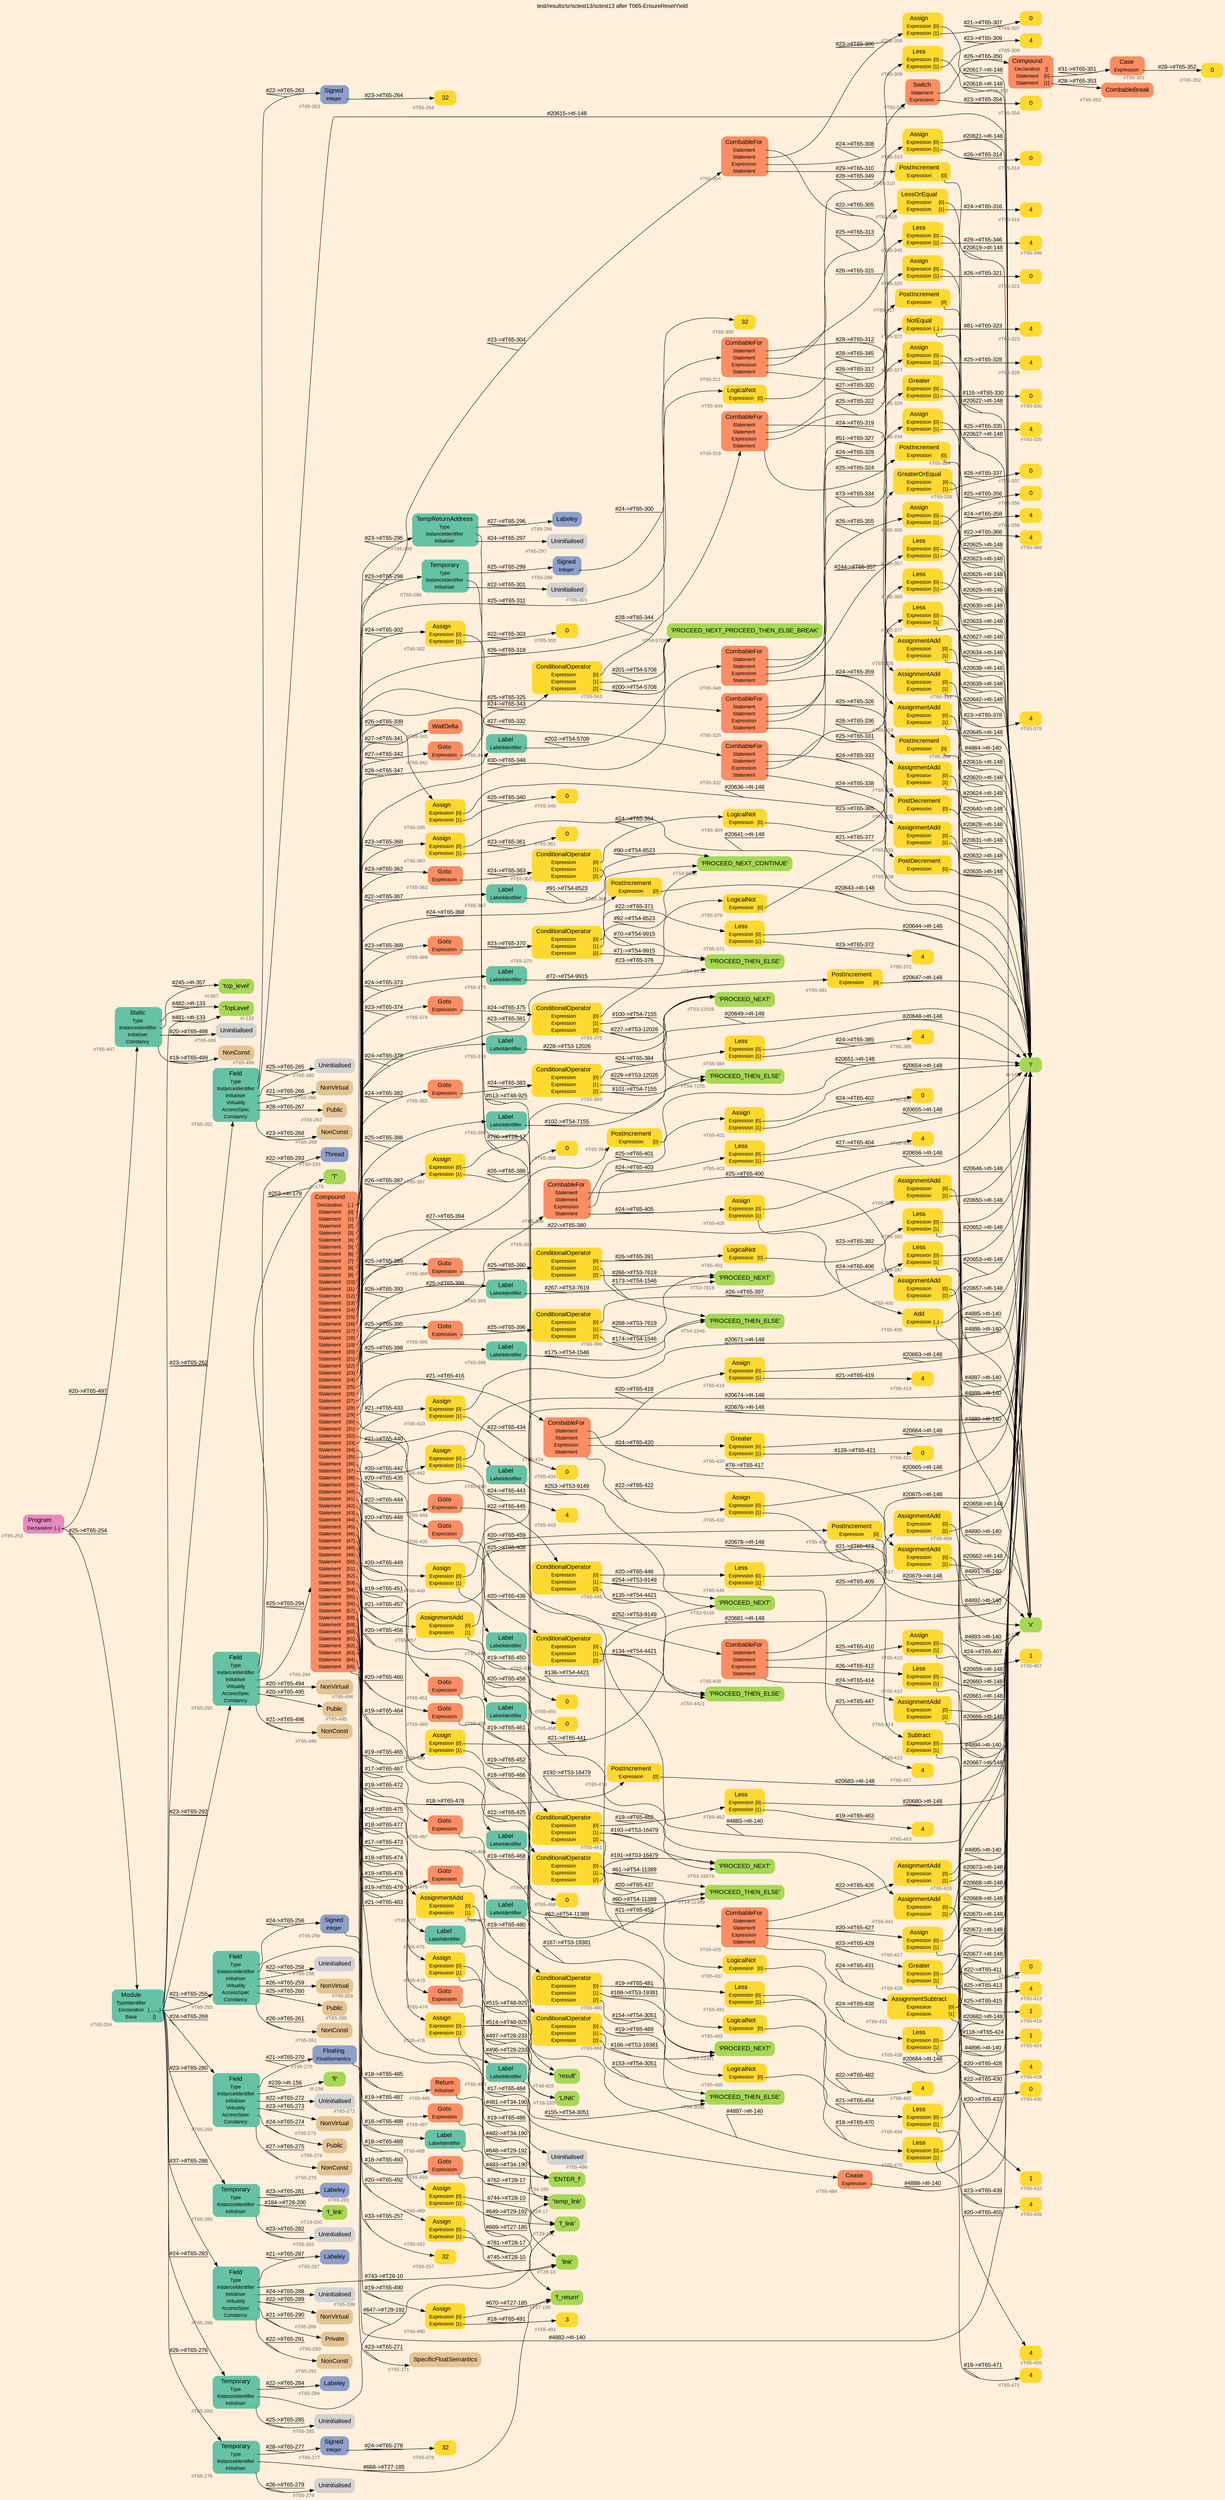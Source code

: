 digraph "test/results/sr/sctest13/sctest13 after T065-EnsureResetYield" {
label = "test/results/sr/sctest13/sctest13 after T065-EnsureResetYield"
labelloc = t
graph [
    rankdir = "LR"
    ranksep = 0.3
    bgcolor = antiquewhite1
    color = black
    fontcolor = black
    fontname = "Arial"
];
node [
    fontname = "Arial"
];
edge [
    fontname = "Arial"
];

// -------------------- node figure --------------------
// -------- block #T65-253 ----------
"#T65-253" [
    fillcolor = "/set28/4"
    xlabel = "#T65-253"
    fontsize = "12"
    fontcolor = grey40
    shape = "plaintext"
    label = <<TABLE BORDER="0" CELLBORDER="0" CELLSPACING="0">
     <TR><TD><FONT COLOR="black" POINT-SIZE="15">Program</FONT></TD></TR>
     <TR><TD><FONT COLOR="black" POINT-SIZE="12">Declaration</FONT></TD><TD PORT="port0"><FONT COLOR="black" POINT-SIZE="12">{..}</FONT></TD></TR>
    </TABLE>>
    style = "rounded,filled"
];

// -------- block #T65-254 ----------
"#T65-254" [
    fillcolor = "/set28/1"
    xlabel = "#T65-254"
    fontsize = "12"
    fontcolor = grey40
    shape = "plaintext"
    label = <<TABLE BORDER="0" CELLBORDER="0" CELLSPACING="0">
     <TR><TD><FONT COLOR="black" POINT-SIZE="15">Module</FONT></TD></TR>
     <TR><TD><FONT COLOR="black" POINT-SIZE="12">TypeIdentifier</FONT></TD><TD PORT="port0"></TD></TR>
     <TR><TD><FONT COLOR="black" POINT-SIZE="12">Declaration</FONT></TD><TD PORT="port1"><FONT COLOR="black" POINT-SIZE="12">{........}</FONT></TD></TR>
     <TR><TD><FONT COLOR="black" POINT-SIZE="12">Base</FONT></TD><TD PORT="port2"><FONT COLOR="black" POINT-SIZE="12">{}</FONT></TD></TR>
    </TABLE>>
    style = "rounded,filled"
];

// -------- block #I-133 ----------
"#I-133" [
    fillcolor = "/set28/5"
    xlabel = "#I-133"
    fontsize = "12"
    fontcolor = grey40
    shape = "plaintext"
    label = <<TABLE BORDER="0" CELLBORDER="0" CELLSPACING="0">
     <TR><TD><FONT COLOR="black" POINT-SIZE="15">'TopLevel'</FONT></TD></TR>
    </TABLE>>
    style = "rounded,filled"
];

// -------- block #T65-255 ----------
"#T65-255" [
    fillcolor = "/set28/1"
    xlabel = "#T65-255"
    fontsize = "12"
    fontcolor = grey40
    shape = "plaintext"
    label = <<TABLE BORDER="0" CELLBORDER="0" CELLSPACING="0">
     <TR><TD><FONT COLOR="black" POINT-SIZE="15">Field</FONT></TD></TR>
     <TR><TD><FONT COLOR="black" POINT-SIZE="12">Type</FONT></TD><TD PORT="port0"></TD></TR>
     <TR><TD><FONT COLOR="black" POINT-SIZE="12">InstanceIdentifier</FONT></TD><TD PORT="port1"></TD></TR>
     <TR><TD><FONT COLOR="black" POINT-SIZE="12">Initialiser</FONT></TD><TD PORT="port2"></TD></TR>
     <TR><TD><FONT COLOR="black" POINT-SIZE="12">Virtuality</FONT></TD><TD PORT="port3"></TD></TR>
     <TR><TD><FONT COLOR="black" POINT-SIZE="12">AccessSpec</FONT></TD><TD PORT="port4"></TD></TR>
     <TR><TD><FONT COLOR="black" POINT-SIZE="12">Constancy</FONT></TD><TD PORT="port5"></TD></TR>
    </TABLE>>
    style = "rounded,filled"
];

// -------- block #T65-256 ----------
"#T65-256" [
    fillcolor = "/set28/3"
    xlabel = "#T65-256"
    fontsize = "12"
    fontcolor = grey40
    shape = "plaintext"
    label = <<TABLE BORDER="0" CELLBORDER="0" CELLSPACING="0">
     <TR><TD><FONT COLOR="black" POINT-SIZE="15">Signed</FONT></TD></TR>
     <TR><TD><FONT COLOR="black" POINT-SIZE="12">Integer</FONT></TD><TD PORT="port0"></TD></TR>
    </TABLE>>
    style = "rounded,filled"
];

// -------- block #T65-257 ----------
"#T65-257" [
    fillcolor = "/set28/6"
    xlabel = "#T65-257"
    fontsize = "12"
    fontcolor = grey40
    shape = "plaintext"
    label = <<TABLE BORDER="0" CELLBORDER="0" CELLSPACING="0">
     <TR><TD><FONT COLOR="black" POINT-SIZE="15">32</FONT></TD></TR>
    </TABLE>>
    style = "rounded,filled"
];

// -------- block #I-140 ----------
"#I-140" [
    fillcolor = "/set28/5"
    xlabel = "#I-140"
    fontsize = "12"
    fontcolor = grey40
    shape = "plaintext"
    label = <<TABLE BORDER="0" CELLBORDER="0" CELLSPACING="0">
     <TR><TD><FONT COLOR="black" POINT-SIZE="15">'x'</FONT></TD></TR>
    </TABLE>>
    style = "rounded,filled"
];

// -------- block #T65-258 ----------
"#T65-258" [
    xlabel = "#T65-258"
    fontsize = "12"
    fontcolor = grey40
    shape = "plaintext"
    label = <<TABLE BORDER="0" CELLBORDER="0" CELLSPACING="0">
     <TR><TD><FONT COLOR="black" POINT-SIZE="15">Uninitialised</FONT></TD></TR>
    </TABLE>>
    style = "rounded,filled"
];

// -------- block #T65-259 ----------
"#T65-259" [
    fillcolor = "/set28/7"
    xlabel = "#T65-259"
    fontsize = "12"
    fontcolor = grey40
    shape = "plaintext"
    label = <<TABLE BORDER="0" CELLBORDER="0" CELLSPACING="0">
     <TR><TD><FONT COLOR="black" POINT-SIZE="15">NonVirtual</FONT></TD></TR>
    </TABLE>>
    style = "rounded,filled"
];

// -------- block #T65-260 ----------
"#T65-260" [
    fillcolor = "/set28/7"
    xlabel = "#T65-260"
    fontsize = "12"
    fontcolor = grey40
    shape = "plaintext"
    label = <<TABLE BORDER="0" CELLBORDER="0" CELLSPACING="0">
     <TR><TD><FONT COLOR="black" POINT-SIZE="15">Public</FONT></TD></TR>
    </TABLE>>
    style = "rounded,filled"
];

// -------- block #T65-261 ----------
"#T65-261" [
    fillcolor = "/set28/7"
    xlabel = "#T65-261"
    fontsize = "12"
    fontcolor = grey40
    shape = "plaintext"
    label = <<TABLE BORDER="0" CELLBORDER="0" CELLSPACING="0">
     <TR><TD><FONT COLOR="black" POINT-SIZE="15">NonConst</FONT></TD></TR>
    </TABLE>>
    style = "rounded,filled"
];

// -------- block #T65-262 ----------
"#T65-262" [
    fillcolor = "/set28/1"
    xlabel = "#T65-262"
    fontsize = "12"
    fontcolor = grey40
    shape = "plaintext"
    label = <<TABLE BORDER="0" CELLBORDER="0" CELLSPACING="0">
     <TR><TD><FONT COLOR="black" POINT-SIZE="15">Field</FONT></TD></TR>
     <TR><TD><FONT COLOR="black" POINT-SIZE="12">Type</FONT></TD><TD PORT="port0"></TD></TR>
     <TR><TD><FONT COLOR="black" POINT-SIZE="12">InstanceIdentifier</FONT></TD><TD PORT="port1"></TD></TR>
     <TR><TD><FONT COLOR="black" POINT-SIZE="12">Initialiser</FONT></TD><TD PORT="port2"></TD></TR>
     <TR><TD><FONT COLOR="black" POINT-SIZE="12">Virtuality</FONT></TD><TD PORT="port3"></TD></TR>
     <TR><TD><FONT COLOR="black" POINT-SIZE="12">AccessSpec</FONT></TD><TD PORT="port4"></TD></TR>
     <TR><TD><FONT COLOR="black" POINT-SIZE="12">Constancy</FONT></TD><TD PORT="port5"></TD></TR>
    </TABLE>>
    style = "rounded,filled"
];

// -------- block #T65-263 ----------
"#T65-263" [
    fillcolor = "/set28/3"
    xlabel = "#T65-263"
    fontsize = "12"
    fontcolor = grey40
    shape = "plaintext"
    label = <<TABLE BORDER="0" CELLBORDER="0" CELLSPACING="0">
     <TR><TD><FONT COLOR="black" POINT-SIZE="15">Signed</FONT></TD></TR>
     <TR><TD><FONT COLOR="black" POINT-SIZE="12">Integer</FONT></TD><TD PORT="port0"></TD></TR>
    </TABLE>>
    style = "rounded,filled"
];

// -------- block #T65-264 ----------
"#T65-264" [
    fillcolor = "/set28/6"
    xlabel = "#T65-264"
    fontsize = "12"
    fontcolor = grey40
    shape = "plaintext"
    label = <<TABLE BORDER="0" CELLBORDER="0" CELLSPACING="0">
     <TR><TD><FONT COLOR="black" POINT-SIZE="15">32</FONT></TD></TR>
    </TABLE>>
    style = "rounded,filled"
];

// -------- block #I-148 ----------
"#I-148" [
    fillcolor = "/set28/5"
    xlabel = "#I-148"
    fontsize = "12"
    fontcolor = grey40
    shape = "plaintext"
    label = <<TABLE BORDER="0" CELLBORDER="0" CELLSPACING="0">
     <TR><TD><FONT COLOR="black" POINT-SIZE="15">'i'</FONT></TD></TR>
    </TABLE>>
    style = "rounded,filled"
];

// -------- block #T65-265 ----------
"#T65-265" [
    xlabel = "#T65-265"
    fontsize = "12"
    fontcolor = grey40
    shape = "plaintext"
    label = <<TABLE BORDER="0" CELLBORDER="0" CELLSPACING="0">
     <TR><TD><FONT COLOR="black" POINT-SIZE="15">Uninitialised</FONT></TD></TR>
    </TABLE>>
    style = "rounded,filled"
];

// -------- block #T65-266 ----------
"#T65-266" [
    fillcolor = "/set28/7"
    xlabel = "#T65-266"
    fontsize = "12"
    fontcolor = grey40
    shape = "plaintext"
    label = <<TABLE BORDER="0" CELLBORDER="0" CELLSPACING="0">
     <TR><TD><FONT COLOR="black" POINT-SIZE="15">NonVirtual</FONT></TD></TR>
    </TABLE>>
    style = "rounded,filled"
];

// -------- block #T65-267 ----------
"#T65-267" [
    fillcolor = "/set28/7"
    xlabel = "#T65-267"
    fontsize = "12"
    fontcolor = grey40
    shape = "plaintext"
    label = <<TABLE BORDER="0" CELLBORDER="0" CELLSPACING="0">
     <TR><TD><FONT COLOR="black" POINT-SIZE="15">Public</FONT></TD></TR>
    </TABLE>>
    style = "rounded,filled"
];

// -------- block #T65-268 ----------
"#T65-268" [
    fillcolor = "/set28/7"
    xlabel = "#T65-268"
    fontsize = "12"
    fontcolor = grey40
    shape = "plaintext"
    label = <<TABLE BORDER="0" CELLBORDER="0" CELLSPACING="0">
     <TR><TD><FONT COLOR="black" POINT-SIZE="15">NonConst</FONT></TD></TR>
    </TABLE>>
    style = "rounded,filled"
];

// -------- block #T65-269 ----------
"#T65-269" [
    fillcolor = "/set28/1"
    xlabel = "#T65-269"
    fontsize = "12"
    fontcolor = grey40
    shape = "plaintext"
    label = <<TABLE BORDER="0" CELLBORDER="0" CELLSPACING="0">
     <TR><TD><FONT COLOR="black" POINT-SIZE="15">Field</FONT></TD></TR>
     <TR><TD><FONT COLOR="black" POINT-SIZE="12">Type</FONT></TD><TD PORT="port0"></TD></TR>
     <TR><TD><FONT COLOR="black" POINT-SIZE="12">InstanceIdentifier</FONT></TD><TD PORT="port1"></TD></TR>
     <TR><TD><FONT COLOR="black" POINT-SIZE="12">Initialiser</FONT></TD><TD PORT="port2"></TD></TR>
     <TR><TD><FONT COLOR="black" POINT-SIZE="12">Virtuality</FONT></TD><TD PORT="port3"></TD></TR>
     <TR><TD><FONT COLOR="black" POINT-SIZE="12">AccessSpec</FONT></TD><TD PORT="port4"></TD></TR>
     <TR><TD><FONT COLOR="black" POINT-SIZE="12">Constancy</FONT></TD><TD PORT="port5"></TD></TR>
    </TABLE>>
    style = "rounded,filled"
];

// -------- block #T65-270 ----------
"#T65-270" [
    fillcolor = "/set28/3"
    xlabel = "#T65-270"
    fontsize = "12"
    fontcolor = grey40
    shape = "plaintext"
    label = <<TABLE BORDER="0" CELLBORDER="0" CELLSPACING="0">
     <TR><TD><FONT COLOR="black" POINT-SIZE="15">Floating</FONT></TD></TR>
     <TR><TD><FONT COLOR="black" POINT-SIZE="12">FloatSemantics</FONT></TD><TD PORT="port0"></TD></TR>
    </TABLE>>
    style = "rounded,filled"
];

// -------- block #T65-271 ----------
"#T65-271" [
    fillcolor = "/set28/7"
    xlabel = "#T65-271"
    fontsize = "12"
    fontcolor = grey40
    shape = "plaintext"
    label = <<TABLE BORDER="0" CELLBORDER="0" CELLSPACING="0">
     <TR><TD><FONT COLOR="black" POINT-SIZE="15">SpecificFloatSemantics</FONT></TD></TR>
    </TABLE>>
    style = "rounded,filled"
];

// -------- block #I-156 ----------
"#I-156" [
    fillcolor = "/set28/5"
    xlabel = "#I-156"
    fontsize = "12"
    fontcolor = grey40
    shape = "plaintext"
    label = <<TABLE BORDER="0" CELLBORDER="0" CELLSPACING="0">
     <TR><TD><FONT COLOR="black" POINT-SIZE="15">'fi'</FONT></TD></TR>
    </TABLE>>
    style = "rounded,filled"
];

// -------- block #T65-272 ----------
"#T65-272" [
    xlabel = "#T65-272"
    fontsize = "12"
    fontcolor = grey40
    shape = "plaintext"
    label = <<TABLE BORDER="0" CELLBORDER="0" CELLSPACING="0">
     <TR><TD><FONT COLOR="black" POINT-SIZE="15">Uninitialised</FONT></TD></TR>
    </TABLE>>
    style = "rounded,filled"
];

// -------- block #T65-273 ----------
"#T65-273" [
    fillcolor = "/set28/7"
    xlabel = "#T65-273"
    fontsize = "12"
    fontcolor = grey40
    shape = "plaintext"
    label = <<TABLE BORDER="0" CELLBORDER="0" CELLSPACING="0">
     <TR><TD><FONT COLOR="black" POINT-SIZE="15">NonVirtual</FONT></TD></TR>
    </TABLE>>
    style = "rounded,filled"
];

// -------- block #T65-274 ----------
"#T65-274" [
    fillcolor = "/set28/7"
    xlabel = "#T65-274"
    fontsize = "12"
    fontcolor = grey40
    shape = "plaintext"
    label = <<TABLE BORDER="0" CELLBORDER="0" CELLSPACING="0">
     <TR><TD><FONT COLOR="black" POINT-SIZE="15">Public</FONT></TD></TR>
    </TABLE>>
    style = "rounded,filled"
];

// -------- block #T65-275 ----------
"#T65-275" [
    fillcolor = "/set28/7"
    xlabel = "#T65-275"
    fontsize = "12"
    fontcolor = grey40
    shape = "plaintext"
    label = <<TABLE BORDER="0" CELLBORDER="0" CELLSPACING="0">
     <TR><TD><FONT COLOR="black" POINT-SIZE="15">NonConst</FONT></TD></TR>
    </TABLE>>
    style = "rounded,filled"
];

// -------- block #T65-276 ----------
"#T65-276" [
    fillcolor = "/set28/1"
    xlabel = "#T65-276"
    fontsize = "12"
    fontcolor = grey40
    shape = "plaintext"
    label = <<TABLE BORDER="0" CELLBORDER="0" CELLSPACING="0">
     <TR><TD><FONT COLOR="black" POINT-SIZE="15">Temporary</FONT></TD></TR>
     <TR><TD><FONT COLOR="black" POINT-SIZE="12">Type</FONT></TD><TD PORT="port0"></TD></TR>
     <TR><TD><FONT COLOR="black" POINT-SIZE="12">InstanceIdentifier</FONT></TD><TD PORT="port1"></TD></TR>
     <TR><TD><FONT COLOR="black" POINT-SIZE="12">Initialiser</FONT></TD><TD PORT="port2"></TD></TR>
    </TABLE>>
    style = "rounded,filled"
];

// -------- block #T65-277 ----------
"#T65-277" [
    fillcolor = "/set28/3"
    xlabel = "#T65-277"
    fontsize = "12"
    fontcolor = grey40
    shape = "plaintext"
    label = <<TABLE BORDER="0" CELLBORDER="0" CELLSPACING="0">
     <TR><TD><FONT COLOR="black" POINT-SIZE="15">Signed</FONT></TD></TR>
     <TR><TD><FONT COLOR="black" POINT-SIZE="12">Integer</FONT></TD><TD PORT="port0"></TD></TR>
    </TABLE>>
    style = "rounded,filled"
];

// -------- block #T65-278 ----------
"#T65-278" [
    fillcolor = "/set28/6"
    xlabel = "#T65-278"
    fontsize = "12"
    fontcolor = grey40
    shape = "plaintext"
    label = <<TABLE BORDER="0" CELLBORDER="0" CELLSPACING="0">
     <TR><TD><FONT COLOR="black" POINT-SIZE="15">32</FONT></TD></TR>
    </TABLE>>
    style = "rounded,filled"
];

// -------- block #T27-185 ----------
"#T27-185" [
    fillcolor = "/set28/5"
    xlabel = "#T27-185"
    fontsize = "12"
    fontcolor = grey40
    shape = "plaintext"
    label = <<TABLE BORDER="0" CELLBORDER="0" CELLSPACING="0">
     <TR><TD><FONT COLOR="black" POINT-SIZE="15">'f_return'</FONT></TD></TR>
    </TABLE>>
    style = "rounded,filled"
];

// -------- block #T65-279 ----------
"#T65-279" [
    xlabel = "#T65-279"
    fontsize = "12"
    fontcolor = grey40
    shape = "plaintext"
    label = <<TABLE BORDER="0" CELLBORDER="0" CELLSPACING="0">
     <TR><TD><FONT COLOR="black" POINT-SIZE="15">Uninitialised</FONT></TD></TR>
    </TABLE>>
    style = "rounded,filled"
];

// -------- block #T65-280 ----------
"#T65-280" [
    fillcolor = "/set28/1"
    xlabel = "#T65-280"
    fontsize = "12"
    fontcolor = grey40
    shape = "plaintext"
    label = <<TABLE BORDER="0" CELLBORDER="0" CELLSPACING="0">
     <TR><TD><FONT COLOR="black" POINT-SIZE="15">Temporary</FONT></TD></TR>
     <TR><TD><FONT COLOR="black" POINT-SIZE="12">Type</FONT></TD><TD PORT="port0"></TD></TR>
     <TR><TD><FONT COLOR="black" POINT-SIZE="12">InstanceIdentifier</FONT></TD><TD PORT="port1"></TD></TR>
     <TR><TD><FONT COLOR="black" POINT-SIZE="12">Initialiser</FONT></TD><TD PORT="port2"></TD></TR>
    </TABLE>>
    style = "rounded,filled"
];

// -------- block #T65-281 ----------
"#T65-281" [
    fillcolor = "/set28/3"
    xlabel = "#T65-281"
    fontsize = "12"
    fontcolor = grey40
    shape = "plaintext"
    label = <<TABLE BORDER="0" CELLBORDER="0" CELLSPACING="0">
     <TR><TD><FONT COLOR="black" POINT-SIZE="15">Labeley</FONT></TD></TR>
    </TABLE>>
    style = "rounded,filled"
];

// -------- block #T28-200 ----------
"#T28-200" [
    fillcolor = "/set28/5"
    xlabel = "#T28-200"
    fontsize = "12"
    fontcolor = grey40
    shape = "plaintext"
    label = <<TABLE BORDER="0" CELLBORDER="0" CELLSPACING="0">
     <TR><TD><FONT COLOR="black" POINT-SIZE="15">'f_link'</FONT></TD></TR>
    </TABLE>>
    style = "rounded,filled"
];

// -------- block #T65-282 ----------
"#T65-282" [
    xlabel = "#T65-282"
    fontsize = "12"
    fontcolor = grey40
    shape = "plaintext"
    label = <<TABLE BORDER="0" CELLBORDER="0" CELLSPACING="0">
     <TR><TD><FONT COLOR="black" POINT-SIZE="15">Uninitialised</FONT></TD></TR>
    </TABLE>>
    style = "rounded,filled"
];

// -------- block #T65-283 ----------
"#T65-283" [
    fillcolor = "/set28/1"
    xlabel = "#T65-283"
    fontsize = "12"
    fontcolor = grey40
    shape = "plaintext"
    label = <<TABLE BORDER="0" CELLBORDER="0" CELLSPACING="0">
     <TR><TD><FONT COLOR="black" POINT-SIZE="15">Temporary</FONT></TD></TR>
     <TR><TD><FONT COLOR="black" POINT-SIZE="12">Type</FONT></TD><TD PORT="port0"></TD></TR>
     <TR><TD><FONT COLOR="black" POINT-SIZE="12">InstanceIdentifier</FONT></TD><TD PORT="port1"></TD></TR>
     <TR><TD><FONT COLOR="black" POINT-SIZE="12">Initialiser</FONT></TD><TD PORT="port2"></TD></TR>
    </TABLE>>
    style = "rounded,filled"
];

// -------- block #T65-284 ----------
"#T65-284" [
    fillcolor = "/set28/3"
    xlabel = "#T65-284"
    fontsize = "12"
    fontcolor = grey40
    shape = "plaintext"
    label = <<TABLE BORDER="0" CELLBORDER="0" CELLSPACING="0">
     <TR><TD><FONT COLOR="black" POINT-SIZE="15">Labeley</FONT></TD></TR>
    </TABLE>>
    style = "rounded,filled"
];

// -------- block #T29-192 ----------
"#T29-192" [
    fillcolor = "/set28/5"
    xlabel = "#T29-192"
    fontsize = "12"
    fontcolor = grey40
    shape = "plaintext"
    label = <<TABLE BORDER="0" CELLBORDER="0" CELLSPACING="0">
     <TR><TD><FONT COLOR="black" POINT-SIZE="15">'f_link'</FONT></TD></TR>
    </TABLE>>
    style = "rounded,filled"
];

// -------- block #T65-285 ----------
"#T65-285" [
    xlabel = "#T65-285"
    fontsize = "12"
    fontcolor = grey40
    shape = "plaintext"
    label = <<TABLE BORDER="0" CELLBORDER="0" CELLSPACING="0">
     <TR><TD><FONT COLOR="black" POINT-SIZE="15">Uninitialised</FONT></TD></TR>
    </TABLE>>
    style = "rounded,filled"
];

// -------- block #T65-286 ----------
"#T65-286" [
    fillcolor = "/set28/1"
    xlabel = "#T65-286"
    fontsize = "12"
    fontcolor = grey40
    shape = "plaintext"
    label = <<TABLE BORDER="0" CELLBORDER="0" CELLSPACING="0">
     <TR><TD><FONT COLOR="black" POINT-SIZE="15">Field</FONT></TD></TR>
     <TR><TD><FONT COLOR="black" POINT-SIZE="12">Type</FONT></TD><TD PORT="port0"></TD></TR>
     <TR><TD><FONT COLOR="black" POINT-SIZE="12">InstanceIdentifier</FONT></TD><TD PORT="port1"></TD></TR>
     <TR><TD><FONT COLOR="black" POINT-SIZE="12">Initialiser</FONT></TD><TD PORT="port2"></TD></TR>
     <TR><TD><FONT COLOR="black" POINT-SIZE="12">Virtuality</FONT></TD><TD PORT="port3"></TD></TR>
     <TR><TD><FONT COLOR="black" POINT-SIZE="12">AccessSpec</FONT></TD><TD PORT="port4"></TD></TR>
     <TR><TD><FONT COLOR="black" POINT-SIZE="12">Constancy</FONT></TD><TD PORT="port5"></TD></TR>
    </TABLE>>
    style = "rounded,filled"
];

// -------- block #T65-287 ----------
"#T65-287" [
    fillcolor = "/set28/3"
    xlabel = "#T65-287"
    fontsize = "12"
    fontcolor = grey40
    shape = "plaintext"
    label = <<TABLE BORDER="0" CELLBORDER="0" CELLSPACING="0">
     <TR><TD><FONT COLOR="black" POINT-SIZE="15">Labeley</FONT></TD></TR>
    </TABLE>>
    style = "rounded,filled"
];

// -------- block #T28-10 ----------
"#T28-10" [
    fillcolor = "/set28/5"
    xlabel = "#T28-10"
    fontsize = "12"
    fontcolor = grey40
    shape = "plaintext"
    label = <<TABLE BORDER="0" CELLBORDER="0" CELLSPACING="0">
     <TR><TD><FONT COLOR="black" POINT-SIZE="15">'link'</FONT></TD></TR>
    </TABLE>>
    style = "rounded,filled"
];

// -------- block #T65-288 ----------
"#T65-288" [
    xlabel = "#T65-288"
    fontsize = "12"
    fontcolor = grey40
    shape = "plaintext"
    label = <<TABLE BORDER="0" CELLBORDER="0" CELLSPACING="0">
     <TR><TD><FONT COLOR="black" POINT-SIZE="15">Uninitialised</FONT></TD></TR>
    </TABLE>>
    style = "rounded,filled"
];

// -------- block #T65-289 ----------
"#T65-289" [
    fillcolor = "/set28/7"
    xlabel = "#T65-289"
    fontsize = "12"
    fontcolor = grey40
    shape = "plaintext"
    label = <<TABLE BORDER="0" CELLBORDER="0" CELLSPACING="0">
     <TR><TD><FONT COLOR="black" POINT-SIZE="15">NonVirtual</FONT></TD></TR>
    </TABLE>>
    style = "rounded,filled"
];

// -------- block #T65-290 ----------
"#T65-290" [
    fillcolor = "/set28/7"
    xlabel = "#T65-290"
    fontsize = "12"
    fontcolor = grey40
    shape = "plaintext"
    label = <<TABLE BORDER="0" CELLBORDER="0" CELLSPACING="0">
     <TR><TD><FONT COLOR="black" POINT-SIZE="15">Private</FONT></TD></TR>
    </TABLE>>
    style = "rounded,filled"
];

// -------- block #T65-291 ----------
"#T65-291" [
    fillcolor = "/set28/7"
    xlabel = "#T65-291"
    fontsize = "12"
    fontcolor = grey40
    shape = "plaintext"
    label = <<TABLE BORDER="0" CELLBORDER="0" CELLSPACING="0">
     <TR><TD><FONT COLOR="black" POINT-SIZE="15">NonConst</FONT></TD></TR>
    </TABLE>>
    style = "rounded,filled"
];

// -------- block #T65-292 ----------
"#T65-292" [
    fillcolor = "/set28/1"
    xlabel = "#T65-292"
    fontsize = "12"
    fontcolor = grey40
    shape = "plaintext"
    label = <<TABLE BORDER="0" CELLBORDER="0" CELLSPACING="0">
     <TR><TD><FONT COLOR="black" POINT-SIZE="15">Field</FONT></TD></TR>
     <TR><TD><FONT COLOR="black" POINT-SIZE="12">Type</FONT></TD><TD PORT="port0"></TD></TR>
     <TR><TD><FONT COLOR="black" POINT-SIZE="12">InstanceIdentifier</FONT></TD><TD PORT="port1"></TD></TR>
     <TR><TD><FONT COLOR="black" POINT-SIZE="12">Initialiser</FONT></TD><TD PORT="port2"></TD></TR>
     <TR><TD><FONT COLOR="black" POINT-SIZE="12">Virtuality</FONT></TD><TD PORT="port3"></TD></TR>
     <TR><TD><FONT COLOR="black" POINT-SIZE="12">AccessSpec</FONT></TD><TD PORT="port4"></TD></TR>
     <TR><TD><FONT COLOR="black" POINT-SIZE="12">Constancy</FONT></TD><TD PORT="port5"></TD></TR>
    </TABLE>>
    style = "rounded,filled"
];

// -------- block #T65-293 ----------
"#T65-293" [
    fillcolor = "/set28/3"
    xlabel = "#T65-293"
    fontsize = "12"
    fontcolor = grey40
    shape = "plaintext"
    label = <<TABLE BORDER="0" CELLBORDER="0" CELLSPACING="0">
     <TR><TD><FONT COLOR="black" POINT-SIZE="15">Thread</FONT></TD></TR>
    </TABLE>>
    style = "rounded,filled"
];

// -------- block #I-179 ----------
"#I-179" [
    fillcolor = "/set28/5"
    xlabel = "#I-179"
    fontsize = "12"
    fontcolor = grey40
    shape = "plaintext"
    label = <<TABLE BORDER="0" CELLBORDER="0" CELLSPACING="0">
     <TR><TD><FONT COLOR="black" POINT-SIZE="15">'T'</FONT></TD></TR>
    </TABLE>>
    style = "rounded,filled"
];

// -------- block #T65-294 ----------
"#T65-294" [
    fillcolor = "/set28/2"
    xlabel = "#T65-294"
    fontsize = "12"
    fontcolor = grey40
    shape = "plaintext"
    label = <<TABLE BORDER="0" CELLBORDER="0" CELLSPACING="0">
     <TR><TD><FONT COLOR="black" POINT-SIZE="15">Compound</FONT></TD></TR>
     <TR><TD><FONT COLOR="black" POINT-SIZE="12">Declaration</FONT></TD><TD PORT="port0"><FONT COLOR="black" POINT-SIZE="12">{..}</FONT></TD></TR>
     <TR><TD><FONT COLOR="black" POINT-SIZE="12">Statement</FONT></TD><TD PORT="port1"><FONT COLOR="black" POINT-SIZE="12">[0]</FONT></TD></TR>
     <TR><TD><FONT COLOR="black" POINT-SIZE="12">Statement</FONT></TD><TD PORT="port2"><FONT COLOR="black" POINT-SIZE="12">[1]</FONT></TD></TR>
     <TR><TD><FONT COLOR="black" POINT-SIZE="12">Statement</FONT></TD><TD PORT="port3"><FONT COLOR="black" POINT-SIZE="12">[2]</FONT></TD></TR>
     <TR><TD><FONT COLOR="black" POINT-SIZE="12">Statement</FONT></TD><TD PORT="port4"><FONT COLOR="black" POINT-SIZE="12">[3]</FONT></TD></TR>
     <TR><TD><FONT COLOR="black" POINT-SIZE="12">Statement</FONT></TD><TD PORT="port5"><FONT COLOR="black" POINT-SIZE="12">[4]</FONT></TD></TR>
     <TR><TD><FONT COLOR="black" POINT-SIZE="12">Statement</FONT></TD><TD PORT="port6"><FONT COLOR="black" POINT-SIZE="12">[5]</FONT></TD></TR>
     <TR><TD><FONT COLOR="black" POINT-SIZE="12">Statement</FONT></TD><TD PORT="port7"><FONT COLOR="black" POINT-SIZE="12">[6]</FONT></TD></TR>
     <TR><TD><FONT COLOR="black" POINT-SIZE="12">Statement</FONT></TD><TD PORT="port8"><FONT COLOR="black" POINT-SIZE="12">[7]</FONT></TD></TR>
     <TR><TD><FONT COLOR="black" POINT-SIZE="12">Statement</FONT></TD><TD PORT="port9"><FONT COLOR="black" POINT-SIZE="12">[8]</FONT></TD></TR>
     <TR><TD><FONT COLOR="black" POINT-SIZE="12">Statement</FONT></TD><TD PORT="port10"><FONT COLOR="black" POINT-SIZE="12">[9]</FONT></TD></TR>
     <TR><TD><FONT COLOR="black" POINT-SIZE="12">Statement</FONT></TD><TD PORT="port11"><FONT COLOR="black" POINT-SIZE="12">[10]</FONT></TD></TR>
     <TR><TD><FONT COLOR="black" POINT-SIZE="12">Statement</FONT></TD><TD PORT="port12"><FONT COLOR="black" POINT-SIZE="12">[11]</FONT></TD></TR>
     <TR><TD><FONT COLOR="black" POINT-SIZE="12">Statement</FONT></TD><TD PORT="port13"><FONT COLOR="black" POINT-SIZE="12">[12]</FONT></TD></TR>
     <TR><TD><FONT COLOR="black" POINT-SIZE="12">Statement</FONT></TD><TD PORT="port14"><FONT COLOR="black" POINT-SIZE="12">[13]</FONT></TD></TR>
     <TR><TD><FONT COLOR="black" POINT-SIZE="12">Statement</FONT></TD><TD PORT="port15"><FONT COLOR="black" POINT-SIZE="12">[14]</FONT></TD></TR>
     <TR><TD><FONT COLOR="black" POINT-SIZE="12">Statement</FONT></TD><TD PORT="port16"><FONT COLOR="black" POINT-SIZE="12">[15]</FONT></TD></TR>
     <TR><TD><FONT COLOR="black" POINT-SIZE="12">Statement</FONT></TD><TD PORT="port17"><FONT COLOR="black" POINT-SIZE="12">[16]</FONT></TD></TR>
     <TR><TD><FONT COLOR="black" POINT-SIZE="12">Statement</FONT></TD><TD PORT="port18"><FONT COLOR="black" POINT-SIZE="12">[17]</FONT></TD></TR>
     <TR><TD><FONT COLOR="black" POINT-SIZE="12">Statement</FONT></TD><TD PORT="port19"><FONT COLOR="black" POINT-SIZE="12">[18]</FONT></TD></TR>
     <TR><TD><FONT COLOR="black" POINT-SIZE="12">Statement</FONT></TD><TD PORT="port20"><FONT COLOR="black" POINT-SIZE="12">[19]</FONT></TD></TR>
     <TR><TD><FONT COLOR="black" POINT-SIZE="12">Statement</FONT></TD><TD PORT="port21"><FONT COLOR="black" POINT-SIZE="12">[20]</FONT></TD></TR>
     <TR><TD><FONT COLOR="black" POINT-SIZE="12">Statement</FONT></TD><TD PORT="port22"><FONT COLOR="black" POINT-SIZE="12">[21]</FONT></TD></TR>
     <TR><TD><FONT COLOR="black" POINT-SIZE="12">Statement</FONT></TD><TD PORT="port23"><FONT COLOR="black" POINT-SIZE="12">[22]</FONT></TD></TR>
     <TR><TD><FONT COLOR="black" POINT-SIZE="12">Statement</FONT></TD><TD PORT="port24"><FONT COLOR="black" POINT-SIZE="12">[23]</FONT></TD></TR>
     <TR><TD><FONT COLOR="black" POINT-SIZE="12">Statement</FONT></TD><TD PORT="port25"><FONT COLOR="black" POINT-SIZE="12">[24]</FONT></TD></TR>
     <TR><TD><FONT COLOR="black" POINT-SIZE="12">Statement</FONT></TD><TD PORT="port26"><FONT COLOR="black" POINT-SIZE="12">[25]</FONT></TD></TR>
     <TR><TD><FONT COLOR="black" POINT-SIZE="12">Statement</FONT></TD><TD PORT="port27"><FONT COLOR="black" POINT-SIZE="12">[26]</FONT></TD></TR>
     <TR><TD><FONT COLOR="black" POINT-SIZE="12">Statement</FONT></TD><TD PORT="port28"><FONT COLOR="black" POINT-SIZE="12">[27]</FONT></TD></TR>
     <TR><TD><FONT COLOR="black" POINT-SIZE="12">Statement</FONT></TD><TD PORT="port29"><FONT COLOR="black" POINT-SIZE="12">[28]</FONT></TD></TR>
     <TR><TD><FONT COLOR="black" POINT-SIZE="12">Statement</FONT></TD><TD PORT="port30"><FONT COLOR="black" POINT-SIZE="12">[29]</FONT></TD></TR>
     <TR><TD><FONT COLOR="black" POINT-SIZE="12">Statement</FONT></TD><TD PORT="port31"><FONT COLOR="black" POINT-SIZE="12">[30]</FONT></TD></TR>
     <TR><TD><FONT COLOR="black" POINT-SIZE="12">Statement</FONT></TD><TD PORT="port32"><FONT COLOR="black" POINT-SIZE="12">[31]</FONT></TD></TR>
     <TR><TD><FONT COLOR="black" POINT-SIZE="12">Statement</FONT></TD><TD PORT="port33"><FONT COLOR="black" POINT-SIZE="12">[32]</FONT></TD></TR>
     <TR><TD><FONT COLOR="black" POINT-SIZE="12">Statement</FONT></TD><TD PORT="port34"><FONT COLOR="black" POINT-SIZE="12">[33]</FONT></TD></TR>
     <TR><TD><FONT COLOR="black" POINT-SIZE="12">Statement</FONT></TD><TD PORT="port35"><FONT COLOR="black" POINT-SIZE="12">[34]</FONT></TD></TR>
     <TR><TD><FONT COLOR="black" POINT-SIZE="12">Statement</FONT></TD><TD PORT="port36"><FONT COLOR="black" POINT-SIZE="12">[35]</FONT></TD></TR>
     <TR><TD><FONT COLOR="black" POINT-SIZE="12">Statement</FONT></TD><TD PORT="port37"><FONT COLOR="black" POINT-SIZE="12">[36]</FONT></TD></TR>
     <TR><TD><FONT COLOR="black" POINT-SIZE="12">Statement</FONT></TD><TD PORT="port38"><FONT COLOR="black" POINT-SIZE="12">[37]</FONT></TD></TR>
     <TR><TD><FONT COLOR="black" POINT-SIZE="12">Statement</FONT></TD><TD PORT="port39"><FONT COLOR="black" POINT-SIZE="12">[38]</FONT></TD></TR>
     <TR><TD><FONT COLOR="black" POINT-SIZE="12">Statement</FONT></TD><TD PORT="port40"><FONT COLOR="black" POINT-SIZE="12">[39]</FONT></TD></TR>
     <TR><TD><FONT COLOR="black" POINT-SIZE="12">Statement</FONT></TD><TD PORT="port41"><FONT COLOR="black" POINT-SIZE="12">[40]</FONT></TD></TR>
     <TR><TD><FONT COLOR="black" POINT-SIZE="12">Statement</FONT></TD><TD PORT="port42"><FONT COLOR="black" POINT-SIZE="12">[41]</FONT></TD></TR>
     <TR><TD><FONT COLOR="black" POINT-SIZE="12">Statement</FONT></TD><TD PORT="port43"><FONT COLOR="black" POINT-SIZE="12">[42]</FONT></TD></TR>
     <TR><TD><FONT COLOR="black" POINT-SIZE="12">Statement</FONT></TD><TD PORT="port44"><FONT COLOR="black" POINT-SIZE="12">[43]</FONT></TD></TR>
     <TR><TD><FONT COLOR="black" POINT-SIZE="12">Statement</FONT></TD><TD PORT="port45"><FONT COLOR="black" POINT-SIZE="12">[44]</FONT></TD></TR>
     <TR><TD><FONT COLOR="black" POINT-SIZE="12">Statement</FONT></TD><TD PORT="port46"><FONT COLOR="black" POINT-SIZE="12">[45]</FONT></TD></TR>
     <TR><TD><FONT COLOR="black" POINT-SIZE="12">Statement</FONT></TD><TD PORT="port47"><FONT COLOR="black" POINT-SIZE="12">[46]</FONT></TD></TR>
     <TR><TD><FONT COLOR="black" POINT-SIZE="12">Statement</FONT></TD><TD PORT="port48"><FONT COLOR="black" POINT-SIZE="12">[47]</FONT></TD></TR>
     <TR><TD><FONT COLOR="black" POINT-SIZE="12">Statement</FONT></TD><TD PORT="port49"><FONT COLOR="black" POINT-SIZE="12">[48]</FONT></TD></TR>
     <TR><TD><FONT COLOR="black" POINT-SIZE="12">Statement</FONT></TD><TD PORT="port50"><FONT COLOR="black" POINT-SIZE="12">[49]</FONT></TD></TR>
     <TR><TD><FONT COLOR="black" POINT-SIZE="12">Statement</FONT></TD><TD PORT="port51"><FONT COLOR="black" POINT-SIZE="12">[50]</FONT></TD></TR>
     <TR><TD><FONT COLOR="black" POINT-SIZE="12">Statement</FONT></TD><TD PORT="port52"><FONT COLOR="black" POINT-SIZE="12">[51]</FONT></TD></TR>
     <TR><TD><FONT COLOR="black" POINT-SIZE="12">Statement</FONT></TD><TD PORT="port53"><FONT COLOR="black" POINT-SIZE="12">[52]</FONT></TD></TR>
     <TR><TD><FONT COLOR="black" POINT-SIZE="12">Statement</FONT></TD><TD PORT="port54"><FONT COLOR="black" POINT-SIZE="12">[53]</FONT></TD></TR>
     <TR><TD><FONT COLOR="black" POINT-SIZE="12">Statement</FONT></TD><TD PORT="port55"><FONT COLOR="black" POINT-SIZE="12">[54]</FONT></TD></TR>
     <TR><TD><FONT COLOR="black" POINT-SIZE="12">Statement</FONT></TD><TD PORT="port56"><FONT COLOR="black" POINT-SIZE="12">[55]</FONT></TD></TR>
     <TR><TD><FONT COLOR="black" POINT-SIZE="12">Statement</FONT></TD><TD PORT="port57"><FONT COLOR="black" POINT-SIZE="12">[56]</FONT></TD></TR>
     <TR><TD><FONT COLOR="black" POINT-SIZE="12">Statement</FONT></TD><TD PORT="port58"><FONT COLOR="black" POINT-SIZE="12">[57]</FONT></TD></TR>
     <TR><TD><FONT COLOR="black" POINT-SIZE="12">Statement</FONT></TD><TD PORT="port59"><FONT COLOR="black" POINT-SIZE="12">[58]</FONT></TD></TR>
     <TR><TD><FONT COLOR="black" POINT-SIZE="12">Statement</FONT></TD><TD PORT="port60"><FONT COLOR="black" POINT-SIZE="12">[59]</FONT></TD></TR>
     <TR><TD><FONT COLOR="black" POINT-SIZE="12">Statement</FONT></TD><TD PORT="port61"><FONT COLOR="black" POINT-SIZE="12">[60]</FONT></TD></TR>
     <TR><TD><FONT COLOR="black" POINT-SIZE="12">Statement</FONT></TD><TD PORT="port62"><FONT COLOR="black" POINT-SIZE="12">[61]</FONT></TD></TR>
     <TR><TD><FONT COLOR="black" POINT-SIZE="12">Statement</FONT></TD><TD PORT="port63"><FONT COLOR="black" POINT-SIZE="12">[62]</FONT></TD></TR>
     <TR><TD><FONT COLOR="black" POINT-SIZE="12">Statement</FONT></TD><TD PORT="port64"><FONT COLOR="black" POINT-SIZE="12">[63]</FONT></TD></TR>
     <TR><TD><FONT COLOR="black" POINT-SIZE="12">Statement</FONT></TD><TD PORT="port65"><FONT COLOR="black" POINT-SIZE="12">[64]</FONT></TD></TR>
     <TR><TD><FONT COLOR="black" POINT-SIZE="12">Statement</FONT></TD><TD PORT="port66"><FONT COLOR="black" POINT-SIZE="12">[65]</FONT></TD></TR>
    </TABLE>>
    style = "rounded,filled"
];

// -------- block #T65-295 ----------
"#T65-295" [
    fillcolor = "/set28/1"
    xlabel = "#T65-295"
    fontsize = "12"
    fontcolor = grey40
    shape = "plaintext"
    label = <<TABLE BORDER="0" CELLBORDER="0" CELLSPACING="0">
     <TR><TD><FONT COLOR="black" POINT-SIZE="15">TempReturnAddress</FONT></TD></TR>
     <TR><TD><FONT COLOR="black" POINT-SIZE="12">Type</FONT></TD><TD PORT="port0"></TD></TR>
     <TR><TD><FONT COLOR="black" POINT-SIZE="12">InstanceIdentifier</FONT></TD><TD PORT="port1"></TD></TR>
     <TR><TD><FONT COLOR="black" POINT-SIZE="12">Initialiser</FONT></TD><TD PORT="port2"></TD></TR>
    </TABLE>>
    style = "rounded,filled"
];

// -------- block #T65-296 ----------
"#T65-296" [
    fillcolor = "/set28/3"
    xlabel = "#T65-296"
    fontsize = "12"
    fontcolor = grey40
    shape = "plaintext"
    label = <<TABLE BORDER="0" CELLBORDER="0" CELLSPACING="0">
     <TR><TD><FONT COLOR="black" POINT-SIZE="15">Labeley</FONT></TD></TR>
    </TABLE>>
    style = "rounded,filled"
];

// -------- block #T28-17 ----------
"#T28-17" [
    fillcolor = "/set28/5"
    xlabel = "#T28-17"
    fontsize = "12"
    fontcolor = grey40
    shape = "plaintext"
    label = <<TABLE BORDER="0" CELLBORDER="0" CELLSPACING="0">
     <TR><TD><FONT COLOR="black" POINT-SIZE="15">'temp_link'</FONT></TD></TR>
    </TABLE>>
    style = "rounded,filled"
];

// -------- block #T65-297 ----------
"#T65-297" [
    xlabel = "#T65-297"
    fontsize = "12"
    fontcolor = grey40
    shape = "plaintext"
    label = <<TABLE BORDER="0" CELLBORDER="0" CELLSPACING="0">
     <TR><TD><FONT COLOR="black" POINT-SIZE="15">Uninitialised</FONT></TD></TR>
    </TABLE>>
    style = "rounded,filled"
];

// -------- block #T65-298 ----------
"#T65-298" [
    fillcolor = "/set28/1"
    xlabel = "#T65-298"
    fontsize = "12"
    fontcolor = grey40
    shape = "plaintext"
    label = <<TABLE BORDER="0" CELLBORDER="0" CELLSPACING="0">
     <TR><TD><FONT COLOR="black" POINT-SIZE="15">Temporary</FONT></TD></TR>
     <TR><TD><FONT COLOR="black" POINT-SIZE="12">Type</FONT></TD><TD PORT="port0"></TD></TR>
     <TR><TD><FONT COLOR="black" POINT-SIZE="12">InstanceIdentifier</FONT></TD><TD PORT="port1"></TD></TR>
     <TR><TD><FONT COLOR="black" POINT-SIZE="12">Initialiser</FONT></TD><TD PORT="port2"></TD></TR>
    </TABLE>>
    style = "rounded,filled"
];

// -------- block #T65-299 ----------
"#T65-299" [
    fillcolor = "/set28/3"
    xlabel = "#T65-299"
    fontsize = "12"
    fontcolor = grey40
    shape = "plaintext"
    label = <<TABLE BORDER="0" CELLBORDER="0" CELLSPACING="0">
     <TR><TD><FONT COLOR="black" POINT-SIZE="15">Signed</FONT></TD></TR>
     <TR><TD><FONT COLOR="black" POINT-SIZE="12">Integer</FONT></TD><TD PORT="port0"></TD></TR>
    </TABLE>>
    style = "rounded,filled"
];

// -------- block #T65-300 ----------
"#T65-300" [
    fillcolor = "/set28/6"
    xlabel = "#T65-300"
    fontsize = "12"
    fontcolor = grey40
    shape = "plaintext"
    label = <<TABLE BORDER="0" CELLBORDER="0" CELLSPACING="0">
     <TR><TD><FONT COLOR="black" POINT-SIZE="15">32</FONT></TD></TR>
    </TABLE>>
    style = "rounded,filled"
];

// -------- block #T48-925 ----------
"#T48-925" [
    fillcolor = "/set28/5"
    xlabel = "#T48-925"
    fontsize = "12"
    fontcolor = grey40
    shape = "plaintext"
    label = <<TABLE BORDER="0" CELLBORDER="0" CELLSPACING="0">
     <TR><TD><FONT COLOR="black" POINT-SIZE="15">'result'</FONT></TD></TR>
    </TABLE>>
    style = "rounded,filled"
];

// -------- block #T65-301 ----------
"#T65-301" [
    xlabel = "#T65-301"
    fontsize = "12"
    fontcolor = grey40
    shape = "plaintext"
    label = <<TABLE BORDER="0" CELLBORDER="0" CELLSPACING="0">
     <TR><TD><FONT COLOR="black" POINT-SIZE="15">Uninitialised</FONT></TD></TR>
    </TABLE>>
    style = "rounded,filled"
];

// -------- block #T65-302 ----------
"#T65-302" [
    fillcolor = "/set28/6"
    xlabel = "#T65-302"
    fontsize = "12"
    fontcolor = grey40
    shape = "plaintext"
    label = <<TABLE BORDER="0" CELLBORDER="0" CELLSPACING="0">
     <TR><TD><FONT COLOR="black" POINT-SIZE="15">Assign</FONT></TD></TR>
     <TR><TD><FONT COLOR="black" POINT-SIZE="12">Expression</FONT></TD><TD PORT="port0"><FONT COLOR="black" POINT-SIZE="12">[0]</FONT></TD></TR>
     <TR><TD><FONT COLOR="black" POINT-SIZE="12">Expression</FONT></TD><TD PORT="port1"><FONT COLOR="black" POINT-SIZE="12">[1]</FONT></TD></TR>
    </TABLE>>
    style = "rounded,filled"
];

// -------- block #T65-303 ----------
"#T65-303" [
    fillcolor = "/set28/6"
    xlabel = "#T65-303"
    fontsize = "12"
    fontcolor = grey40
    shape = "plaintext"
    label = <<TABLE BORDER="0" CELLBORDER="0" CELLSPACING="0">
     <TR><TD><FONT COLOR="black" POINT-SIZE="15">0</FONT></TD></TR>
    </TABLE>>
    style = "rounded,filled"
];

// -------- block #T65-304 ----------
"#T65-304" [
    fillcolor = "/set28/2"
    xlabel = "#T65-304"
    fontsize = "12"
    fontcolor = grey40
    shape = "plaintext"
    label = <<TABLE BORDER="0" CELLBORDER="0" CELLSPACING="0">
     <TR><TD><FONT COLOR="black" POINT-SIZE="15">CombableFor</FONT></TD></TR>
     <TR><TD><FONT COLOR="black" POINT-SIZE="12">Statement</FONT></TD><TD PORT="port0"></TD></TR>
     <TR><TD><FONT COLOR="black" POINT-SIZE="12">Statement</FONT></TD><TD PORT="port1"></TD></TR>
     <TR><TD><FONT COLOR="black" POINT-SIZE="12">Expression</FONT></TD><TD PORT="port2"></TD></TR>
     <TR><TD><FONT COLOR="black" POINT-SIZE="12">Statement</FONT></TD><TD PORT="port3"></TD></TR>
    </TABLE>>
    style = "rounded,filled"
];

// -------- block #T65-305 ----------
"#T65-305" [
    fillcolor = "/set28/6"
    xlabel = "#T65-305"
    fontsize = "12"
    fontcolor = grey40
    shape = "plaintext"
    label = <<TABLE BORDER="0" CELLBORDER="0" CELLSPACING="0">
     <TR><TD><FONT COLOR="black" POINT-SIZE="15">AssignmentAdd</FONT></TD></TR>
     <TR><TD><FONT COLOR="black" POINT-SIZE="12">Expression</FONT></TD><TD PORT="port0"><FONT COLOR="black" POINT-SIZE="12">[0]</FONT></TD></TR>
     <TR><TD><FONT COLOR="black" POINT-SIZE="12">Expression</FONT></TD><TD PORT="port1"><FONT COLOR="black" POINT-SIZE="12">[1]</FONT></TD></TR>
    </TABLE>>
    style = "rounded,filled"
];

// -------- block #T65-306 ----------
"#T65-306" [
    fillcolor = "/set28/6"
    xlabel = "#T65-306"
    fontsize = "12"
    fontcolor = grey40
    shape = "plaintext"
    label = <<TABLE BORDER="0" CELLBORDER="0" CELLSPACING="0">
     <TR><TD><FONT COLOR="black" POINT-SIZE="15">Assign</FONT></TD></TR>
     <TR><TD><FONT COLOR="black" POINT-SIZE="12">Expression</FONT></TD><TD PORT="port0"><FONT COLOR="black" POINT-SIZE="12">[0]</FONT></TD></TR>
     <TR><TD><FONT COLOR="black" POINT-SIZE="12">Expression</FONT></TD><TD PORT="port1"><FONT COLOR="black" POINT-SIZE="12">[1]</FONT></TD></TR>
    </TABLE>>
    style = "rounded,filled"
];

// -------- block #T65-307 ----------
"#T65-307" [
    fillcolor = "/set28/6"
    xlabel = "#T65-307"
    fontsize = "12"
    fontcolor = grey40
    shape = "plaintext"
    label = <<TABLE BORDER="0" CELLBORDER="0" CELLSPACING="0">
     <TR><TD><FONT COLOR="black" POINT-SIZE="15">0</FONT></TD></TR>
    </TABLE>>
    style = "rounded,filled"
];

// -------- block #T65-308 ----------
"#T65-308" [
    fillcolor = "/set28/6"
    xlabel = "#T65-308"
    fontsize = "12"
    fontcolor = grey40
    shape = "plaintext"
    label = <<TABLE BORDER="0" CELLBORDER="0" CELLSPACING="0">
     <TR><TD><FONT COLOR="black" POINT-SIZE="15">Less</FONT></TD></TR>
     <TR><TD><FONT COLOR="black" POINT-SIZE="12">Expression</FONT></TD><TD PORT="port0"><FONT COLOR="black" POINT-SIZE="12">[0]</FONT></TD></TR>
     <TR><TD><FONT COLOR="black" POINT-SIZE="12">Expression</FONT></TD><TD PORT="port1"><FONT COLOR="black" POINT-SIZE="12">[1]</FONT></TD></TR>
    </TABLE>>
    style = "rounded,filled"
];

// -------- block #T65-309 ----------
"#T65-309" [
    fillcolor = "/set28/6"
    xlabel = "#T65-309"
    fontsize = "12"
    fontcolor = grey40
    shape = "plaintext"
    label = <<TABLE BORDER="0" CELLBORDER="0" CELLSPACING="0">
     <TR><TD><FONT COLOR="black" POINT-SIZE="15">4</FONT></TD></TR>
    </TABLE>>
    style = "rounded,filled"
];

// -------- block #T65-310 ----------
"#T65-310" [
    fillcolor = "/set28/6"
    xlabel = "#T65-310"
    fontsize = "12"
    fontcolor = grey40
    shape = "plaintext"
    label = <<TABLE BORDER="0" CELLBORDER="0" CELLSPACING="0">
     <TR><TD><FONT COLOR="black" POINT-SIZE="15">PostIncrement</FONT></TD></TR>
     <TR><TD><FONT COLOR="black" POINT-SIZE="12">Expression</FONT></TD><TD PORT="port0"><FONT COLOR="black" POINT-SIZE="12">[0]</FONT></TD></TR>
    </TABLE>>
    style = "rounded,filled"
];

// -------- block #T65-311 ----------
"#T65-311" [
    fillcolor = "/set28/2"
    xlabel = "#T65-311"
    fontsize = "12"
    fontcolor = grey40
    shape = "plaintext"
    label = <<TABLE BORDER="0" CELLBORDER="0" CELLSPACING="0">
     <TR><TD><FONT COLOR="black" POINT-SIZE="15">CombableFor</FONT></TD></TR>
     <TR><TD><FONT COLOR="black" POINT-SIZE="12">Statement</FONT></TD><TD PORT="port0"></TD></TR>
     <TR><TD><FONT COLOR="black" POINT-SIZE="12">Statement</FONT></TD><TD PORT="port1"></TD></TR>
     <TR><TD><FONT COLOR="black" POINT-SIZE="12">Expression</FONT></TD><TD PORT="port2"></TD></TR>
     <TR><TD><FONT COLOR="black" POINT-SIZE="12">Statement</FONT></TD><TD PORT="port3"></TD></TR>
    </TABLE>>
    style = "rounded,filled"
];

// -------- block #T65-312 ----------
"#T65-312" [
    fillcolor = "/set28/6"
    xlabel = "#T65-312"
    fontsize = "12"
    fontcolor = grey40
    shape = "plaintext"
    label = <<TABLE BORDER="0" CELLBORDER="0" CELLSPACING="0">
     <TR><TD><FONT COLOR="black" POINT-SIZE="15">AssignmentAdd</FONT></TD></TR>
     <TR><TD><FONT COLOR="black" POINT-SIZE="12">Expression</FONT></TD><TD PORT="port0"><FONT COLOR="black" POINT-SIZE="12">[0]</FONT></TD></TR>
     <TR><TD><FONT COLOR="black" POINT-SIZE="12">Expression</FONT></TD><TD PORT="port1"><FONT COLOR="black" POINT-SIZE="12">[1]</FONT></TD></TR>
    </TABLE>>
    style = "rounded,filled"
];

// -------- block #T65-313 ----------
"#T65-313" [
    fillcolor = "/set28/6"
    xlabel = "#T65-313"
    fontsize = "12"
    fontcolor = grey40
    shape = "plaintext"
    label = <<TABLE BORDER="0" CELLBORDER="0" CELLSPACING="0">
     <TR><TD><FONT COLOR="black" POINT-SIZE="15">Assign</FONT></TD></TR>
     <TR><TD><FONT COLOR="black" POINT-SIZE="12">Expression</FONT></TD><TD PORT="port0"><FONT COLOR="black" POINT-SIZE="12">[0]</FONT></TD></TR>
     <TR><TD><FONT COLOR="black" POINT-SIZE="12">Expression</FONT></TD><TD PORT="port1"><FONT COLOR="black" POINT-SIZE="12">[1]</FONT></TD></TR>
    </TABLE>>
    style = "rounded,filled"
];

// -------- block #T65-314 ----------
"#T65-314" [
    fillcolor = "/set28/6"
    xlabel = "#T65-314"
    fontsize = "12"
    fontcolor = grey40
    shape = "plaintext"
    label = <<TABLE BORDER="0" CELLBORDER="0" CELLSPACING="0">
     <TR><TD><FONT COLOR="black" POINT-SIZE="15">0</FONT></TD></TR>
    </TABLE>>
    style = "rounded,filled"
];

// -------- block #T65-315 ----------
"#T65-315" [
    fillcolor = "/set28/6"
    xlabel = "#T65-315"
    fontsize = "12"
    fontcolor = grey40
    shape = "plaintext"
    label = <<TABLE BORDER="0" CELLBORDER="0" CELLSPACING="0">
     <TR><TD><FONT COLOR="black" POINT-SIZE="15">LessOrEqual</FONT></TD></TR>
     <TR><TD><FONT COLOR="black" POINT-SIZE="12">Expression</FONT></TD><TD PORT="port0"><FONT COLOR="black" POINT-SIZE="12">[0]</FONT></TD></TR>
     <TR><TD><FONT COLOR="black" POINT-SIZE="12">Expression</FONT></TD><TD PORT="port1"><FONT COLOR="black" POINT-SIZE="12">[1]</FONT></TD></TR>
    </TABLE>>
    style = "rounded,filled"
];

// -------- block #T65-316 ----------
"#T65-316" [
    fillcolor = "/set28/6"
    xlabel = "#T65-316"
    fontsize = "12"
    fontcolor = grey40
    shape = "plaintext"
    label = <<TABLE BORDER="0" CELLBORDER="0" CELLSPACING="0">
     <TR><TD><FONT COLOR="black" POINT-SIZE="15">4</FONT></TD></TR>
    </TABLE>>
    style = "rounded,filled"
];

// -------- block #T65-317 ----------
"#T65-317" [
    fillcolor = "/set28/6"
    xlabel = "#T65-317"
    fontsize = "12"
    fontcolor = grey40
    shape = "plaintext"
    label = <<TABLE BORDER="0" CELLBORDER="0" CELLSPACING="0">
     <TR><TD><FONT COLOR="black" POINT-SIZE="15">PostIncrement</FONT></TD></TR>
     <TR><TD><FONT COLOR="black" POINT-SIZE="12">Expression</FONT></TD><TD PORT="port0"><FONT COLOR="black" POINT-SIZE="12">[0]</FONT></TD></TR>
    </TABLE>>
    style = "rounded,filled"
];

// -------- block #T65-318 ----------
"#T65-318" [
    fillcolor = "/set28/2"
    xlabel = "#T65-318"
    fontsize = "12"
    fontcolor = grey40
    shape = "plaintext"
    label = <<TABLE BORDER="0" CELLBORDER="0" CELLSPACING="0">
     <TR><TD><FONT COLOR="black" POINT-SIZE="15">CombableFor</FONT></TD></TR>
     <TR><TD><FONT COLOR="black" POINT-SIZE="12">Statement</FONT></TD><TD PORT="port0"></TD></TR>
     <TR><TD><FONT COLOR="black" POINT-SIZE="12">Statement</FONT></TD><TD PORT="port1"></TD></TR>
     <TR><TD><FONT COLOR="black" POINT-SIZE="12">Expression</FONT></TD><TD PORT="port2"></TD></TR>
     <TR><TD><FONT COLOR="black" POINT-SIZE="12">Statement</FONT></TD><TD PORT="port3"></TD></TR>
    </TABLE>>
    style = "rounded,filled"
];

// -------- block #T65-319 ----------
"#T65-319" [
    fillcolor = "/set28/6"
    xlabel = "#T65-319"
    fontsize = "12"
    fontcolor = grey40
    shape = "plaintext"
    label = <<TABLE BORDER="0" CELLBORDER="0" CELLSPACING="0">
     <TR><TD><FONT COLOR="black" POINT-SIZE="15">AssignmentAdd</FONT></TD></TR>
     <TR><TD><FONT COLOR="black" POINT-SIZE="12">Expression</FONT></TD><TD PORT="port0"><FONT COLOR="black" POINT-SIZE="12">[0]</FONT></TD></TR>
     <TR><TD><FONT COLOR="black" POINT-SIZE="12">Expression</FONT></TD><TD PORT="port1"><FONT COLOR="black" POINT-SIZE="12">[1]</FONT></TD></TR>
    </TABLE>>
    style = "rounded,filled"
];

// -------- block #T65-320 ----------
"#T65-320" [
    fillcolor = "/set28/6"
    xlabel = "#T65-320"
    fontsize = "12"
    fontcolor = grey40
    shape = "plaintext"
    label = <<TABLE BORDER="0" CELLBORDER="0" CELLSPACING="0">
     <TR><TD><FONT COLOR="black" POINT-SIZE="15">Assign</FONT></TD></TR>
     <TR><TD><FONT COLOR="black" POINT-SIZE="12">Expression</FONT></TD><TD PORT="port0"><FONT COLOR="black" POINT-SIZE="12">[0]</FONT></TD></TR>
     <TR><TD><FONT COLOR="black" POINT-SIZE="12">Expression</FONT></TD><TD PORT="port1"><FONT COLOR="black" POINT-SIZE="12">[1]</FONT></TD></TR>
    </TABLE>>
    style = "rounded,filled"
];

// -------- block #T65-321 ----------
"#T65-321" [
    fillcolor = "/set28/6"
    xlabel = "#T65-321"
    fontsize = "12"
    fontcolor = grey40
    shape = "plaintext"
    label = <<TABLE BORDER="0" CELLBORDER="0" CELLSPACING="0">
     <TR><TD><FONT COLOR="black" POINT-SIZE="15">0</FONT></TD></TR>
    </TABLE>>
    style = "rounded,filled"
];

// -------- block #T65-322 ----------
"#T65-322" [
    fillcolor = "/set28/6"
    xlabel = "#T65-322"
    fontsize = "12"
    fontcolor = grey40
    shape = "plaintext"
    label = <<TABLE BORDER="0" CELLBORDER="0" CELLSPACING="0">
     <TR><TD><FONT COLOR="black" POINT-SIZE="15">NotEqual</FONT></TD></TR>
     <TR><TD><FONT COLOR="black" POINT-SIZE="12">Expression</FONT></TD><TD PORT="port0"><FONT COLOR="black" POINT-SIZE="12">{..}</FONT></TD></TR>
    </TABLE>>
    style = "rounded,filled"
];

// -------- block #T65-323 ----------
"#T65-323" [
    fillcolor = "/set28/6"
    xlabel = "#T65-323"
    fontsize = "12"
    fontcolor = grey40
    shape = "plaintext"
    label = <<TABLE BORDER="0" CELLBORDER="0" CELLSPACING="0">
     <TR><TD><FONT COLOR="black" POINT-SIZE="15">4</FONT></TD></TR>
    </TABLE>>
    style = "rounded,filled"
];

// -------- block #T65-324 ----------
"#T65-324" [
    fillcolor = "/set28/6"
    xlabel = "#T65-324"
    fontsize = "12"
    fontcolor = grey40
    shape = "plaintext"
    label = <<TABLE BORDER="0" CELLBORDER="0" CELLSPACING="0">
     <TR><TD><FONT COLOR="black" POINT-SIZE="15">PostIncrement</FONT></TD></TR>
     <TR><TD><FONT COLOR="black" POINT-SIZE="12">Expression</FONT></TD><TD PORT="port0"><FONT COLOR="black" POINT-SIZE="12">[0]</FONT></TD></TR>
    </TABLE>>
    style = "rounded,filled"
];

// -------- block #T65-325 ----------
"#T65-325" [
    fillcolor = "/set28/2"
    xlabel = "#T65-325"
    fontsize = "12"
    fontcolor = grey40
    shape = "plaintext"
    label = <<TABLE BORDER="0" CELLBORDER="0" CELLSPACING="0">
     <TR><TD><FONT COLOR="black" POINT-SIZE="15">CombableFor</FONT></TD></TR>
     <TR><TD><FONT COLOR="black" POINT-SIZE="12">Statement</FONT></TD><TD PORT="port0"></TD></TR>
     <TR><TD><FONT COLOR="black" POINT-SIZE="12">Statement</FONT></TD><TD PORT="port1"></TD></TR>
     <TR><TD><FONT COLOR="black" POINT-SIZE="12">Expression</FONT></TD><TD PORT="port2"></TD></TR>
     <TR><TD><FONT COLOR="black" POINT-SIZE="12">Statement</FONT></TD><TD PORT="port3"></TD></TR>
    </TABLE>>
    style = "rounded,filled"
];

// -------- block #T65-326 ----------
"#T65-326" [
    fillcolor = "/set28/6"
    xlabel = "#T65-326"
    fontsize = "12"
    fontcolor = grey40
    shape = "plaintext"
    label = <<TABLE BORDER="0" CELLBORDER="0" CELLSPACING="0">
     <TR><TD><FONT COLOR="black" POINT-SIZE="15">AssignmentAdd</FONT></TD></TR>
     <TR><TD><FONT COLOR="black" POINT-SIZE="12">Expression</FONT></TD><TD PORT="port0"><FONT COLOR="black" POINT-SIZE="12">[0]</FONT></TD></TR>
     <TR><TD><FONT COLOR="black" POINT-SIZE="12">Expression</FONT></TD><TD PORT="port1"><FONT COLOR="black" POINT-SIZE="12">[1]</FONT></TD></TR>
    </TABLE>>
    style = "rounded,filled"
];

// -------- block #T65-327 ----------
"#T65-327" [
    fillcolor = "/set28/6"
    xlabel = "#T65-327"
    fontsize = "12"
    fontcolor = grey40
    shape = "plaintext"
    label = <<TABLE BORDER="0" CELLBORDER="0" CELLSPACING="0">
     <TR><TD><FONT COLOR="black" POINT-SIZE="15">Assign</FONT></TD></TR>
     <TR><TD><FONT COLOR="black" POINT-SIZE="12">Expression</FONT></TD><TD PORT="port0"><FONT COLOR="black" POINT-SIZE="12">[0]</FONT></TD></TR>
     <TR><TD><FONT COLOR="black" POINT-SIZE="12">Expression</FONT></TD><TD PORT="port1"><FONT COLOR="black" POINT-SIZE="12">[1]</FONT></TD></TR>
    </TABLE>>
    style = "rounded,filled"
];

// -------- block #T65-328 ----------
"#T65-328" [
    fillcolor = "/set28/6"
    xlabel = "#T65-328"
    fontsize = "12"
    fontcolor = grey40
    shape = "plaintext"
    label = <<TABLE BORDER="0" CELLBORDER="0" CELLSPACING="0">
     <TR><TD><FONT COLOR="black" POINT-SIZE="15">4</FONT></TD></TR>
    </TABLE>>
    style = "rounded,filled"
];

// -------- block #T65-329 ----------
"#T65-329" [
    fillcolor = "/set28/6"
    xlabel = "#T65-329"
    fontsize = "12"
    fontcolor = grey40
    shape = "plaintext"
    label = <<TABLE BORDER="0" CELLBORDER="0" CELLSPACING="0">
     <TR><TD><FONT COLOR="black" POINT-SIZE="15">Greater</FONT></TD></TR>
     <TR><TD><FONT COLOR="black" POINT-SIZE="12">Expression</FONT></TD><TD PORT="port0"><FONT COLOR="black" POINT-SIZE="12">[0]</FONT></TD></TR>
     <TR><TD><FONT COLOR="black" POINT-SIZE="12">Expression</FONT></TD><TD PORT="port1"><FONT COLOR="black" POINT-SIZE="12">[1]</FONT></TD></TR>
    </TABLE>>
    style = "rounded,filled"
];

// -------- block #T65-330 ----------
"#T65-330" [
    fillcolor = "/set28/6"
    xlabel = "#T65-330"
    fontsize = "12"
    fontcolor = grey40
    shape = "plaintext"
    label = <<TABLE BORDER="0" CELLBORDER="0" CELLSPACING="0">
     <TR><TD><FONT COLOR="black" POINT-SIZE="15">0</FONT></TD></TR>
    </TABLE>>
    style = "rounded,filled"
];

// -------- block #T65-331 ----------
"#T65-331" [
    fillcolor = "/set28/6"
    xlabel = "#T65-331"
    fontsize = "12"
    fontcolor = grey40
    shape = "plaintext"
    label = <<TABLE BORDER="0" CELLBORDER="0" CELLSPACING="0">
     <TR><TD><FONT COLOR="black" POINT-SIZE="15">PostDecrement</FONT></TD></TR>
     <TR><TD><FONT COLOR="black" POINT-SIZE="12">Expression</FONT></TD><TD PORT="port0"><FONT COLOR="black" POINT-SIZE="12">[0]</FONT></TD></TR>
    </TABLE>>
    style = "rounded,filled"
];

// -------- block #T65-332 ----------
"#T65-332" [
    fillcolor = "/set28/2"
    xlabel = "#T65-332"
    fontsize = "12"
    fontcolor = grey40
    shape = "plaintext"
    label = <<TABLE BORDER="0" CELLBORDER="0" CELLSPACING="0">
     <TR><TD><FONT COLOR="black" POINT-SIZE="15">CombableFor</FONT></TD></TR>
     <TR><TD><FONT COLOR="black" POINT-SIZE="12">Statement</FONT></TD><TD PORT="port0"></TD></TR>
     <TR><TD><FONT COLOR="black" POINT-SIZE="12">Statement</FONT></TD><TD PORT="port1"></TD></TR>
     <TR><TD><FONT COLOR="black" POINT-SIZE="12">Expression</FONT></TD><TD PORT="port2"></TD></TR>
     <TR><TD><FONT COLOR="black" POINT-SIZE="12">Statement</FONT></TD><TD PORT="port3"></TD></TR>
    </TABLE>>
    style = "rounded,filled"
];

// -------- block #T65-333 ----------
"#T65-333" [
    fillcolor = "/set28/6"
    xlabel = "#T65-333"
    fontsize = "12"
    fontcolor = grey40
    shape = "plaintext"
    label = <<TABLE BORDER="0" CELLBORDER="0" CELLSPACING="0">
     <TR><TD><FONT COLOR="black" POINT-SIZE="15">AssignmentAdd</FONT></TD></TR>
     <TR><TD><FONT COLOR="black" POINT-SIZE="12">Expression</FONT></TD><TD PORT="port0"><FONT COLOR="black" POINT-SIZE="12">[0]</FONT></TD></TR>
     <TR><TD><FONT COLOR="black" POINT-SIZE="12">Expression</FONT></TD><TD PORT="port1"><FONT COLOR="black" POINT-SIZE="12">[1]</FONT></TD></TR>
    </TABLE>>
    style = "rounded,filled"
];

// -------- block #T65-334 ----------
"#T65-334" [
    fillcolor = "/set28/6"
    xlabel = "#T65-334"
    fontsize = "12"
    fontcolor = grey40
    shape = "plaintext"
    label = <<TABLE BORDER="0" CELLBORDER="0" CELLSPACING="0">
     <TR><TD><FONT COLOR="black" POINT-SIZE="15">Assign</FONT></TD></TR>
     <TR><TD><FONT COLOR="black" POINT-SIZE="12">Expression</FONT></TD><TD PORT="port0"><FONT COLOR="black" POINT-SIZE="12">[0]</FONT></TD></TR>
     <TR><TD><FONT COLOR="black" POINT-SIZE="12">Expression</FONT></TD><TD PORT="port1"><FONT COLOR="black" POINT-SIZE="12">[1]</FONT></TD></TR>
    </TABLE>>
    style = "rounded,filled"
];

// -------- block #T65-335 ----------
"#T65-335" [
    fillcolor = "/set28/6"
    xlabel = "#T65-335"
    fontsize = "12"
    fontcolor = grey40
    shape = "plaintext"
    label = <<TABLE BORDER="0" CELLBORDER="0" CELLSPACING="0">
     <TR><TD><FONT COLOR="black" POINT-SIZE="15">4</FONT></TD></TR>
    </TABLE>>
    style = "rounded,filled"
];

// -------- block #T65-336 ----------
"#T65-336" [
    fillcolor = "/set28/6"
    xlabel = "#T65-336"
    fontsize = "12"
    fontcolor = grey40
    shape = "plaintext"
    label = <<TABLE BORDER="0" CELLBORDER="0" CELLSPACING="0">
     <TR><TD><FONT COLOR="black" POINT-SIZE="15">GreaterOrEqual</FONT></TD></TR>
     <TR><TD><FONT COLOR="black" POINT-SIZE="12">Expression</FONT></TD><TD PORT="port0"><FONT COLOR="black" POINT-SIZE="12">[0]</FONT></TD></TR>
     <TR><TD><FONT COLOR="black" POINT-SIZE="12">Expression</FONT></TD><TD PORT="port1"><FONT COLOR="black" POINT-SIZE="12">[1]</FONT></TD></TR>
    </TABLE>>
    style = "rounded,filled"
];

// -------- block #T65-337 ----------
"#T65-337" [
    fillcolor = "/set28/6"
    xlabel = "#T65-337"
    fontsize = "12"
    fontcolor = grey40
    shape = "plaintext"
    label = <<TABLE BORDER="0" CELLBORDER="0" CELLSPACING="0">
     <TR><TD><FONT COLOR="black" POINT-SIZE="15">0</FONT></TD></TR>
    </TABLE>>
    style = "rounded,filled"
];

// -------- block #T65-338 ----------
"#T65-338" [
    fillcolor = "/set28/6"
    xlabel = "#T65-338"
    fontsize = "12"
    fontcolor = grey40
    shape = "plaintext"
    label = <<TABLE BORDER="0" CELLBORDER="0" CELLSPACING="0">
     <TR><TD><FONT COLOR="black" POINT-SIZE="15">PostDecrement</FONT></TD></TR>
     <TR><TD><FONT COLOR="black" POINT-SIZE="12">Expression</FONT></TD><TD PORT="port0"><FONT COLOR="black" POINT-SIZE="12">[0]</FONT></TD></TR>
    </TABLE>>
    style = "rounded,filled"
];

// -------- block #T65-339 ----------
"#T65-339" [
    fillcolor = "/set28/6"
    xlabel = "#T65-339"
    fontsize = "12"
    fontcolor = grey40
    shape = "plaintext"
    label = <<TABLE BORDER="0" CELLBORDER="0" CELLSPACING="0">
     <TR><TD><FONT COLOR="black" POINT-SIZE="15">Assign</FONT></TD></TR>
     <TR><TD><FONT COLOR="black" POINT-SIZE="12">Expression</FONT></TD><TD PORT="port0"><FONT COLOR="black" POINT-SIZE="12">[0]</FONT></TD></TR>
     <TR><TD><FONT COLOR="black" POINT-SIZE="12">Expression</FONT></TD><TD PORT="port1"><FONT COLOR="black" POINT-SIZE="12">[1]</FONT></TD></TR>
    </TABLE>>
    style = "rounded,filled"
];

// -------- block #T65-340 ----------
"#T65-340" [
    fillcolor = "/set28/6"
    xlabel = "#T65-340"
    fontsize = "12"
    fontcolor = grey40
    shape = "plaintext"
    label = <<TABLE BORDER="0" CELLBORDER="0" CELLSPACING="0">
     <TR><TD><FONT COLOR="black" POINT-SIZE="15">0</FONT></TD></TR>
    </TABLE>>
    style = "rounded,filled"
];

// -------- block #T65-341 ----------
"#T65-341" [
    fillcolor = "/set28/2"
    xlabel = "#T65-341"
    fontsize = "12"
    fontcolor = grey40
    shape = "plaintext"
    label = <<TABLE BORDER="0" CELLBORDER="0" CELLSPACING="0">
     <TR><TD><FONT COLOR="black" POINT-SIZE="15">WaitDelta</FONT></TD></TR>
    </TABLE>>
    style = "rounded,filled"
];

// -------- block #T65-342 ----------
"#T65-342" [
    fillcolor = "/set28/2"
    xlabel = "#T65-342"
    fontsize = "12"
    fontcolor = grey40
    shape = "plaintext"
    label = <<TABLE BORDER="0" CELLBORDER="0" CELLSPACING="0">
     <TR><TD><FONT COLOR="black" POINT-SIZE="15">Goto</FONT></TD></TR>
     <TR><TD><FONT COLOR="black" POINT-SIZE="12">Expression</FONT></TD><TD PORT="port0"></TD></TR>
    </TABLE>>
    style = "rounded,filled"
];

// -------- block #T65-343 ----------
"#T65-343" [
    fillcolor = "/set28/6"
    xlabel = "#T65-343"
    fontsize = "12"
    fontcolor = grey40
    shape = "plaintext"
    label = <<TABLE BORDER="0" CELLBORDER="0" CELLSPACING="0">
     <TR><TD><FONT COLOR="black" POINT-SIZE="15">ConditionalOperator</FONT></TD></TR>
     <TR><TD><FONT COLOR="black" POINT-SIZE="12">Expression</FONT></TD><TD PORT="port0"><FONT COLOR="black" POINT-SIZE="12">[0]</FONT></TD></TR>
     <TR><TD><FONT COLOR="black" POINT-SIZE="12">Expression</FONT></TD><TD PORT="port1"><FONT COLOR="black" POINT-SIZE="12">[1]</FONT></TD></TR>
     <TR><TD><FONT COLOR="black" POINT-SIZE="12">Expression</FONT></TD><TD PORT="port2"><FONT COLOR="black" POINT-SIZE="12">[2]</FONT></TD></TR>
    </TABLE>>
    style = "rounded,filled"
];

// -------- block #T65-344 ----------
"#T65-344" [
    fillcolor = "/set28/6"
    xlabel = "#T65-344"
    fontsize = "12"
    fontcolor = grey40
    shape = "plaintext"
    label = <<TABLE BORDER="0" CELLBORDER="0" CELLSPACING="0">
     <TR><TD><FONT COLOR="black" POINT-SIZE="15">LogicalNot</FONT></TD></TR>
     <TR><TD><FONT COLOR="black" POINT-SIZE="12">Expression</FONT></TD><TD PORT="port0"><FONT COLOR="black" POINT-SIZE="12">[0]</FONT></TD></TR>
    </TABLE>>
    style = "rounded,filled"
];

// -------- block #T65-345 ----------
"#T65-345" [
    fillcolor = "/set28/6"
    xlabel = "#T65-345"
    fontsize = "12"
    fontcolor = grey40
    shape = "plaintext"
    label = <<TABLE BORDER="0" CELLBORDER="0" CELLSPACING="0">
     <TR><TD><FONT COLOR="black" POINT-SIZE="15">Less</FONT></TD></TR>
     <TR><TD><FONT COLOR="black" POINT-SIZE="12">Expression</FONT></TD><TD PORT="port0"><FONT COLOR="black" POINT-SIZE="12">[0]</FONT></TD></TR>
     <TR><TD><FONT COLOR="black" POINT-SIZE="12">Expression</FONT></TD><TD PORT="port1"><FONT COLOR="black" POINT-SIZE="12">[1]</FONT></TD></TR>
    </TABLE>>
    style = "rounded,filled"
];

// -------- block #T65-346 ----------
"#T65-346" [
    fillcolor = "/set28/6"
    xlabel = "#T65-346"
    fontsize = "12"
    fontcolor = grey40
    shape = "plaintext"
    label = <<TABLE BORDER="0" CELLBORDER="0" CELLSPACING="0">
     <TR><TD><FONT COLOR="black" POINT-SIZE="15">4</FONT></TD></TR>
    </TABLE>>
    style = "rounded,filled"
];

// -------- block #T54-5708 ----------
"#T54-5708" [
    fillcolor = "/set28/5"
    xlabel = "#T54-5708"
    fontsize = "12"
    fontcolor = grey40
    shape = "plaintext"
    label = <<TABLE BORDER="0" CELLBORDER="0" CELLSPACING="0">
     <TR><TD><FONT COLOR="black" POINT-SIZE="15">'PROCEED_NEXT_PROCEED_THEN_ELSE_BREAK'</FONT></TD></TR>
    </TABLE>>
    style = "rounded,filled"
];

// -------- block #T65-347 ----------
"#T65-347" [
    fillcolor = "/set28/1"
    xlabel = "#T65-347"
    fontsize = "12"
    fontcolor = grey40
    shape = "plaintext"
    label = <<TABLE BORDER="0" CELLBORDER="0" CELLSPACING="0">
     <TR><TD><FONT COLOR="black" POINT-SIZE="15">Label</FONT></TD></TR>
     <TR><TD><FONT COLOR="black" POINT-SIZE="12">LabelIdentifier</FONT></TD><TD PORT="port0"></TD></TR>
    </TABLE>>
    style = "rounded,filled"
];

// -------- block #T65-348 ----------
"#T65-348" [
    fillcolor = "/set28/2"
    xlabel = "#T65-348"
    fontsize = "12"
    fontcolor = grey40
    shape = "plaintext"
    label = <<TABLE BORDER="0" CELLBORDER="0" CELLSPACING="0">
     <TR><TD><FONT COLOR="black" POINT-SIZE="15">CombableFor</FONT></TD></TR>
     <TR><TD><FONT COLOR="black" POINT-SIZE="12">Statement</FONT></TD><TD PORT="port0"></TD></TR>
     <TR><TD><FONT COLOR="black" POINT-SIZE="12">Statement</FONT></TD><TD PORT="port1"></TD></TR>
     <TR><TD><FONT COLOR="black" POINT-SIZE="12">Expression</FONT></TD><TD PORT="port2"></TD></TR>
     <TR><TD><FONT COLOR="black" POINT-SIZE="12">Statement</FONT></TD><TD PORT="port3"></TD></TR>
    </TABLE>>
    style = "rounded,filled"
];

// -------- block #T65-349 ----------
"#T65-349" [
    fillcolor = "/set28/2"
    xlabel = "#T65-349"
    fontsize = "12"
    fontcolor = grey40
    shape = "plaintext"
    label = <<TABLE BORDER="0" CELLBORDER="0" CELLSPACING="0">
     <TR><TD><FONT COLOR="black" POINT-SIZE="15">Switch</FONT></TD></TR>
     <TR><TD><FONT COLOR="black" POINT-SIZE="12">Statement</FONT></TD><TD PORT="port0"></TD></TR>
     <TR><TD><FONT COLOR="black" POINT-SIZE="12">Expression</FONT></TD><TD PORT="port1"></TD></TR>
    </TABLE>>
    style = "rounded,filled"
];

// -------- block #T65-350 ----------
"#T65-350" [
    fillcolor = "/set28/2"
    xlabel = "#T65-350"
    fontsize = "12"
    fontcolor = grey40
    shape = "plaintext"
    label = <<TABLE BORDER="0" CELLBORDER="0" CELLSPACING="0">
     <TR><TD><FONT COLOR="black" POINT-SIZE="15">Compound</FONT></TD></TR>
     <TR><TD><FONT COLOR="black" POINT-SIZE="12">Declaration</FONT></TD><TD PORT="port0"><FONT COLOR="black" POINT-SIZE="12">{}</FONT></TD></TR>
     <TR><TD><FONT COLOR="black" POINT-SIZE="12">Statement</FONT></TD><TD PORT="port1"><FONT COLOR="black" POINT-SIZE="12">[0]</FONT></TD></TR>
     <TR><TD><FONT COLOR="black" POINT-SIZE="12">Statement</FONT></TD><TD PORT="port2"><FONT COLOR="black" POINT-SIZE="12">[1]</FONT></TD></TR>
    </TABLE>>
    style = "rounded,filled"
];

// -------- block #T65-351 ----------
"#T65-351" [
    fillcolor = "/set28/2"
    xlabel = "#T65-351"
    fontsize = "12"
    fontcolor = grey40
    shape = "plaintext"
    label = <<TABLE BORDER="0" CELLBORDER="0" CELLSPACING="0">
     <TR><TD><FONT COLOR="black" POINT-SIZE="15">Case</FONT></TD></TR>
     <TR><TD><FONT COLOR="black" POINT-SIZE="12">Expression</FONT></TD><TD PORT="port0"></TD></TR>
    </TABLE>>
    style = "rounded,filled"
];

// -------- block #T65-352 ----------
"#T65-352" [
    fillcolor = "/set28/6"
    xlabel = "#T65-352"
    fontsize = "12"
    fontcolor = grey40
    shape = "plaintext"
    label = <<TABLE BORDER="0" CELLBORDER="0" CELLSPACING="0">
     <TR><TD><FONT COLOR="black" POINT-SIZE="15">0</FONT></TD></TR>
    </TABLE>>
    style = "rounded,filled"
];

// -------- block #T65-353 ----------
"#T65-353" [
    fillcolor = "/set28/2"
    xlabel = "#T65-353"
    fontsize = "12"
    fontcolor = grey40
    shape = "plaintext"
    label = <<TABLE BORDER="0" CELLBORDER="0" CELLSPACING="0">
     <TR><TD><FONT COLOR="black" POINT-SIZE="15">CombableBreak</FONT></TD></TR>
    </TABLE>>
    style = "rounded,filled"
];

// -------- block #T65-354 ----------
"#T65-354" [
    fillcolor = "/set28/6"
    xlabel = "#T65-354"
    fontsize = "12"
    fontcolor = grey40
    shape = "plaintext"
    label = <<TABLE BORDER="0" CELLBORDER="0" CELLSPACING="0">
     <TR><TD><FONT COLOR="black" POINT-SIZE="15">0</FONT></TD></TR>
    </TABLE>>
    style = "rounded,filled"
];

// -------- block #T65-355 ----------
"#T65-355" [
    fillcolor = "/set28/6"
    xlabel = "#T65-355"
    fontsize = "12"
    fontcolor = grey40
    shape = "plaintext"
    label = <<TABLE BORDER="0" CELLBORDER="0" CELLSPACING="0">
     <TR><TD><FONT COLOR="black" POINT-SIZE="15">Assign</FONT></TD></TR>
     <TR><TD><FONT COLOR="black" POINT-SIZE="12">Expression</FONT></TD><TD PORT="port0"><FONT COLOR="black" POINT-SIZE="12">[0]</FONT></TD></TR>
     <TR><TD><FONT COLOR="black" POINT-SIZE="12">Expression</FONT></TD><TD PORT="port1"><FONT COLOR="black" POINT-SIZE="12">[1]</FONT></TD></TR>
    </TABLE>>
    style = "rounded,filled"
];

// -------- block #T65-356 ----------
"#T65-356" [
    fillcolor = "/set28/6"
    xlabel = "#T65-356"
    fontsize = "12"
    fontcolor = grey40
    shape = "plaintext"
    label = <<TABLE BORDER="0" CELLBORDER="0" CELLSPACING="0">
     <TR><TD><FONT COLOR="black" POINT-SIZE="15">0</FONT></TD></TR>
    </TABLE>>
    style = "rounded,filled"
];

// -------- block #T65-357 ----------
"#T65-357" [
    fillcolor = "/set28/6"
    xlabel = "#T65-357"
    fontsize = "12"
    fontcolor = grey40
    shape = "plaintext"
    label = <<TABLE BORDER="0" CELLBORDER="0" CELLSPACING="0">
     <TR><TD><FONT COLOR="black" POINT-SIZE="15">Less</FONT></TD></TR>
     <TR><TD><FONT COLOR="black" POINT-SIZE="12">Expression</FONT></TD><TD PORT="port0"><FONT COLOR="black" POINT-SIZE="12">[0]</FONT></TD></TR>
     <TR><TD><FONT COLOR="black" POINT-SIZE="12">Expression</FONT></TD><TD PORT="port1"><FONT COLOR="black" POINT-SIZE="12">[1]</FONT></TD></TR>
    </TABLE>>
    style = "rounded,filled"
];

// -------- block #T65-358 ----------
"#T65-358" [
    fillcolor = "/set28/6"
    xlabel = "#T65-358"
    fontsize = "12"
    fontcolor = grey40
    shape = "plaintext"
    label = <<TABLE BORDER="0" CELLBORDER="0" CELLSPACING="0">
     <TR><TD><FONT COLOR="black" POINT-SIZE="15">4</FONT></TD></TR>
    </TABLE>>
    style = "rounded,filled"
];

// -------- block #T65-359 ----------
"#T65-359" [
    fillcolor = "/set28/6"
    xlabel = "#T65-359"
    fontsize = "12"
    fontcolor = grey40
    shape = "plaintext"
    label = <<TABLE BORDER="0" CELLBORDER="0" CELLSPACING="0">
     <TR><TD><FONT COLOR="black" POINT-SIZE="15">PostIncrement</FONT></TD></TR>
     <TR><TD><FONT COLOR="black" POINT-SIZE="12">Expression</FONT></TD><TD PORT="port0"><FONT COLOR="black" POINT-SIZE="12">[0]</FONT></TD></TR>
    </TABLE>>
    style = "rounded,filled"
];

// -------- block #T65-360 ----------
"#T65-360" [
    fillcolor = "/set28/6"
    xlabel = "#T65-360"
    fontsize = "12"
    fontcolor = grey40
    shape = "plaintext"
    label = <<TABLE BORDER="0" CELLBORDER="0" CELLSPACING="0">
     <TR><TD><FONT COLOR="black" POINT-SIZE="15">Assign</FONT></TD></TR>
     <TR><TD><FONT COLOR="black" POINT-SIZE="12">Expression</FONT></TD><TD PORT="port0"><FONT COLOR="black" POINT-SIZE="12">[0]</FONT></TD></TR>
     <TR><TD><FONT COLOR="black" POINT-SIZE="12">Expression</FONT></TD><TD PORT="port1"><FONT COLOR="black" POINT-SIZE="12">[1]</FONT></TD></TR>
    </TABLE>>
    style = "rounded,filled"
];

// -------- block #T65-361 ----------
"#T65-361" [
    fillcolor = "/set28/6"
    xlabel = "#T65-361"
    fontsize = "12"
    fontcolor = grey40
    shape = "plaintext"
    label = <<TABLE BORDER="0" CELLBORDER="0" CELLSPACING="0">
     <TR><TD><FONT COLOR="black" POINT-SIZE="15">0</FONT></TD></TR>
    </TABLE>>
    style = "rounded,filled"
];

// -------- block #T65-362 ----------
"#T65-362" [
    fillcolor = "/set28/2"
    xlabel = "#T65-362"
    fontsize = "12"
    fontcolor = grey40
    shape = "plaintext"
    label = <<TABLE BORDER="0" CELLBORDER="0" CELLSPACING="0">
     <TR><TD><FONT COLOR="black" POINT-SIZE="15">Goto</FONT></TD></TR>
     <TR><TD><FONT COLOR="black" POINT-SIZE="12">Expression</FONT></TD><TD PORT="port0"></TD></TR>
    </TABLE>>
    style = "rounded,filled"
];

// -------- block #T65-363 ----------
"#T65-363" [
    fillcolor = "/set28/6"
    xlabel = "#T65-363"
    fontsize = "12"
    fontcolor = grey40
    shape = "plaintext"
    label = <<TABLE BORDER="0" CELLBORDER="0" CELLSPACING="0">
     <TR><TD><FONT COLOR="black" POINT-SIZE="15">ConditionalOperator</FONT></TD></TR>
     <TR><TD><FONT COLOR="black" POINT-SIZE="12">Expression</FONT></TD><TD PORT="port0"><FONT COLOR="black" POINT-SIZE="12">[0]</FONT></TD></TR>
     <TR><TD><FONT COLOR="black" POINT-SIZE="12">Expression</FONT></TD><TD PORT="port1"><FONT COLOR="black" POINT-SIZE="12">[1]</FONT></TD></TR>
     <TR><TD><FONT COLOR="black" POINT-SIZE="12">Expression</FONT></TD><TD PORT="port2"><FONT COLOR="black" POINT-SIZE="12">[2]</FONT></TD></TR>
    </TABLE>>
    style = "rounded,filled"
];

// -------- block #T65-364 ----------
"#T65-364" [
    fillcolor = "/set28/6"
    xlabel = "#T65-364"
    fontsize = "12"
    fontcolor = grey40
    shape = "plaintext"
    label = <<TABLE BORDER="0" CELLBORDER="0" CELLSPACING="0">
     <TR><TD><FONT COLOR="black" POINT-SIZE="15">LogicalNot</FONT></TD></TR>
     <TR><TD><FONT COLOR="black" POINT-SIZE="12">Expression</FONT></TD><TD PORT="port0"><FONT COLOR="black" POINT-SIZE="12">[0]</FONT></TD></TR>
    </TABLE>>
    style = "rounded,filled"
];

// -------- block #T65-365 ----------
"#T65-365" [
    fillcolor = "/set28/6"
    xlabel = "#T65-365"
    fontsize = "12"
    fontcolor = grey40
    shape = "plaintext"
    label = <<TABLE BORDER="0" CELLBORDER="0" CELLSPACING="0">
     <TR><TD><FONT COLOR="black" POINT-SIZE="15">Less</FONT></TD></TR>
     <TR><TD><FONT COLOR="black" POINT-SIZE="12">Expression</FONT></TD><TD PORT="port0"><FONT COLOR="black" POINT-SIZE="12">[0]</FONT></TD></TR>
     <TR><TD><FONT COLOR="black" POINT-SIZE="12">Expression</FONT></TD><TD PORT="port1"><FONT COLOR="black" POINT-SIZE="12">[1]</FONT></TD></TR>
    </TABLE>>
    style = "rounded,filled"
];

// -------- block #T65-366 ----------
"#T65-366" [
    fillcolor = "/set28/6"
    xlabel = "#T65-366"
    fontsize = "12"
    fontcolor = grey40
    shape = "plaintext"
    label = <<TABLE BORDER="0" CELLBORDER="0" CELLSPACING="0">
     <TR><TD><FONT COLOR="black" POINT-SIZE="15">4</FONT></TD></TR>
    </TABLE>>
    style = "rounded,filled"
];

// -------- block #T54-9915 ----------
"#T54-9915" [
    fillcolor = "/set28/5"
    xlabel = "#T54-9915"
    fontsize = "12"
    fontcolor = grey40
    shape = "plaintext"
    label = <<TABLE BORDER="0" CELLBORDER="0" CELLSPACING="0">
     <TR><TD><FONT COLOR="black" POINT-SIZE="15">'PROCEED_THEN_ELSE'</FONT></TD></TR>
    </TABLE>>
    style = "rounded,filled"
];

// -------- block #T54-8523 ----------
"#T54-8523" [
    fillcolor = "/set28/5"
    xlabel = "#T54-8523"
    fontsize = "12"
    fontcolor = grey40
    shape = "plaintext"
    label = <<TABLE BORDER="0" CELLBORDER="0" CELLSPACING="0">
     <TR><TD><FONT COLOR="black" POINT-SIZE="15">'PROCEED_NEXT_CONTINUE'</FONT></TD></TR>
    </TABLE>>
    style = "rounded,filled"
];

// -------- block #T65-367 ----------
"#T65-367" [
    fillcolor = "/set28/1"
    xlabel = "#T65-367"
    fontsize = "12"
    fontcolor = grey40
    shape = "plaintext"
    label = <<TABLE BORDER="0" CELLBORDER="0" CELLSPACING="0">
     <TR><TD><FONT COLOR="black" POINT-SIZE="15">Label</FONT></TD></TR>
     <TR><TD><FONT COLOR="black" POINT-SIZE="12">LabelIdentifier</FONT></TD><TD PORT="port0"></TD></TR>
    </TABLE>>
    style = "rounded,filled"
];

// -------- block #T65-368 ----------
"#T65-368" [
    fillcolor = "/set28/6"
    xlabel = "#T65-368"
    fontsize = "12"
    fontcolor = grey40
    shape = "plaintext"
    label = <<TABLE BORDER="0" CELLBORDER="0" CELLSPACING="0">
     <TR><TD><FONT COLOR="black" POINT-SIZE="15">PostIncrement</FONT></TD></TR>
     <TR><TD><FONT COLOR="black" POINT-SIZE="12">Expression</FONT></TD><TD PORT="port0"><FONT COLOR="black" POINT-SIZE="12">[0]</FONT></TD></TR>
    </TABLE>>
    style = "rounded,filled"
];

// -------- block #T65-369 ----------
"#T65-369" [
    fillcolor = "/set28/2"
    xlabel = "#T65-369"
    fontsize = "12"
    fontcolor = grey40
    shape = "plaintext"
    label = <<TABLE BORDER="0" CELLBORDER="0" CELLSPACING="0">
     <TR><TD><FONT COLOR="black" POINT-SIZE="15">Goto</FONT></TD></TR>
     <TR><TD><FONT COLOR="black" POINT-SIZE="12">Expression</FONT></TD><TD PORT="port0"></TD></TR>
    </TABLE>>
    style = "rounded,filled"
];

// -------- block #T65-370 ----------
"#T65-370" [
    fillcolor = "/set28/6"
    xlabel = "#T65-370"
    fontsize = "12"
    fontcolor = grey40
    shape = "plaintext"
    label = <<TABLE BORDER="0" CELLBORDER="0" CELLSPACING="0">
     <TR><TD><FONT COLOR="black" POINT-SIZE="15">ConditionalOperator</FONT></TD></TR>
     <TR><TD><FONT COLOR="black" POINT-SIZE="12">Expression</FONT></TD><TD PORT="port0"><FONT COLOR="black" POINT-SIZE="12">[0]</FONT></TD></TR>
     <TR><TD><FONT COLOR="black" POINT-SIZE="12">Expression</FONT></TD><TD PORT="port1"><FONT COLOR="black" POINT-SIZE="12">[1]</FONT></TD></TR>
     <TR><TD><FONT COLOR="black" POINT-SIZE="12">Expression</FONT></TD><TD PORT="port2"><FONT COLOR="black" POINT-SIZE="12">[2]</FONT></TD></TR>
    </TABLE>>
    style = "rounded,filled"
];

// -------- block #T65-371 ----------
"#T65-371" [
    fillcolor = "/set28/6"
    xlabel = "#T65-371"
    fontsize = "12"
    fontcolor = grey40
    shape = "plaintext"
    label = <<TABLE BORDER="0" CELLBORDER="0" CELLSPACING="0">
     <TR><TD><FONT COLOR="black" POINT-SIZE="15">Less</FONT></TD></TR>
     <TR><TD><FONT COLOR="black" POINT-SIZE="12">Expression</FONT></TD><TD PORT="port0"><FONT COLOR="black" POINT-SIZE="12">[0]</FONT></TD></TR>
     <TR><TD><FONT COLOR="black" POINT-SIZE="12">Expression</FONT></TD><TD PORT="port1"><FONT COLOR="black" POINT-SIZE="12">[1]</FONT></TD></TR>
    </TABLE>>
    style = "rounded,filled"
];

// -------- block #T65-372 ----------
"#T65-372" [
    fillcolor = "/set28/6"
    xlabel = "#T65-372"
    fontsize = "12"
    fontcolor = grey40
    shape = "plaintext"
    label = <<TABLE BORDER="0" CELLBORDER="0" CELLSPACING="0">
     <TR><TD><FONT COLOR="black" POINT-SIZE="15">4</FONT></TD></TR>
    </TABLE>>
    style = "rounded,filled"
];

// -------- block #T65-373 ----------
"#T65-373" [
    fillcolor = "/set28/1"
    xlabel = "#T65-373"
    fontsize = "12"
    fontcolor = grey40
    shape = "plaintext"
    label = <<TABLE BORDER="0" CELLBORDER="0" CELLSPACING="0">
     <TR><TD><FONT COLOR="black" POINT-SIZE="15">Label</FONT></TD></TR>
     <TR><TD><FONT COLOR="black" POINT-SIZE="12">LabelIdentifier</FONT></TD><TD PORT="port0"></TD></TR>
    </TABLE>>
    style = "rounded,filled"
];

// -------- block #T65-374 ----------
"#T65-374" [
    fillcolor = "/set28/2"
    xlabel = "#T65-374"
    fontsize = "12"
    fontcolor = grey40
    shape = "plaintext"
    label = <<TABLE BORDER="0" CELLBORDER="0" CELLSPACING="0">
     <TR><TD><FONT COLOR="black" POINT-SIZE="15">Goto</FONT></TD></TR>
     <TR><TD><FONT COLOR="black" POINT-SIZE="12">Expression</FONT></TD><TD PORT="port0"></TD></TR>
    </TABLE>>
    style = "rounded,filled"
];

// -------- block #T65-375 ----------
"#T65-375" [
    fillcolor = "/set28/6"
    xlabel = "#T65-375"
    fontsize = "12"
    fontcolor = grey40
    shape = "plaintext"
    label = <<TABLE BORDER="0" CELLBORDER="0" CELLSPACING="0">
     <TR><TD><FONT COLOR="black" POINT-SIZE="15">ConditionalOperator</FONT></TD></TR>
     <TR><TD><FONT COLOR="black" POINT-SIZE="12">Expression</FONT></TD><TD PORT="port0"><FONT COLOR="black" POINT-SIZE="12">[0]</FONT></TD></TR>
     <TR><TD><FONT COLOR="black" POINT-SIZE="12">Expression</FONT></TD><TD PORT="port1"><FONT COLOR="black" POINT-SIZE="12">[1]</FONT></TD></TR>
     <TR><TD><FONT COLOR="black" POINT-SIZE="12">Expression</FONT></TD><TD PORT="port2"><FONT COLOR="black" POINT-SIZE="12">[2]</FONT></TD></TR>
    </TABLE>>
    style = "rounded,filled"
];

// -------- block #T65-376 ----------
"#T65-376" [
    fillcolor = "/set28/6"
    xlabel = "#T65-376"
    fontsize = "12"
    fontcolor = grey40
    shape = "plaintext"
    label = <<TABLE BORDER="0" CELLBORDER="0" CELLSPACING="0">
     <TR><TD><FONT COLOR="black" POINT-SIZE="15">LogicalNot</FONT></TD></TR>
     <TR><TD><FONT COLOR="black" POINT-SIZE="12">Expression</FONT></TD><TD PORT="port0"><FONT COLOR="black" POINT-SIZE="12">[0]</FONT></TD></TR>
    </TABLE>>
    style = "rounded,filled"
];

// -------- block #T65-377 ----------
"#T65-377" [
    fillcolor = "/set28/6"
    xlabel = "#T65-377"
    fontsize = "12"
    fontcolor = grey40
    shape = "plaintext"
    label = <<TABLE BORDER="0" CELLBORDER="0" CELLSPACING="0">
     <TR><TD><FONT COLOR="black" POINT-SIZE="15">Less</FONT></TD></TR>
     <TR><TD><FONT COLOR="black" POINT-SIZE="12">Expression</FONT></TD><TD PORT="port0"><FONT COLOR="black" POINT-SIZE="12">[0]</FONT></TD></TR>
     <TR><TD><FONT COLOR="black" POINT-SIZE="12">Expression</FONT></TD><TD PORT="port1"><FONT COLOR="black" POINT-SIZE="12">[1]</FONT></TD></TR>
    </TABLE>>
    style = "rounded,filled"
];

// -------- block #T65-378 ----------
"#T65-378" [
    fillcolor = "/set28/6"
    xlabel = "#T65-378"
    fontsize = "12"
    fontcolor = grey40
    shape = "plaintext"
    label = <<TABLE BORDER="0" CELLBORDER="0" CELLSPACING="0">
     <TR><TD><FONT COLOR="black" POINT-SIZE="15">4</FONT></TD></TR>
    </TABLE>>
    style = "rounded,filled"
];

// -------- block #T54-7155 ----------
"#T54-7155" [
    fillcolor = "/set28/5"
    xlabel = "#T54-7155"
    fontsize = "12"
    fontcolor = grey40
    shape = "plaintext"
    label = <<TABLE BORDER="0" CELLBORDER="0" CELLSPACING="0">
     <TR><TD><FONT COLOR="black" POINT-SIZE="15">'PROCEED_THEN_ELSE'</FONT></TD></TR>
    </TABLE>>
    style = "rounded,filled"
];

// -------- block #T53-12026 ----------
"#T53-12026" [
    fillcolor = "/set28/5"
    xlabel = "#T53-12026"
    fontsize = "12"
    fontcolor = grey40
    shape = "plaintext"
    label = <<TABLE BORDER="0" CELLBORDER="0" CELLSPACING="0">
     <TR><TD><FONT COLOR="black" POINT-SIZE="15">'PROCEED_NEXT'</FONT></TD></TR>
    </TABLE>>
    style = "rounded,filled"
];

// -------- block #T65-379 ----------
"#T65-379" [
    fillcolor = "/set28/1"
    xlabel = "#T65-379"
    fontsize = "12"
    fontcolor = grey40
    shape = "plaintext"
    label = <<TABLE BORDER="0" CELLBORDER="0" CELLSPACING="0">
     <TR><TD><FONT COLOR="black" POINT-SIZE="15">Label</FONT></TD></TR>
     <TR><TD><FONT COLOR="black" POINT-SIZE="12">LabelIdentifier</FONT></TD><TD PORT="port0"></TD></TR>
    </TABLE>>
    style = "rounded,filled"
];

// -------- block #T65-380 ----------
"#T65-380" [
    fillcolor = "/set28/6"
    xlabel = "#T65-380"
    fontsize = "12"
    fontcolor = grey40
    shape = "plaintext"
    label = <<TABLE BORDER="0" CELLBORDER="0" CELLSPACING="0">
     <TR><TD><FONT COLOR="black" POINT-SIZE="15">AssignmentAdd</FONT></TD></TR>
     <TR><TD><FONT COLOR="black" POINT-SIZE="12">Expression</FONT></TD><TD PORT="port0"><FONT COLOR="black" POINT-SIZE="12">[0]</FONT></TD></TR>
     <TR><TD><FONT COLOR="black" POINT-SIZE="12">Expression</FONT></TD><TD PORT="port1"><FONT COLOR="black" POINT-SIZE="12">[1]</FONT></TD></TR>
    </TABLE>>
    style = "rounded,filled"
];

// -------- block #T65-381 ----------
"#T65-381" [
    fillcolor = "/set28/6"
    xlabel = "#T65-381"
    fontsize = "12"
    fontcolor = grey40
    shape = "plaintext"
    label = <<TABLE BORDER="0" CELLBORDER="0" CELLSPACING="0">
     <TR><TD><FONT COLOR="black" POINT-SIZE="15">PostIncrement</FONT></TD></TR>
     <TR><TD><FONT COLOR="black" POINT-SIZE="12">Expression</FONT></TD><TD PORT="port0"><FONT COLOR="black" POINT-SIZE="12">[0]</FONT></TD></TR>
    </TABLE>>
    style = "rounded,filled"
];

// -------- block #T65-382 ----------
"#T65-382" [
    fillcolor = "/set28/2"
    xlabel = "#T65-382"
    fontsize = "12"
    fontcolor = grey40
    shape = "plaintext"
    label = <<TABLE BORDER="0" CELLBORDER="0" CELLSPACING="0">
     <TR><TD><FONT COLOR="black" POINT-SIZE="15">Goto</FONT></TD></TR>
     <TR><TD><FONT COLOR="black" POINT-SIZE="12">Expression</FONT></TD><TD PORT="port0"></TD></TR>
    </TABLE>>
    style = "rounded,filled"
];

// -------- block #T65-383 ----------
"#T65-383" [
    fillcolor = "/set28/6"
    xlabel = "#T65-383"
    fontsize = "12"
    fontcolor = grey40
    shape = "plaintext"
    label = <<TABLE BORDER="0" CELLBORDER="0" CELLSPACING="0">
     <TR><TD><FONT COLOR="black" POINT-SIZE="15">ConditionalOperator</FONT></TD></TR>
     <TR><TD><FONT COLOR="black" POINT-SIZE="12">Expression</FONT></TD><TD PORT="port0"><FONT COLOR="black" POINT-SIZE="12">[0]</FONT></TD></TR>
     <TR><TD><FONT COLOR="black" POINT-SIZE="12">Expression</FONT></TD><TD PORT="port1"><FONT COLOR="black" POINT-SIZE="12">[1]</FONT></TD></TR>
     <TR><TD><FONT COLOR="black" POINT-SIZE="12">Expression</FONT></TD><TD PORT="port2"><FONT COLOR="black" POINT-SIZE="12">[2]</FONT></TD></TR>
    </TABLE>>
    style = "rounded,filled"
];

// -------- block #T65-384 ----------
"#T65-384" [
    fillcolor = "/set28/6"
    xlabel = "#T65-384"
    fontsize = "12"
    fontcolor = grey40
    shape = "plaintext"
    label = <<TABLE BORDER="0" CELLBORDER="0" CELLSPACING="0">
     <TR><TD><FONT COLOR="black" POINT-SIZE="15">Less</FONT></TD></TR>
     <TR><TD><FONT COLOR="black" POINT-SIZE="12">Expression</FONT></TD><TD PORT="port0"><FONT COLOR="black" POINT-SIZE="12">[0]</FONT></TD></TR>
     <TR><TD><FONT COLOR="black" POINT-SIZE="12">Expression</FONT></TD><TD PORT="port1"><FONT COLOR="black" POINT-SIZE="12">[1]</FONT></TD></TR>
    </TABLE>>
    style = "rounded,filled"
];

// -------- block #T65-385 ----------
"#T65-385" [
    fillcolor = "/set28/6"
    xlabel = "#T65-385"
    fontsize = "12"
    fontcolor = grey40
    shape = "plaintext"
    label = <<TABLE BORDER="0" CELLBORDER="0" CELLSPACING="0">
     <TR><TD><FONT COLOR="black" POINT-SIZE="15">4</FONT></TD></TR>
    </TABLE>>
    style = "rounded,filled"
];

// -------- block #T65-386 ----------
"#T65-386" [
    fillcolor = "/set28/1"
    xlabel = "#T65-386"
    fontsize = "12"
    fontcolor = grey40
    shape = "plaintext"
    label = <<TABLE BORDER="0" CELLBORDER="0" CELLSPACING="0">
     <TR><TD><FONT COLOR="black" POINT-SIZE="15">Label</FONT></TD></TR>
     <TR><TD><FONT COLOR="black" POINT-SIZE="12">LabelIdentifier</FONT></TD><TD PORT="port0"></TD></TR>
    </TABLE>>
    style = "rounded,filled"
];

// -------- block #T65-387 ----------
"#T65-387" [
    fillcolor = "/set28/6"
    xlabel = "#T65-387"
    fontsize = "12"
    fontcolor = grey40
    shape = "plaintext"
    label = <<TABLE BORDER="0" CELLBORDER="0" CELLSPACING="0">
     <TR><TD><FONT COLOR="black" POINT-SIZE="15">Assign</FONT></TD></TR>
     <TR><TD><FONT COLOR="black" POINT-SIZE="12">Expression</FONT></TD><TD PORT="port0"><FONT COLOR="black" POINT-SIZE="12">[0]</FONT></TD></TR>
     <TR><TD><FONT COLOR="black" POINT-SIZE="12">Expression</FONT></TD><TD PORT="port1"><FONT COLOR="black" POINT-SIZE="12">[1]</FONT></TD></TR>
    </TABLE>>
    style = "rounded,filled"
];

// -------- block #T65-388 ----------
"#T65-388" [
    fillcolor = "/set28/6"
    xlabel = "#T65-388"
    fontsize = "12"
    fontcolor = grey40
    shape = "plaintext"
    label = <<TABLE BORDER="0" CELLBORDER="0" CELLSPACING="0">
     <TR><TD><FONT COLOR="black" POINT-SIZE="15">0</FONT></TD></TR>
    </TABLE>>
    style = "rounded,filled"
];

// -------- block #T65-389 ----------
"#T65-389" [
    fillcolor = "/set28/2"
    xlabel = "#T65-389"
    fontsize = "12"
    fontcolor = grey40
    shape = "plaintext"
    label = <<TABLE BORDER="0" CELLBORDER="0" CELLSPACING="0">
     <TR><TD><FONT COLOR="black" POINT-SIZE="15">Goto</FONT></TD></TR>
     <TR><TD><FONT COLOR="black" POINT-SIZE="12">Expression</FONT></TD><TD PORT="port0"></TD></TR>
    </TABLE>>
    style = "rounded,filled"
];

// -------- block #T65-390 ----------
"#T65-390" [
    fillcolor = "/set28/6"
    xlabel = "#T65-390"
    fontsize = "12"
    fontcolor = grey40
    shape = "plaintext"
    label = <<TABLE BORDER="0" CELLBORDER="0" CELLSPACING="0">
     <TR><TD><FONT COLOR="black" POINT-SIZE="15">ConditionalOperator</FONT></TD></TR>
     <TR><TD><FONT COLOR="black" POINT-SIZE="12">Expression</FONT></TD><TD PORT="port0"><FONT COLOR="black" POINT-SIZE="12">[0]</FONT></TD></TR>
     <TR><TD><FONT COLOR="black" POINT-SIZE="12">Expression</FONT></TD><TD PORT="port1"><FONT COLOR="black" POINT-SIZE="12">[1]</FONT></TD></TR>
     <TR><TD><FONT COLOR="black" POINT-SIZE="12">Expression</FONT></TD><TD PORT="port2"><FONT COLOR="black" POINT-SIZE="12">[2]</FONT></TD></TR>
    </TABLE>>
    style = "rounded,filled"
];

// -------- block #T65-391 ----------
"#T65-391" [
    fillcolor = "/set28/6"
    xlabel = "#T65-391"
    fontsize = "12"
    fontcolor = grey40
    shape = "plaintext"
    label = <<TABLE BORDER="0" CELLBORDER="0" CELLSPACING="0">
     <TR><TD><FONT COLOR="black" POINT-SIZE="15">LogicalNot</FONT></TD></TR>
     <TR><TD><FONT COLOR="black" POINT-SIZE="12">Expression</FONT></TD><TD PORT="port0"><FONT COLOR="black" POINT-SIZE="12">[0]</FONT></TD></TR>
    </TABLE>>
    style = "rounded,filled"
];

// -------- block #T65-392 ----------
"#T65-392" [
    fillcolor = "/set28/6"
    xlabel = "#T65-392"
    fontsize = "12"
    fontcolor = grey40
    shape = "plaintext"
    label = <<TABLE BORDER="0" CELLBORDER="0" CELLSPACING="0">
     <TR><TD><FONT COLOR="black" POINT-SIZE="15">Less</FONT></TD></TR>
     <TR><TD><FONT COLOR="black" POINT-SIZE="12">Expression</FONT></TD><TD PORT="port0"><FONT COLOR="black" POINT-SIZE="12">[0]</FONT></TD></TR>
     <TR><TD><FONT COLOR="black" POINT-SIZE="12">Expression</FONT></TD><TD PORT="port1"><FONT COLOR="black" POINT-SIZE="12">[1]</FONT></TD></TR>
    </TABLE>>
    style = "rounded,filled"
];

// -------- block #T54-1546 ----------
"#T54-1546" [
    fillcolor = "/set28/5"
    xlabel = "#T54-1546"
    fontsize = "12"
    fontcolor = grey40
    shape = "plaintext"
    label = <<TABLE BORDER="0" CELLBORDER="0" CELLSPACING="0">
     <TR><TD><FONT COLOR="black" POINT-SIZE="15">'PROCEED_THEN_ELSE'</FONT></TD></TR>
    </TABLE>>
    style = "rounded,filled"
];

// -------- block #T53-7619 ----------
"#T53-7619" [
    fillcolor = "/set28/5"
    xlabel = "#T53-7619"
    fontsize = "12"
    fontcolor = grey40
    shape = "plaintext"
    label = <<TABLE BORDER="0" CELLBORDER="0" CELLSPACING="0">
     <TR><TD><FONT COLOR="black" POINT-SIZE="15">'PROCEED_NEXT'</FONT></TD></TR>
    </TABLE>>
    style = "rounded,filled"
];

// -------- block #T65-393 ----------
"#T65-393" [
    fillcolor = "/set28/1"
    xlabel = "#T65-393"
    fontsize = "12"
    fontcolor = grey40
    shape = "plaintext"
    label = <<TABLE BORDER="0" CELLBORDER="0" CELLSPACING="0">
     <TR><TD><FONT COLOR="black" POINT-SIZE="15">Label</FONT></TD></TR>
     <TR><TD><FONT COLOR="black" POINT-SIZE="12">LabelIdentifier</FONT></TD><TD PORT="port0"></TD></TR>
    </TABLE>>
    style = "rounded,filled"
];

// -------- block #T65-394 ----------
"#T65-394" [
    fillcolor = "/set28/6"
    xlabel = "#T65-394"
    fontsize = "12"
    fontcolor = grey40
    shape = "plaintext"
    label = <<TABLE BORDER="0" CELLBORDER="0" CELLSPACING="0">
     <TR><TD><FONT COLOR="black" POINT-SIZE="15">PostIncrement</FONT></TD></TR>
     <TR><TD><FONT COLOR="black" POINT-SIZE="12">Expression</FONT></TD><TD PORT="port0"><FONT COLOR="black" POINT-SIZE="12">[0]</FONT></TD></TR>
    </TABLE>>
    style = "rounded,filled"
];

// -------- block #T65-395 ----------
"#T65-395" [
    fillcolor = "/set28/2"
    xlabel = "#T65-395"
    fontsize = "12"
    fontcolor = grey40
    shape = "plaintext"
    label = <<TABLE BORDER="0" CELLBORDER="0" CELLSPACING="0">
     <TR><TD><FONT COLOR="black" POINT-SIZE="15">Goto</FONT></TD></TR>
     <TR><TD><FONT COLOR="black" POINT-SIZE="12">Expression</FONT></TD><TD PORT="port0"></TD></TR>
    </TABLE>>
    style = "rounded,filled"
];

// -------- block #T65-396 ----------
"#T65-396" [
    fillcolor = "/set28/6"
    xlabel = "#T65-396"
    fontsize = "12"
    fontcolor = grey40
    shape = "plaintext"
    label = <<TABLE BORDER="0" CELLBORDER="0" CELLSPACING="0">
     <TR><TD><FONT COLOR="black" POINT-SIZE="15">ConditionalOperator</FONT></TD></TR>
     <TR><TD><FONT COLOR="black" POINT-SIZE="12">Expression</FONT></TD><TD PORT="port0"><FONT COLOR="black" POINT-SIZE="12">[0]</FONT></TD></TR>
     <TR><TD><FONT COLOR="black" POINT-SIZE="12">Expression</FONT></TD><TD PORT="port1"><FONT COLOR="black" POINT-SIZE="12">[1]</FONT></TD></TR>
     <TR><TD><FONT COLOR="black" POINT-SIZE="12">Expression</FONT></TD><TD PORT="port2"><FONT COLOR="black" POINT-SIZE="12">[2]</FONT></TD></TR>
    </TABLE>>
    style = "rounded,filled"
];

// -------- block #T65-397 ----------
"#T65-397" [
    fillcolor = "/set28/6"
    xlabel = "#T65-397"
    fontsize = "12"
    fontcolor = grey40
    shape = "plaintext"
    label = <<TABLE BORDER="0" CELLBORDER="0" CELLSPACING="0">
     <TR><TD><FONT COLOR="black" POINT-SIZE="15">Less</FONT></TD></TR>
     <TR><TD><FONT COLOR="black" POINT-SIZE="12">Expression</FONT></TD><TD PORT="port0"><FONT COLOR="black" POINT-SIZE="12">[0]</FONT></TD></TR>
     <TR><TD><FONT COLOR="black" POINT-SIZE="12">Expression</FONT></TD><TD PORT="port1"><FONT COLOR="black" POINT-SIZE="12">[1]</FONT></TD></TR>
    </TABLE>>
    style = "rounded,filled"
];

// -------- block #T65-398 ----------
"#T65-398" [
    fillcolor = "/set28/1"
    xlabel = "#T65-398"
    fontsize = "12"
    fontcolor = grey40
    shape = "plaintext"
    label = <<TABLE BORDER="0" CELLBORDER="0" CELLSPACING="0">
     <TR><TD><FONT COLOR="black" POINT-SIZE="15">Label</FONT></TD></TR>
     <TR><TD><FONT COLOR="black" POINT-SIZE="12">LabelIdentifier</FONT></TD><TD PORT="port0"></TD></TR>
    </TABLE>>
    style = "rounded,filled"
];

// -------- block #T65-399 ----------
"#T65-399" [
    fillcolor = "/set28/2"
    xlabel = "#T65-399"
    fontsize = "12"
    fontcolor = grey40
    shape = "plaintext"
    label = <<TABLE BORDER="0" CELLBORDER="0" CELLSPACING="0">
     <TR><TD><FONT COLOR="black" POINT-SIZE="15">CombableFor</FONT></TD></TR>
     <TR><TD><FONT COLOR="black" POINT-SIZE="12">Statement</FONT></TD><TD PORT="port0"></TD></TR>
     <TR><TD><FONT COLOR="black" POINT-SIZE="12">Statement</FONT></TD><TD PORT="port1"></TD></TR>
     <TR><TD><FONT COLOR="black" POINT-SIZE="12">Expression</FONT></TD><TD PORT="port2"></TD></TR>
     <TR><TD><FONT COLOR="black" POINT-SIZE="12">Statement</FONT></TD><TD PORT="port3"></TD></TR>
    </TABLE>>
    style = "rounded,filled"
];

// -------- block #T65-400 ----------
"#T65-400" [
    fillcolor = "/set28/6"
    xlabel = "#T65-400"
    fontsize = "12"
    fontcolor = grey40
    shape = "plaintext"
    label = <<TABLE BORDER="0" CELLBORDER="0" CELLSPACING="0">
     <TR><TD><FONT COLOR="black" POINT-SIZE="15">AssignmentAdd</FONT></TD></TR>
     <TR><TD><FONT COLOR="black" POINT-SIZE="12">Expression</FONT></TD><TD PORT="port0"><FONT COLOR="black" POINT-SIZE="12">[0]</FONT></TD></TR>
     <TR><TD><FONT COLOR="black" POINT-SIZE="12">Expression</FONT></TD><TD PORT="port1"><FONT COLOR="black" POINT-SIZE="12">[1]</FONT></TD></TR>
    </TABLE>>
    style = "rounded,filled"
];

// -------- block #T65-401 ----------
"#T65-401" [
    fillcolor = "/set28/6"
    xlabel = "#T65-401"
    fontsize = "12"
    fontcolor = grey40
    shape = "plaintext"
    label = <<TABLE BORDER="0" CELLBORDER="0" CELLSPACING="0">
     <TR><TD><FONT COLOR="black" POINT-SIZE="15">Assign</FONT></TD></TR>
     <TR><TD><FONT COLOR="black" POINT-SIZE="12">Expression</FONT></TD><TD PORT="port0"><FONT COLOR="black" POINT-SIZE="12">[0]</FONT></TD></TR>
     <TR><TD><FONT COLOR="black" POINT-SIZE="12">Expression</FONT></TD><TD PORT="port1"><FONT COLOR="black" POINT-SIZE="12">[1]</FONT></TD></TR>
    </TABLE>>
    style = "rounded,filled"
];

// -------- block #T65-402 ----------
"#T65-402" [
    fillcolor = "/set28/6"
    xlabel = "#T65-402"
    fontsize = "12"
    fontcolor = grey40
    shape = "plaintext"
    label = <<TABLE BORDER="0" CELLBORDER="0" CELLSPACING="0">
     <TR><TD><FONT COLOR="black" POINT-SIZE="15">0</FONT></TD></TR>
    </TABLE>>
    style = "rounded,filled"
];

// -------- block #T65-403 ----------
"#T65-403" [
    fillcolor = "/set28/6"
    xlabel = "#T65-403"
    fontsize = "12"
    fontcolor = grey40
    shape = "plaintext"
    label = <<TABLE BORDER="0" CELLBORDER="0" CELLSPACING="0">
     <TR><TD><FONT COLOR="black" POINT-SIZE="15">Less</FONT></TD></TR>
     <TR><TD><FONT COLOR="black" POINT-SIZE="12">Expression</FONT></TD><TD PORT="port0"><FONT COLOR="black" POINT-SIZE="12">[0]</FONT></TD></TR>
     <TR><TD><FONT COLOR="black" POINT-SIZE="12">Expression</FONT></TD><TD PORT="port1"><FONT COLOR="black" POINT-SIZE="12">[1]</FONT></TD></TR>
    </TABLE>>
    style = "rounded,filled"
];

// -------- block #T65-404 ----------
"#T65-404" [
    fillcolor = "/set28/6"
    xlabel = "#T65-404"
    fontsize = "12"
    fontcolor = grey40
    shape = "plaintext"
    label = <<TABLE BORDER="0" CELLBORDER="0" CELLSPACING="0">
     <TR><TD><FONT COLOR="black" POINT-SIZE="15">4</FONT></TD></TR>
    </TABLE>>
    style = "rounded,filled"
];

// -------- block #T65-405 ----------
"#T65-405" [
    fillcolor = "/set28/6"
    xlabel = "#T65-405"
    fontsize = "12"
    fontcolor = grey40
    shape = "plaintext"
    label = <<TABLE BORDER="0" CELLBORDER="0" CELLSPACING="0">
     <TR><TD><FONT COLOR="black" POINT-SIZE="15">Assign</FONT></TD></TR>
     <TR><TD><FONT COLOR="black" POINT-SIZE="12">Expression</FONT></TD><TD PORT="port0"><FONT COLOR="black" POINT-SIZE="12">[0]</FONT></TD></TR>
     <TR><TD><FONT COLOR="black" POINT-SIZE="12">Expression</FONT></TD><TD PORT="port1"><FONT COLOR="black" POINT-SIZE="12">[1]</FONT></TD></TR>
    </TABLE>>
    style = "rounded,filled"
];

// -------- block #T65-406 ----------
"#T65-406" [
    fillcolor = "/set28/6"
    xlabel = "#T65-406"
    fontsize = "12"
    fontcolor = grey40
    shape = "plaintext"
    label = <<TABLE BORDER="0" CELLBORDER="0" CELLSPACING="0">
     <TR><TD><FONT COLOR="black" POINT-SIZE="15">Add</FONT></TD></TR>
     <TR><TD><FONT COLOR="black" POINT-SIZE="12">Expression</FONT></TD><TD PORT="port0"><FONT COLOR="black" POINT-SIZE="12">{..}</FONT></TD></TR>
    </TABLE>>
    style = "rounded,filled"
];

// -------- block #T65-407 ----------
"#T65-407" [
    fillcolor = "/set28/6"
    xlabel = "#T65-407"
    fontsize = "12"
    fontcolor = grey40
    shape = "plaintext"
    label = <<TABLE BORDER="0" CELLBORDER="0" CELLSPACING="0">
     <TR><TD><FONT COLOR="black" POINT-SIZE="15">1</FONT></TD></TR>
    </TABLE>>
    style = "rounded,filled"
];

// -------- block #T65-408 ----------
"#T65-408" [
    fillcolor = "/set28/2"
    xlabel = "#T65-408"
    fontsize = "12"
    fontcolor = grey40
    shape = "plaintext"
    label = <<TABLE BORDER="0" CELLBORDER="0" CELLSPACING="0">
     <TR><TD><FONT COLOR="black" POINT-SIZE="15">CombableFor</FONT></TD></TR>
     <TR><TD><FONT COLOR="black" POINT-SIZE="12">Statement</FONT></TD><TD PORT="port0"></TD></TR>
     <TR><TD><FONT COLOR="black" POINT-SIZE="12">Statement</FONT></TD><TD PORT="port1"></TD></TR>
     <TR><TD><FONT COLOR="black" POINT-SIZE="12">Expression</FONT></TD><TD PORT="port2"></TD></TR>
     <TR><TD><FONT COLOR="black" POINT-SIZE="12">Statement</FONT></TD><TD PORT="port3"></TD></TR>
    </TABLE>>
    style = "rounded,filled"
];

// -------- block #T65-409 ----------
"#T65-409" [
    fillcolor = "/set28/6"
    xlabel = "#T65-409"
    fontsize = "12"
    fontcolor = grey40
    shape = "plaintext"
    label = <<TABLE BORDER="0" CELLBORDER="0" CELLSPACING="0">
     <TR><TD><FONT COLOR="black" POINT-SIZE="15">AssignmentAdd</FONT></TD></TR>
     <TR><TD><FONT COLOR="black" POINT-SIZE="12">Expression</FONT></TD><TD PORT="port0"><FONT COLOR="black" POINT-SIZE="12">[0]</FONT></TD></TR>
     <TR><TD><FONT COLOR="black" POINT-SIZE="12">Expression</FONT></TD><TD PORT="port1"><FONT COLOR="black" POINT-SIZE="12">[1]</FONT></TD></TR>
    </TABLE>>
    style = "rounded,filled"
];

// -------- block #T65-410 ----------
"#T65-410" [
    fillcolor = "/set28/6"
    xlabel = "#T65-410"
    fontsize = "12"
    fontcolor = grey40
    shape = "plaintext"
    label = <<TABLE BORDER="0" CELLBORDER="0" CELLSPACING="0">
     <TR><TD><FONT COLOR="black" POINT-SIZE="15">Assign</FONT></TD></TR>
     <TR><TD><FONT COLOR="black" POINT-SIZE="12">Expression</FONT></TD><TD PORT="port0"><FONT COLOR="black" POINT-SIZE="12">[0]</FONT></TD></TR>
     <TR><TD><FONT COLOR="black" POINT-SIZE="12">Expression</FONT></TD><TD PORT="port1"><FONT COLOR="black" POINT-SIZE="12">[1]</FONT></TD></TR>
    </TABLE>>
    style = "rounded,filled"
];

// -------- block #T65-411 ----------
"#T65-411" [
    fillcolor = "/set28/6"
    xlabel = "#T65-411"
    fontsize = "12"
    fontcolor = grey40
    shape = "plaintext"
    label = <<TABLE BORDER="0" CELLBORDER="0" CELLSPACING="0">
     <TR><TD><FONT COLOR="black" POINT-SIZE="15">0</FONT></TD></TR>
    </TABLE>>
    style = "rounded,filled"
];

// -------- block #T65-412 ----------
"#T65-412" [
    fillcolor = "/set28/6"
    xlabel = "#T65-412"
    fontsize = "12"
    fontcolor = grey40
    shape = "plaintext"
    label = <<TABLE BORDER="0" CELLBORDER="0" CELLSPACING="0">
     <TR><TD><FONT COLOR="black" POINT-SIZE="15">Less</FONT></TD></TR>
     <TR><TD><FONT COLOR="black" POINT-SIZE="12">Expression</FONT></TD><TD PORT="port0"><FONT COLOR="black" POINT-SIZE="12">[0]</FONT></TD></TR>
     <TR><TD><FONT COLOR="black" POINT-SIZE="12">Expression</FONT></TD><TD PORT="port1"><FONT COLOR="black" POINT-SIZE="12">[1]</FONT></TD></TR>
    </TABLE>>
    style = "rounded,filled"
];

// -------- block #T65-413 ----------
"#T65-413" [
    fillcolor = "/set28/6"
    xlabel = "#T65-413"
    fontsize = "12"
    fontcolor = grey40
    shape = "plaintext"
    label = <<TABLE BORDER="0" CELLBORDER="0" CELLSPACING="0">
     <TR><TD><FONT COLOR="black" POINT-SIZE="15">4</FONT></TD></TR>
    </TABLE>>
    style = "rounded,filled"
];

// -------- block #T65-414 ----------
"#T65-414" [
    fillcolor = "/set28/6"
    xlabel = "#T65-414"
    fontsize = "12"
    fontcolor = grey40
    shape = "plaintext"
    label = <<TABLE BORDER="0" CELLBORDER="0" CELLSPACING="0">
     <TR><TD><FONT COLOR="black" POINT-SIZE="15">AssignmentAdd</FONT></TD></TR>
     <TR><TD><FONT COLOR="black" POINT-SIZE="12">Expression</FONT></TD><TD PORT="port0"><FONT COLOR="black" POINT-SIZE="12">[0]</FONT></TD></TR>
     <TR><TD><FONT COLOR="black" POINT-SIZE="12">Expression</FONT></TD><TD PORT="port1"><FONT COLOR="black" POINT-SIZE="12">[1]</FONT></TD></TR>
    </TABLE>>
    style = "rounded,filled"
];

// -------- block #T65-415 ----------
"#T65-415" [
    fillcolor = "/set28/6"
    xlabel = "#T65-415"
    fontsize = "12"
    fontcolor = grey40
    shape = "plaintext"
    label = <<TABLE BORDER="0" CELLBORDER="0" CELLSPACING="0">
     <TR><TD><FONT COLOR="black" POINT-SIZE="15">1</FONT></TD></TR>
    </TABLE>>
    style = "rounded,filled"
];

// -------- block #T65-416 ----------
"#T65-416" [
    fillcolor = "/set28/2"
    xlabel = "#T65-416"
    fontsize = "12"
    fontcolor = grey40
    shape = "plaintext"
    label = <<TABLE BORDER="0" CELLBORDER="0" CELLSPACING="0">
     <TR><TD><FONT COLOR="black" POINT-SIZE="15">CombableFor</FONT></TD></TR>
     <TR><TD><FONT COLOR="black" POINT-SIZE="12">Statement</FONT></TD><TD PORT="port0"></TD></TR>
     <TR><TD><FONT COLOR="black" POINT-SIZE="12">Statement</FONT></TD><TD PORT="port1"></TD></TR>
     <TR><TD><FONT COLOR="black" POINT-SIZE="12">Expression</FONT></TD><TD PORT="port2"></TD></TR>
     <TR><TD><FONT COLOR="black" POINT-SIZE="12">Statement</FONT></TD><TD PORT="port3"></TD></TR>
    </TABLE>>
    style = "rounded,filled"
];

// -------- block #T65-417 ----------
"#T65-417" [
    fillcolor = "/set28/6"
    xlabel = "#T65-417"
    fontsize = "12"
    fontcolor = grey40
    shape = "plaintext"
    label = <<TABLE BORDER="0" CELLBORDER="0" CELLSPACING="0">
     <TR><TD><FONT COLOR="black" POINT-SIZE="15">AssignmentAdd</FONT></TD></TR>
     <TR><TD><FONT COLOR="black" POINT-SIZE="12">Expression</FONT></TD><TD PORT="port0"><FONT COLOR="black" POINT-SIZE="12">[0]</FONT></TD></TR>
     <TR><TD><FONT COLOR="black" POINT-SIZE="12">Expression</FONT></TD><TD PORT="port1"><FONT COLOR="black" POINT-SIZE="12">[1]</FONT></TD></TR>
    </TABLE>>
    style = "rounded,filled"
];

// -------- block #T65-418 ----------
"#T65-418" [
    fillcolor = "/set28/6"
    xlabel = "#T65-418"
    fontsize = "12"
    fontcolor = grey40
    shape = "plaintext"
    label = <<TABLE BORDER="0" CELLBORDER="0" CELLSPACING="0">
     <TR><TD><FONT COLOR="black" POINT-SIZE="15">Assign</FONT></TD></TR>
     <TR><TD><FONT COLOR="black" POINT-SIZE="12">Expression</FONT></TD><TD PORT="port0"><FONT COLOR="black" POINT-SIZE="12">[0]</FONT></TD></TR>
     <TR><TD><FONT COLOR="black" POINT-SIZE="12">Expression</FONT></TD><TD PORT="port1"><FONT COLOR="black" POINT-SIZE="12">[1]</FONT></TD></TR>
    </TABLE>>
    style = "rounded,filled"
];

// -------- block #T65-419 ----------
"#T65-419" [
    fillcolor = "/set28/6"
    xlabel = "#T65-419"
    fontsize = "12"
    fontcolor = grey40
    shape = "plaintext"
    label = <<TABLE BORDER="0" CELLBORDER="0" CELLSPACING="0">
     <TR><TD><FONT COLOR="black" POINT-SIZE="15">4</FONT></TD></TR>
    </TABLE>>
    style = "rounded,filled"
];

// -------- block #T65-420 ----------
"#T65-420" [
    fillcolor = "/set28/6"
    xlabel = "#T65-420"
    fontsize = "12"
    fontcolor = grey40
    shape = "plaintext"
    label = <<TABLE BORDER="0" CELLBORDER="0" CELLSPACING="0">
     <TR><TD><FONT COLOR="black" POINT-SIZE="15">Greater</FONT></TD></TR>
     <TR><TD><FONT COLOR="black" POINT-SIZE="12">Expression</FONT></TD><TD PORT="port0"><FONT COLOR="black" POINT-SIZE="12">[0]</FONT></TD></TR>
     <TR><TD><FONT COLOR="black" POINT-SIZE="12">Expression</FONT></TD><TD PORT="port1"><FONT COLOR="black" POINT-SIZE="12">[1]</FONT></TD></TR>
    </TABLE>>
    style = "rounded,filled"
];

// -------- block #T65-421 ----------
"#T65-421" [
    fillcolor = "/set28/6"
    xlabel = "#T65-421"
    fontsize = "12"
    fontcolor = grey40
    shape = "plaintext"
    label = <<TABLE BORDER="0" CELLBORDER="0" CELLSPACING="0">
     <TR><TD><FONT COLOR="black" POINT-SIZE="15">0</FONT></TD></TR>
    </TABLE>>
    style = "rounded,filled"
];

// -------- block #T65-422 ----------
"#T65-422" [
    fillcolor = "/set28/6"
    xlabel = "#T65-422"
    fontsize = "12"
    fontcolor = grey40
    shape = "plaintext"
    label = <<TABLE BORDER="0" CELLBORDER="0" CELLSPACING="0">
     <TR><TD><FONT COLOR="black" POINT-SIZE="15">Assign</FONT></TD></TR>
     <TR><TD><FONT COLOR="black" POINT-SIZE="12">Expression</FONT></TD><TD PORT="port0"><FONT COLOR="black" POINT-SIZE="12">[0]</FONT></TD></TR>
     <TR><TD><FONT COLOR="black" POINT-SIZE="12">Expression</FONT></TD><TD PORT="port1"><FONT COLOR="black" POINT-SIZE="12">[1]</FONT></TD></TR>
    </TABLE>>
    style = "rounded,filled"
];

// -------- block #T65-423 ----------
"#T65-423" [
    fillcolor = "/set28/6"
    xlabel = "#T65-423"
    fontsize = "12"
    fontcolor = grey40
    shape = "plaintext"
    label = <<TABLE BORDER="0" CELLBORDER="0" CELLSPACING="0">
     <TR><TD><FONT COLOR="black" POINT-SIZE="15">Subtract</FONT></TD></TR>
     <TR><TD><FONT COLOR="black" POINT-SIZE="12">Expression</FONT></TD><TD PORT="port0"><FONT COLOR="black" POINT-SIZE="12">[0]</FONT></TD></TR>
     <TR><TD><FONT COLOR="black" POINT-SIZE="12">Expression</FONT></TD><TD PORT="port1"><FONT COLOR="black" POINT-SIZE="12">[1]</FONT></TD></TR>
    </TABLE>>
    style = "rounded,filled"
];

// -------- block #T65-424 ----------
"#T65-424" [
    fillcolor = "/set28/6"
    xlabel = "#T65-424"
    fontsize = "12"
    fontcolor = grey40
    shape = "plaintext"
    label = <<TABLE BORDER="0" CELLBORDER="0" CELLSPACING="0">
     <TR><TD><FONT COLOR="black" POINT-SIZE="15">1</FONT></TD></TR>
    </TABLE>>
    style = "rounded,filled"
];

// -------- block #T65-425 ----------
"#T65-425" [
    fillcolor = "/set28/2"
    xlabel = "#T65-425"
    fontsize = "12"
    fontcolor = grey40
    shape = "plaintext"
    label = <<TABLE BORDER="0" CELLBORDER="0" CELLSPACING="0">
     <TR><TD><FONT COLOR="black" POINT-SIZE="15">CombableFor</FONT></TD></TR>
     <TR><TD><FONT COLOR="black" POINT-SIZE="12">Statement</FONT></TD><TD PORT="port0"></TD></TR>
     <TR><TD><FONT COLOR="black" POINT-SIZE="12">Statement</FONT></TD><TD PORT="port1"></TD></TR>
     <TR><TD><FONT COLOR="black" POINT-SIZE="12">Expression</FONT></TD><TD PORT="port2"></TD></TR>
     <TR><TD><FONT COLOR="black" POINT-SIZE="12">Statement</FONT></TD><TD PORT="port3"></TD></TR>
    </TABLE>>
    style = "rounded,filled"
];

// -------- block #T65-426 ----------
"#T65-426" [
    fillcolor = "/set28/6"
    xlabel = "#T65-426"
    fontsize = "12"
    fontcolor = grey40
    shape = "plaintext"
    label = <<TABLE BORDER="0" CELLBORDER="0" CELLSPACING="0">
     <TR><TD><FONT COLOR="black" POINT-SIZE="15">AssignmentAdd</FONT></TD></TR>
     <TR><TD><FONT COLOR="black" POINT-SIZE="12">Expression</FONT></TD><TD PORT="port0"><FONT COLOR="black" POINT-SIZE="12">[0]</FONT></TD></TR>
     <TR><TD><FONT COLOR="black" POINT-SIZE="12">Expression</FONT></TD><TD PORT="port1"><FONT COLOR="black" POINT-SIZE="12">[1]</FONT></TD></TR>
    </TABLE>>
    style = "rounded,filled"
];

// -------- block #T65-427 ----------
"#T65-427" [
    fillcolor = "/set28/6"
    xlabel = "#T65-427"
    fontsize = "12"
    fontcolor = grey40
    shape = "plaintext"
    label = <<TABLE BORDER="0" CELLBORDER="0" CELLSPACING="0">
     <TR><TD><FONT COLOR="black" POINT-SIZE="15">Assign</FONT></TD></TR>
     <TR><TD><FONT COLOR="black" POINT-SIZE="12">Expression</FONT></TD><TD PORT="port0"><FONT COLOR="black" POINT-SIZE="12">[0]</FONT></TD></TR>
     <TR><TD><FONT COLOR="black" POINT-SIZE="12">Expression</FONT></TD><TD PORT="port1"><FONT COLOR="black" POINT-SIZE="12">[1]</FONT></TD></TR>
    </TABLE>>
    style = "rounded,filled"
];

// -------- block #T65-428 ----------
"#T65-428" [
    fillcolor = "/set28/6"
    xlabel = "#T65-428"
    fontsize = "12"
    fontcolor = grey40
    shape = "plaintext"
    label = <<TABLE BORDER="0" CELLBORDER="0" CELLSPACING="0">
     <TR><TD><FONT COLOR="black" POINT-SIZE="15">4</FONT></TD></TR>
    </TABLE>>
    style = "rounded,filled"
];

// -------- block #T65-429 ----------
"#T65-429" [
    fillcolor = "/set28/6"
    xlabel = "#T65-429"
    fontsize = "12"
    fontcolor = grey40
    shape = "plaintext"
    label = <<TABLE BORDER="0" CELLBORDER="0" CELLSPACING="0">
     <TR><TD><FONT COLOR="black" POINT-SIZE="15">Greater</FONT></TD></TR>
     <TR><TD><FONT COLOR="black" POINT-SIZE="12">Expression</FONT></TD><TD PORT="port0"><FONT COLOR="black" POINT-SIZE="12">[0]</FONT></TD></TR>
     <TR><TD><FONT COLOR="black" POINT-SIZE="12">Expression</FONT></TD><TD PORT="port1"><FONT COLOR="black" POINT-SIZE="12">[1]</FONT></TD></TR>
    </TABLE>>
    style = "rounded,filled"
];

// -------- block #T65-430 ----------
"#T65-430" [
    fillcolor = "/set28/6"
    xlabel = "#T65-430"
    fontsize = "12"
    fontcolor = grey40
    shape = "plaintext"
    label = <<TABLE BORDER="0" CELLBORDER="0" CELLSPACING="0">
     <TR><TD><FONT COLOR="black" POINT-SIZE="15">0</FONT></TD></TR>
    </TABLE>>
    style = "rounded,filled"
];

// -------- block #T65-431 ----------
"#T65-431" [
    fillcolor = "/set28/6"
    xlabel = "#T65-431"
    fontsize = "12"
    fontcolor = grey40
    shape = "plaintext"
    label = <<TABLE BORDER="0" CELLBORDER="0" CELLSPACING="0">
     <TR><TD><FONT COLOR="black" POINT-SIZE="15">AssignmentSubtract</FONT></TD></TR>
     <TR><TD><FONT COLOR="black" POINT-SIZE="12">Expression</FONT></TD><TD PORT="port0"><FONT COLOR="black" POINT-SIZE="12">[0]</FONT></TD></TR>
     <TR><TD><FONT COLOR="black" POINT-SIZE="12">Expression</FONT></TD><TD PORT="port1"><FONT COLOR="black" POINT-SIZE="12">[1]</FONT></TD></TR>
    </TABLE>>
    style = "rounded,filled"
];

// -------- block #T65-432 ----------
"#T65-432" [
    fillcolor = "/set28/6"
    xlabel = "#T65-432"
    fontsize = "12"
    fontcolor = grey40
    shape = "plaintext"
    label = <<TABLE BORDER="0" CELLBORDER="0" CELLSPACING="0">
     <TR><TD><FONT COLOR="black" POINT-SIZE="15">1</FONT></TD></TR>
    </TABLE>>
    style = "rounded,filled"
];

// -------- block #T65-433 ----------
"#T65-433" [
    fillcolor = "/set28/6"
    xlabel = "#T65-433"
    fontsize = "12"
    fontcolor = grey40
    shape = "plaintext"
    label = <<TABLE BORDER="0" CELLBORDER="0" CELLSPACING="0">
     <TR><TD><FONT COLOR="black" POINT-SIZE="15">Assign</FONT></TD></TR>
     <TR><TD><FONT COLOR="black" POINT-SIZE="12">Expression</FONT></TD><TD PORT="port0"><FONT COLOR="black" POINT-SIZE="12">[0]</FONT></TD></TR>
     <TR><TD><FONT COLOR="black" POINT-SIZE="12">Expression</FONT></TD><TD PORT="port1"><FONT COLOR="black" POINT-SIZE="12">[1]</FONT></TD></TR>
    </TABLE>>
    style = "rounded,filled"
];

// -------- block #T65-434 ----------
"#T65-434" [
    fillcolor = "/set28/6"
    xlabel = "#T65-434"
    fontsize = "12"
    fontcolor = grey40
    shape = "plaintext"
    label = <<TABLE BORDER="0" CELLBORDER="0" CELLSPACING="0">
     <TR><TD><FONT COLOR="black" POINT-SIZE="15">0</FONT></TD></TR>
    </TABLE>>
    style = "rounded,filled"
];

// -------- block #T65-435 ----------
"#T65-435" [
    fillcolor = "/set28/2"
    xlabel = "#T65-435"
    fontsize = "12"
    fontcolor = grey40
    shape = "plaintext"
    label = <<TABLE BORDER="0" CELLBORDER="0" CELLSPACING="0">
     <TR><TD><FONT COLOR="black" POINT-SIZE="15">Goto</FONT></TD></TR>
     <TR><TD><FONT COLOR="black" POINT-SIZE="12">Expression</FONT></TD><TD PORT="port0"></TD></TR>
    </TABLE>>
    style = "rounded,filled"
];

// -------- block #T65-436 ----------
"#T65-436" [
    fillcolor = "/set28/6"
    xlabel = "#T65-436"
    fontsize = "12"
    fontcolor = grey40
    shape = "plaintext"
    label = <<TABLE BORDER="0" CELLBORDER="0" CELLSPACING="0">
     <TR><TD><FONT COLOR="black" POINT-SIZE="15">ConditionalOperator</FONT></TD></TR>
     <TR><TD><FONT COLOR="black" POINT-SIZE="12">Expression</FONT></TD><TD PORT="port0"><FONT COLOR="black" POINT-SIZE="12">[0]</FONT></TD></TR>
     <TR><TD><FONT COLOR="black" POINT-SIZE="12">Expression</FONT></TD><TD PORT="port1"><FONT COLOR="black" POINT-SIZE="12">[1]</FONT></TD></TR>
     <TR><TD><FONT COLOR="black" POINT-SIZE="12">Expression</FONT></TD><TD PORT="port2"><FONT COLOR="black" POINT-SIZE="12">[2]</FONT></TD></TR>
    </TABLE>>
    style = "rounded,filled"
];

// -------- block #T65-437 ----------
"#T65-437" [
    fillcolor = "/set28/6"
    xlabel = "#T65-437"
    fontsize = "12"
    fontcolor = grey40
    shape = "plaintext"
    label = <<TABLE BORDER="0" CELLBORDER="0" CELLSPACING="0">
     <TR><TD><FONT COLOR="black" POINT-SIZE="15">LogicalNot</FONT></TD></TR>
     <TR><TD><FONT COLOR="black" POINT-SIZE="12">Expression</FONT></TD><TD PORT="port0"><FONT COLOR="black" POINT-SIZE="12">[0]</FONT></TD></TR>
    </TABLE>>
    style = "rounded,filled"
];

// -------- block #T65-438 ----------
"#T65-438" [
    fillcolor = "/set28/6"
    xlabel = "#T65-438"
    fontsize = "12"
    fontcolor = grey40
    shape = "plaintext"
    label = <<TABLE BORDER="0" CELLBORDER="0" CELLSPACING="0">
     <TR><TD><FONT COLOR="black" POINT-SIZE="15">Less</FONT></TD></TR>
     <TR><TD><FONT COLOR="black" POINT-SIZE="12">Expression</FONT></TD><TD PORT="port0"><FONT COLOR="black" POINT-SIZE="12">[0]</FONT></TD></TR>
     <TR><TD><FONT COLOR="black" POINT-SIZE="12">Expression</FONT></TD><TD PORT="port1"><FONT COLOR="black" POINT-SIZE="12">[1]</FONT></TD></TR>
    </TABLE>>
    style = "rounded,filled"
];

// -------- block #T65-439 ----------
"#T65-439" [
    fillcolor = "/set28/6"
    xlabel = "#T65-439"
    fontsize = "12"
    fontcolor = grey40
    shape = "plaintext"
    label = <<TABLE BORDER="0" CELLBORDER="0" CELLSPACING="0">
     <TR><TD><FONT COLOR="black" POINT-SIZE="15">4</FONT></TD></TR>
    </TABLE>>
    style = "rounded,filled"
];

// -------- block #T54-4421 ----------
"#T54-4421" [
    fillcolor = "/set28/5"
    xlabel = "#T54-4421"
    fontsize = "12"
    fontcolor = grey40
    shape = "plaintext"
    label = <<TABLE BORDER="0" CELLBORDER="0" CELLSPACING="0">
     <TR><TD><FONT COLOR="black" POINT-SIZE="15">'PROCEED_THEN_ELSE'</FONT></TD></TR>
    </TABLE>>
    style = "rounded,filled"
];

// -------- block #T53-9149 ----------
"#T53-9149" [
    fillcolor = "/set28/5"
    xlabel = "#T53-9149"
    fontsize = "12"
    fontcolor = grey40
    shape = "plaintext"
    label = <<TABLE BORDER="0" CELLBORDER="0" CELLSPACING="0">
     <TR><TD><FONT COLOR="black" POINT-SIZE="15">'PROCEED_NEXT'</FONT></TD></TR>
    </TABLE>>
    style = "rounded,filled"
];

// -------- block #T65-440 ----------
"#T65-440" [
    fillcolor = "/set28/1"
    xlabel = "#T65-440"
    fontsize = "12"
    fontcolor = grey40
    shape = "plaintext"
    label = <<TABLE BORDER="0" CELLBORDER="0" CELLSPACING="0">
     <TR><TD><FONT COLOR="black" POINT-SIZE="15">Label</FONT></TD></TR>
     <TR><TD><FONT COLOR="black" POINT-SIZE="12">LabelIdentifier</FONT></TD><TD PORT="port0"></TD></TR>
    </TABLE>>
    style = "rounded,filled"
];

// -------- block #T65-441 ----------
"#T65-441" [
    fillcolor = "/set28/6"
    xlabel = "#T65-441"
    fontsize = "12"
    fontcolor = grey40
    shape = "plaintext"
    label = <<TABLE BORDER="0" CELLBORDER="0" CELLSPACING="0">
     <TR><TD><FONT COLOR="black" POINT-SIZE="15">AssignmentAdd</FONT></TD></TR>
     <TR><TD><FONT COLOR="black" POINT-SIZE="12">Expression</FONT></TD><TD PORT="port0"><FONT COLOR="black" POINT-SIZE="12">[0]</FONT></TD></TR>
     <TR><TD><FONT COLOR="black" POINT-SIZE="12">Expression</FONT></TD><TD PORT="port1"><FONT COLOR="black" POINT-SIZE="12">[1]</FONT></TD></TR>
    </TABLE>>
    style = "rounded,filled"
];

// -------- block #T65-442 ----------
"#T65-442" [
    fillcolor = "/set28/6"
    xlabel = "#T65-442"
    fontsize = "12"
    fontcolor = grey40
    shape = "plaintext"
    label = <<TABLE BORDER="0" CELLBORDER="0" CELLSPACING="0">
     <TR><TD><FONT COLOR="black" POINT-SIZE="15">Assign</FONT></TD></TR>
     <TR><TD><FONT COLOR="black" POINT-SIZE="12">Expression</FONT></TD><TD PORT="port0"><FONT COLOR="black" POINT-SIZE="12">[0]</FONT></TD></TR>
     <TR><TD><FONT COLOR="black" POINT-SIZE="12">Expression</FONT></TD><TD PORT="port1"><FONT COLOR="black" POINT-SIZE="12">[1]</FONT></TD></TR>
    </TABLE>>
    style = "rounded,filled"
];

// -------- block #T65-443 ----------
"#T65-443" [
    fillcolor = "/set28/6"
    xlabel = "#T65-443"
    fontsize = "12"
    fontcolor = grey40
    shape = "plaintext"
    label = <<TABLE BORDER="0" CELLBORDER="0" CELLSPACING="0">
     <TR><TD><FONT COLOR="black" POINT-SIZE="15">4</FONT></TD></TR>
    </TABLE>>
    style = "rounded,filled"
];

// -------- block #T65-444 ----------
"#T65-444" [
    fillcolor = "/set28/2"
    xlabel = "#T65-444"
    fontsize = "12"
    fontcolor = grey40
    shape = "plaintext"
    label = <<TABLE BORDER="0" CELLBORDER="0" CELLSPACING="0">
     <TR><TD><FONT COLOR="black" POINT-SIZE="15">Goto</FONT></TD></TR>
     <TR><TD><FONT COLOR="black" POINT-SIZE="12">Expression</FONT></TD><TD PORT="port0"></TD></TR>
    </TABLE>>
    style = "rounded,filled"
];

// -------- block #T65-445 ----------
"#T65-445" [
    fillcolor = "/set28/6"
    xlabel = "#T65-445"
    fontsize = "12"
    fontcolor = grey40
    shape = "plaintext"
    label = <<TABLE BORDER="0" CELLBORDER="0" CELLSPACING="0">
     <TR><TD><FONT COLOR="black" POINT-SIZE="15">ConditionalOperator</FONT></TD></TR>
     <TR><TD><FONT COLOR="black" POINT-SIZE="12">Expression</FONT></TD><TD PORT="port0"><FONT COLOR="black" POINT-SIZE="12">[0]</FONT></TD></TR>
     <TR><TD><FONT COLOR="black" POINT-SIZE="12">Expression</FONT></TD><TD PORT="port1"><FONT COLOR="black" POINT-SIZE="12">[1]</FONT></TD></TR>
     <TR><TD><FONT COLOR="black" POINT-SIZE="12">Expression</FONT></TD><TD PORT="port2"><FONT COLOR="black" POINT-SIZE="12">[2]</FONT></TD></TR>
    </TABLE>>
    style = "rounded,filled"
];

// -------- block #T65-446 ----------
"#T65-446" [
    fillcolor = "/set28/6"
    xlabel = "#T65-446"
    fontsize = "12"
    fontcolor = grey40
    shape = "plaintext"
    label = <<TABLE BORDER="0" CELLBORDER="0" CELLSPACING="0">
     <TR><TD><FONT COLOR="black" POINT-SIZE="15">Less</FONT></TD></TR>
     <TR><TD><FONT COLOR="black" POINT-SIZE="12">Expression</FONT></TD><TD PORT="port0"><FONT COLOR="black" POINT-SIZE="12">[0]</FONT></TD></TR>
     <TR><TD><FONT COLOR="black" POINT-SIZE="12">Expression</FONT></TD><TD PORT="port1"><FONT COLOR="black" POINT-SIZE="12">[1]</FONT></TD></TR>
    </TABLE>>
    style = "rounded,filled"
];

// -------- block #T65-447 ----------
"#T65-447" [
    fillcolor = "/set28/6"
    xlabel = "#T65-447"
    fontsize = "12"
    fontcolor = grey40
    shape = "plaintext"
    label = <<TABLE BORDER="0" CELLBORDER="0" CELLSPACING="0">
     <TR><TD><FONT COLOR="black" POINT-SIZE="15">4</FONT></TD></TR>
    </TABLE>>
    style = "rounded,filled"
];

// -------- block #T65-448 ----------
"#T65-448" [
    fillcolor = "/set28/1"
    xlabel = "#T65-448"
    fontsize = "12"
    fontcolor = grey40
    shape = "plaintext"
    label = <<TABLE BORDER="0" CELLBORDER="0" CELLSPACING="0">
     <TR><TD><FONT COLOR="black" POINT-SIZE="15">Label</FONT></TD></TR>
     <TR><TD><FONT COLOR="black" POINT-SIZE="12">LabelIdentifier</FONT></TD><TD PORT="port0"></TD></TR>
    </TABLE>>
    style = "rounded,filled"
];

// -------- block #T65-449 ----------
"#T65-449" [
    fillcolor = "/set28/6"
    xlabel = "#T65-449"
    fontsize = "12"
    fontcolor = grey40
    shape = "plaintext"
    label = <<TABLE BORDER="0" CELLBORDER="0" CELLSPACING="0">
     <TR><TD><FONT COLOR="black" POINT-SIZE="15">Assign</FONT></TD></TR>
     <TR><TD><FONT COLOR="black" POINT-SIZE="12">Expression</FONT></TD><TD PORT="port0"><FONT COLOR="black" POINT-SIZE="12">[0]</FONT></TD></TR>
     <TR><TD><FONT COLOR="black" POINT-SIZE="12">Expression</FONT></TD><TD PORT="port1"><FONT COLOR="black" POINT-SIZE="12">[1]</FONT></TD></TR>
    </TABLE>>
    style = "rounded,filled"
];

// -------- block #T65-450 ----------
"#T65-450" [
    fillcolor = "/set28/6"
    xlabel = "#T65-450"
    fontsize = "12"
    fontcolor = grey40
    shape = "plaintext"
    label = <<TABLE BORDER="0" CELLBORDER="0" CELLSPACING="0">
     <TR><TD><FONT COLOR="black" POINT-SIZE="15">0</FONT></TD></TR>
    </TABLE>>
    style = "rounded,filled"
];

// -------- block #T65-451 ----------
"#T65-451" [
    fillcolor = "/set28/2"
    xlabel = "#T65-451"
    fontsize = "12"
    fontcolor = grey40
    shape = "plaintext"
    label = <<TABLE BORDER="0" CELLBORDER="0" CELLSPACING="0">
     <TR><TD><FONT COLOR="black" POINT-SIZE="15">Goto</FONT></TD></TR>
     <TR><TD><FONT COLOR="black" POINT-SIZE="12">Expression</FONT></TD><TD PORT="port0"></TD></TR>
    </TABLE>>
    style = "rounded,filled"
];

// -------- block #T65-452 ----------
"#T65-452" [
    fillcolor = "/set28/6"
    xlabel = "#T65-452"
    fontsize = "12"
    fontcolor = grey40
    shape = "plaintext"
    label = <<TABLE BORDER="0" CELLBORDER="0" CELLSPACING="0">
     <TR><TD><FONT COLOR="black" POINT-SIZE="15">ConditionalOperator</FONT></TD></TR>
     <TR><TD><FONT COLOR="black" POINT-SIZE="12">Expression</FONT></TD><TD PORT="port0"><FONT COLOR="black" POINT-SIZE="12">[0]</FONT></TD></TR>
     <TR><TD><FONT COLOR="black" POINT-SIZE="12">Expression</FONT></TD><TD PORT="port1"><FONT COLOR="black" POINT-SIZE="12">[1]</FONT></TD></TR>
     <TR><TD><FONT COLOR="black" POINT-SIZE="12">Expression</FONT></TD><TD PORT="port2"><FONT COLOR="black" POINT-SIZE="12">[2]</FONT></TD></TR>
    </TABLE>>
    style = "rounded,filled"
];

// -------- block #T65-453 ----------
"#T65-453" [
    fillcolor = "/set28/6"
    xlabel = "#T65-453"
    fontsize = "12"
    fontcolor = grey40
    shape = "plaintext"
    label = <<TABLE BORDER="0" CELLBORDER="0" CELLSPACING="0">
     <TR><TD><FONT COLOR="black" POINT-SIZE="15">LogicalNot</FONT></TD></TR>
     <TR><TD><FONT COLOR="black" POINT-SIZE="12">Expression</FONT></TD><TD PORT="port0"><FONT COLOR="black" POINT-SIZE="12">[0]</FONT></TD></TR>
    </TABLE>>
    style = "rounded,filled"
];

// -------- block #T65-454 ----------
"#T65-454" [
    fillcolor = "/set28/6"
    xlabel = "#T65-454"
    fontsize = "12"
    fontcolor = grey40
    shape = "plaintext"
    label = <<TABLE BORDER="0" CELLBORDER="0" CELLSPACING="0">
     <TR><TD><FONT COLOR="black" POINT-SIZE="15">Less</FONT></TD></TR>
     <TR><TD><FONT COLOR="black" POINT-SIZE="12">Expression</FONT></TD><TD PORT="port0"><FONT COLOR="black" POINT-SIZE="12">[0]</FONT></TD></TR>
     <TR><TD><FONT COLOR="black" POINT-SIZE="12">Expression</FONT></TD><TD PORT="port1"><FONT COLOR="black" POINT-SIZE="12">[1]</FONT></TD></TR>
    </TABLE>>
    style = "rounded,filled"
];

// -------- block #T65-455 ----------
"#T65-455" [
    fillcolor = "/set28/6"
    xlabel = "#T65-455"
    fontsize = "12"
    fontcolor = grey40
    shape = "plaintext"
    label = <<TABLE BORDER="0" CELLBORDER="0" CELLSPACING="0">
     <TR><TD><FONT COLOR="black" POINT-SIZE="15">4</FONT></TD></TR>
    </TABLE>>
    style = "rounded,filled"
];

// -------- block #T54-11389 ----------
"#T54-11389" [
    fillcolor = "/set28/5"
    xlabel = "#T54-11389"
    fontsize = "12"
    fontcolor = grey40
    shape = "plaintext"
    label = <<TABLE BORDER="0" CELLBORDER="0" CELLSPACING="0">
     <TR><TD><FONT COLOR="black" POINT-SIZE="15">'PROCEED_THEN_ELSE'</FONT></TD></TR>
    </TABLE>>
    style = "rounded,filled"
];

// -------- block #T53-16479 ----------
"#T53-16479" [
    fillcolor = "/set28/5"
    xlabel = "#T53-16479"
    fontsize = "12"
    fontcolor = grey40
    shape = "plaintext"
    label = <<TABLE BORDER="0" CELLBORDER="0" CELLSPACING="0">
     <TR><TD><FONT COLOR="black" POINT-SIZE="15">'PROCEED_NEXT'</FONT></TD></TR>
    </TABLE>>
    style = "rounded,filled"
];

// -------- block #T65-456 ----------
"#T65-456" [
    fillcolor = "/set28/1"
    xlabel = "#T65-456"
    fontsize = "12"
    fontcolor = grey40
    shape = "plaintext"
    label = <<TABLE BORDER="0" CELLBORDER="0" CELLSPACING="0">
     <TR><TD><FONT COLOR="black" POINT-SIZE="15">Label</FONT></TD></TR>
     <TR><TD><FONT COLOR="black" POINT-SIZE="12">LabelIdentifier</FONT></TD><TD PORT="port0"></TD></TR>
    </TABLE>>
    style = "rounded,filled"
];

// -------- block #T65-457 ----------
"#T65-457" [
    fillcolor = "/set28/6"
    xlabel = "#T65-457"
    fontsize = "12"
    fontcolor = grey40
    shape = "plaintext"
    label = <<TABLE BORDER="0" CELLBORDER="0" CELLSPACING="0">
     <TR><TD><FONT COLOR="black" POINT-SIZE="15">AssignmentAdd</FONT></TD></TR>
     <TR><TD><FONT COLOR="black" POINT-SIZE="12">Expression</FONT></TD><TD PORT="port0"><FONT COLOR="black" POINT-SIZE="12">[0]</FONT></TD></TR>
     <TR><TD><FONT COLOR="black" POINT-SIZE="12">Expression</FONT></TD><TD PORT="port1"><FONT COLOR="black" POINT-SIZE="12">[1]</FONT></TD></TR>
    </TABLE>>
    style = "rounded,filled"
];

// -------- block #T65-458 ----------
"#T65-458" [
    fillcolor = "/set28/6"
    xlabel = "#T65-458"
    fontsize = "12"
    fontcolor = grey40
    shape = "plaintext"
    label = <<TABLE BORDER="0" CELLBORDER="0" CELLSPACING="0">
     <TR><TD><FONT COLOR="black" POINT-SIZE="15">0</FONT></TD></TR>
    </TABLE>>
    style = "rounded,filled"
];

// -------- block #T65-459 ----------
"#T65-459" [
    fillcolor = "/set28/6"
    xlabel = "#T65-459"
    fontsize = "12"
    fontcolor = grey40
    shape = "plaintext"
    label = <<TABLE BORDER="0" CELLBORDER="0" CELLSPACING="0">
     <TR><TD><FONT COLOR="black" POINT-SIZE="15">PostIncrement</FONT></TD></TR>
     <TR><TD><FONT COLOR="black" POINT-SIZE="12">Expression</FONT></TD><TD PORT="port0"><FONT COLOR="black" POINT-SIZE="12">[0]</FONT></TD></TR>
    </TABLE>>
    style = "rounded,filled"
];

// -------- block #T65-460 ----------
"#T65-460" [
    fillcolor = "/set28/2"
    xlabel = "#T65-460"
    fontsize = "12"
    fontcolor = grey40
    shape = "plaintext"
    label = <<TABLE BORDER="0" CELLBORDER="0" CELLSPACING="0">
     <TR><TD><FONT COLOR="black" POINT-SIZE="15">Goto</FONT></TD></TR>
     <TR><TD><FONT COLOR="black" POINT-SIZE="12">Expression</FONT></TD><TD PORT="port0"></TD></TR>
    </TABLE>>
    style = "rounded,filled"
];

// -------- block #T65-461 ----------
"#T65-461" [
    fillcolor = "/set28/6"
    xlabel = "#T65-461"
    fontsize = "12"
    fontcolor = grey40
    shape = "plaintext"
    label = <<TABLE BORDER="0" CELLBORDER="0" CELLSPACING="0">
     <TR><TD><FONT COLOR="black" POINT-SIZE="15">ConditionalOperator</FONT></TD></TR>
     <TR><TD><FONT COLOR="black" POINT-SIZE="12">Expression</FONT></TD><TD PORT="port0"><FONT COLOR="black" POINT-SIZE="12">[0]</FONT></TD></TR>
     <TR><TD><FONT COLOR="black" POINT-SIZE="12">Expression</FONT></TD><TD PORT="port1"><FONT COLOR="black" POINT-SIZE="12">[1]</FONT></TD></TR>
     <TR><TD><FONT COLOR="black" POINT-SIZE="12">Expression</FONT></TD><TD PORT="port2"><FONT COLOR="black" POINT-SIZE="12">[2]</FONT></TD></TR>
    </TABLE>>
    style = "rounded,filled"
];

// -------- block #T65-462 ----------
"#T65-462" [
    fillcolor = "/set28/6"
    xlabel = "#T65-462"
    fontsize = "12"
    fontcolor = grey40
    shape = "plaintext"
    label = <<TABLE BORDER="0" CELLBORDER="0" CELLSPACING="0">
     <TR><TD><FONT COLOR="black" POINT-SIZE="15">Less</FONT></TD></TR>
     <TR><TD><FONT COLOR="black" POINT-SIZE="12">Expression</FONT></TD><TD PORT="port0"><FONT COLOR="black" POINT-SIZE="12">[0]</FONT></TD></TR>
     <TR><TD><FONT COLOR="black" POINT-SIZE="12">Expression</FONT></TD><TD PORT="port1"><FONT COLOR="black" POINT-SIZE="12">[1]</FONT></TD></TR>
    </TABLE>>
    style = "rounded,filled"
];

// -------- block #T65-463 ----------
"#T65-463" [
    fillcolor = "/set28/6"
    xlabel = "#T65-463"
    fontsize = "12"
    fontcolor = grey40
    shape = "plaintext"
    label = <<TABLE BORDER="0" CELLBORDER="0" CELLSPACING="0">
     <TR><TD><FONT COLOR="black" POINT-SIZE="15">4</FONT></TD></TR>
    </TABLE>>
    style = "rounded,filled"
];

// -------- block #T65-464 ----------
"#T65-464" [
    fillcolor = "/set28/1"
    xlabel = "#T65-464"
    fontsize = "12"
    fontcolor = grey40
    shape = "plaintext"
    label = <<TABLE BORDER="0" CELLBORDER="0" CELLSPACING="0">
     <TR><TD><FONT COLOR="black" POINT-SIZE="15">Label</FONT></TD></TR>
     <TR><TD><FONT COLOR="black" POINT-SIZE="12">LabelIdentifier</FONT></TD><TD PORT="port0"></TD></TR>
    </TABLE>>
    style = "rounded,filled"
];

// -------- block #T65-465 ----------
"#T65-465" [
    fillcolor = "/set28/6"
    xlabel = "#T65-465"
    fontsize = "12"
    fontcolor = grey40
    shape = "plaintext"
    label = <<TABLE BORDER="0" CELLBORDER="0" CELLSPACING="0">
     <TR><TD><FONT COLOR="black" POINT-SIZE="15">Assign</FONT></TD></TR>
     <TR><TD><FONT COLOR="black" POINT-SIZE="12">Expression</FONT></TD><TD PORT="port0"><FONT COLOR="black" POINT-SIZE="12">[0]</FONT></TD></TR>
     <TR><TD><FONT COLOR="black" POINT-SIZE="12">Expression</FONT></TD><TD PORT="port1"><FONT COLOR="black" POINT-SIZE="12">[1]</FONT></TD></TR>
    </TABLE>>
    style = "rounded,filled"
];

// -------- block #T65-466 ----------
"#T65-466" [
    fillcolor = "/set28/6"
    xlabel = "#T65-466"
    fontsize = "12"
    fontcolor = grey40
    shape = "plaintext"
    label = <<TABLE BORDER="0" CELLBORDER="0" CELLSPACING="0">
     <TR><TD><FONT COLOR="black" POINT-SIZE="15">0</FONT></TD></TR>
    </TABLE>>
    style = "rounded,filled"
];

// -------- block #T65-467 ----------
"#T65-467" [
    fillcolor = "/set28/2"
    xlabel = "#T65-467"
    fontsize = "12"
    fontcolor = grey40
    shape = "plaintext"
    label = <<TABLE BORDER="0" CELLBORDER="0" CELLSPACING="0">
     <TR><TD><FONT COLOR="black" POINT-SIZE="15">Goto</FONT></TD></TR>
     <TR><TD><FONT COLOR="black" POINT-SIZE="12">Expression</FONT></TD><TD PORT="port0"></TD></TR>
    </TABLE>>
    style = "rounded,filled"
];

// -------- block #T65-468 ----------
"#T65-468" [
    fillcolor = "/set28/6"
    xlabel = "#T65-468"
    fontsize = "12"
    fontcolor = grey40
    shape = "plaintext"
    label = <<TABLE BORDER="0" CELLBORDER="0" CELLSPACING="0">
     <TR><TD><FONT COLOR="black" POINT-SIZE="15">ConditionalOperator</FONT></TD></TR>
     <TR><TD><FONT COLOR="black" POINT-SIZE="12">Expression</FONT></TD><TD PORT="port0"><FONT COLOR="black" POINT-SIZE="12">[0]</FONT></TD></TR>
     <TR><TD><FONT COLOR="black" POINT-SIZE="12">Expression</FONT></TD><TD PORT="port1"><FONT COLOR="black" POINT-SIZE="12">[1]</FONT></TD></TR>
     <TR><TD><FONT COLOR="black" POINT-SIZE="12">Expression</FONT></TD><TD PORT="port2"><FONT COLOR="black" POINT-SIZE="12">[2]</FONT></TD></TR>
    </TABLE>>
    style = "rounded,filled"
];

// -------- block #T65-469 ----------
"#T65-469" [
    fillcolor = "/set28/6"
    xlabel = "#T65-469"
    fontsize = "12"
    fontcolor = grey40
    shape = "plaintext"
    label = <<TABLE BORDER="0" CELLBORDER="0" CELLSPACING="0">
     <TR><TD><FONT COLOR="black" POINT-SIZE="15">LogicalNot</FONT></TD></TR>
     <TR><TD><FONT COLOR="black" POINT-SIZE="12">Expression</FONT></TD><TD PORT="port0"><FONT COLOR="black" POINT-SIZE="12">[0]</FONT></TD></TR>
    </TABLE>>
    style = "rounded,filled"
];

// -------- block #T65-470 ----------
"#T65-470" [
    fillcolor = "/set28/6"
    xlabel = "#T65-470"
    fontsize = "12"
    fontcolor = grey40
    shape = "plaintext"
    label = <<TABLE BORDER="0" CELLBORDER="0" CELLSPACING="0">
     <TR><TD><FONT COLOR="black" POINT-SIZE="15">Less</FONT></TD></TR>
     <TR><TD><FONT COLOR="black" POINT-SIZE="12">Expression</FONT></TD><TD PORT="port0"><FONT COLOR="black" POINT-SIZE="12">[0]</FONT></TD></TR>
     <TR><TD><FONT COLOR="black" POINT-SIZE="12">Expression</FONT></TD><TD PORT="port1"><FONT COLOR="black" POINT-SIZE="12">[1]</FONT></TD></TR>
    </TABLE>>
    style = "rounded,filled"
];

// -------- block #T65-471 ----------
"#T65-471" [
    fillcolor = "/set28/6"
    xlabel = "#T65-471"
    fontsize = "12"
    fontcolor = grey40
    shape = "plaintext"
    label = <<TABLE BORDER="0" CELLBORDER="0" CELLSPACING="0">
     <TR><TD><FONT COLOR="black" POINT-SIZE="15">4</FONT></TD></TR>
    </TABLE>>
    style = "rounded,filled"
];

// -------- block #T54-3051 ----------
"#T54-3051" [
    fillcolor = "/set28/5"
    xlabel = "#T54-3051"
    fontsize = "12"
    fontcolor = grey40
    shape = "plaintext"
    label = <<TABLE BORDER="0" CELLBORDER="0" CELLSPACING="0">
     <TR><TD><FONT COLOR="black" POINT-SIZE="15">'PROCEED_THEN_ELSE'</FONT></TD></TR>
    </TABLE>>
    style = "rounded,filled"
];

// -------- block #T53-19381 ----------
"#T53-19381" [
    fillcolor = "/set28/5"
    xlabel = "#T53-19381"
    fontsize = "12"
    fontcolor = grey40
    shape = "plaintext"
    label = <<TABLE BORDER="0" CELLBORDER="0" CELLSPACING="0">
     <TR><TD><FONT COLOR="black" POINT-SIZE="15">'PROCEED_NEXT'</FONT></TD></TR>
    </TABLE>>
    style = "rounded,filled"
];

// -------- block #T65-472 ----------
"#T65-472" [
    fillcolor = "/set28/1"
    xlabel = "#T65-472"
    fontsize = "12"
    fontcolor = grey40
    shape = "plaintext"
    label = <<TABLE BORDER="0" CELLBORDER="0" CELLSPACING="0">
     <TR><TD><FONT COLOR="black" POINT-SIZE="15">Label</FONT></TD></TR>
     <TR><TD><FONT COLOR="black" POINT-SIZE="12">LabelIdentifier</FONT></TD><TD PORT="port0"></TD></TR>
    </TABLE>>
    style = "rounded,filled"
];

// -------- block #T65-473 ----------
"#T65-473" [
    fillcolor = "/set28/6"
    xlabel = "#T65-473"
    fontsize = "12"
    fontcolor = grey40
    shape = "plaintext"
    label = <<TABLE BORDER="0" CELLBORDER="0" CELLSPACING="0">
     <TR><TD><FONT COLOR="black" POINT-SIZE="15">Assign</FONT></TD></TR>
     <TR><TD><FONT COLOR="black" POINT-SIZE="12">Expression</FONT></TD><TD PORT="port0"><FONT COLOR="black" POINT-SIZE="12">[0]</FONT></TD></TR>
     <TR><TD><FONT COLOR="black" POINT-SIZE="12">Expression</FONT></TD><TD PORT="port1"><FONT COLOR="black" POINT-SIZE="12">[1]</FONT></TD></TR>
    </TABLE>>
    style = "rounded,filled"
];

// -------- block #T28-233 ----------
"#T28-233" [
    fillcolor = "/set28/5"
    xlabel = "#T28-233"
    fontsize = "12"
    fontcolor = grey40
    shape = "plaintext"
    label = <<TABLE BORDER="0" CELLBORDER="0" CELLSPACING="0">
     <TR><TD><FONT COLOR="black" POINT-SIZE="15">'LINK'</FONT></TD></TR>
    </TABLE>>
    style = "rounded,filled"
];

// -------- block #T65-474 ----------
"#T65-474" [
    fillcolor = "/set28/2"
    xlabel = "#T65-474"
    fontsize = "12"
    fontcolor = grey40
    shape = "plaintext"
    label = <<TABLE BORDER="0" CELLBORDER="0" CELLSPACING="0">
     <TR><TD><FONT COLOR="black" POINT-SIZE="15">Goto</FONT></TD></TR>
     <TR><TD><FONT COLOR="black" POINT-SIZE="12">Expression</FONT></TD><TD PORT="port0"></TD></TR>
    </TABLE>>
    style = "rounded,filled"
];

// -------- block #T34-190 ----------
"#T34-190" [
    fillcolor = "/set28/5"
    xlabel = "#T34-190"
    fontsize = "12"
    fontcolor = grey40
    shape = "plaintext"
    label = <<TABLE BORDER="0" CELLBORDER="0" CELLSPACING="0">
     <TR><TD><FONT COLOR="black" POINT-SIZE="15">'ENTER_f'</FONT></TD></TR>
    </TABLE>>
    style = "rounded,filled"
];

// -------- block #T65-475 ----------
"#T65-475" [
    fillcolor = "/set28/1"
    xlabel = "#T65-475"
    fontsize = "12"
    fontcolor = grey40
    shape = "plaintext"
    label = <<TABLE BORDER="0" CELLBORDER="0" CELLSPACING="0">
     <TR><TD><FONT COLOR="black" POINT-SIZE="15">Label</FONT></TD></TR>
     <TR><TD><FONT COLOR="black" POINT-SIZE="12">LabelIdentifier</FONT></TD><TD PORT="port0"></TD></TR>
    </TABLE>>
    style = "rounded,filled"
];

// -------- block #T65-476 ----------
"#T65-476" [
    fillcolor = "/set28/6"
    xlabel = "#T65-476"
    fontsize = "12"
    fontcolor = grey40
    shape = "plaintext"
    label = <<TABLE BORDER="0" CELLBORDER="0" CELLSPACING="0">
     <TR><TD><FONT COLOR="black" POINT-SIZE="15">Assign</FONT></TD></TR>
     <TR><TD><FONT COLOR="black" POINT-SIZE="12">Expression</FONT></TD><TD PORT="port0"><FONT COLOR="black" POINT-SIZE="12">[0]</FONT></TD></TR>
     <TR><TD><FONT COLOR="black" POINT-SIZE="12">Expression</FONT></TD><TD PORT="port1"><FONT COLOR="black" POINT-SIZE="12">[1]</FONT></TD></TR>
    </TABLE>>
    style = "rounded,filled"
];

// -------- block #T65-477 ----------
"#T65-477" [
    fillcolor = "/set28/6"
    xlabel = "#T65-477"
    fontsize = "12"
    fontcolor = grey40
    shape = "plaintext"
    label = <<TABLE BORDER="0" CELLBORDER="0" CELLSPACING="0">
     <TR><TD><FONT COLOR="black" POINT-SIZE="15">AssignmentAdd</FONT></TD></TR>
     <TR><TD><FONT COLOR="black" POINT-SIZE="12">Expression</FONT></TD><TD PORT="port0"><FONT COLOR="black" POINT-SIZE="12">[0]</FONT></TD></TR>
     <TR><TD><FONT COLOR="black" POINT-SIZE="12">Expression</FONT></TD><TD PORT="port1"><FONT COLOR="black" POINT-SIZE="12">[1]</FONT></TD></TR>
    </TABLE>>
    style = "rounded,filled"
];

// -------- block #T65-478 ----------
"#T65-478" [
    fillcolor = "/set28/6"
    xlabel = "#T65-478"
    fontsize = "12"
    fontcolor = grey40
    shape = "plaintext"
    label = <<TABLE BORDER="0" CELLBORDER="0" CELLSPACING="0">
     <TR><TD><FONT COLOR="black" POINT-SIZE="15">PostIncrement</FONT></TD></TR>
     <TR><TD><FONT COLOR="black" POINT-SIZE="12">Expression</FONT></TD><TD PORT="port0"><FONT COLOR="black" POINT-SIZE="12">[0]</FONT></TD></TR>
    </TABLE>>
    style = "rounded,filled"
];

// -------- block #T65-479 ----------
"#T65-479" [
    fillcolor = "/set28/2"
    xlabel = "#T65-479"
    fontsize = "12"
    fontcolor = grey40
    shape = "plaintext"
    label = <<TABLE BORDER="0" CELLBORDER="0" CELLSPACING="0">
     <TR><TD><FONT COLOR="black" POINT-SIZE="15">Goto</FONT></TD></TR>
     <TR><TD><FONT COLOR="black" POINT-SIZE="12">Expression</FONT></TD><TD PORT="port0"></TD></TR>
    </TABLE>>
    style = "rounded,filled"
];

// -------- block #T65-480 ----------
"#T65-480" [
    fillcolor = "/set28/6"
    xlabel = "#T65-480"
    fontsize = "12"
    fontcolor = grey40
    shape = "plaintext"
    label = <<TABLE BORDER="0" CELLBORDER="0" CELLSPACING="0">
     <TR><TD><FONT COLOR="black" POINT-SIZE="15">ConditionalOperator</FONT></TD></TR>
     <TR><TD><FONT COLOR="black" POINT-SIZE="12">Expression</FONT></TD><TD PORT="port0"><FONT COLOR="black" POINT-SIZE="12">[0]</FONT></TD></TR>
     <TR><TD><FONT COLOR="black" POINT-SIZE="12">Expression</FONT></TD><TD PORT="port1"><FONT COLOR="black" POINT-SIZE="12">[1]</FONT></TD></TR>
     <TR><TD><FONT COLOR="black" POINT-SIZE="12">Expression</FONT></TD><TD PORT="port2"><FONT COLOR="black" POINT-SIZE="12">[2]</FONT></TD></TR>
    </TABLE>>
    style = "rounded,filled"
];

// -------- block #T65-481 ----------
"#T65-481" [
    fillcolor = "/set28/6"
    xlabel = "#T65-481"
    fontsize = "12"
    fontcolor = grey40
    shape = "plaintext"
    label = <<TABLE BORDER="0" CELLBORDER="0" CELLSPACING="0">
     <TR><TD><FONT COLOR="black" POINT-SIZE="15">Less</FONT></TD></TR>
     <TR><TD><FONT COLOR="black" POINT-SIZE="12">Expression</FONT></TD><TD PORT="port0"><FONT COLOR="black" POINT-SIZE="12">[0]</FONT></TD></TR>
     <TR><TD><FONT COLOR="black" POINT-SIZE="12">Expression</FONT></TD><TD PORT="port1"><FONT COLOR="black" POINT-SIZE="12">[1]</FONT></TD></TR>
    </TABLE>>
    style = "rounded,filled"
];

// -------- block #T65-482 ----------
"#T65-482" [
    fillcolor = "/set28/6"
    xlabel = "#T65-482"
    fontsize = "12"
    fontcolor = grey40
    shape = "plaintext"
    label = <<TABLE BORDER="0" CELLBORDER="0" CELLSPACING="0">
     <TR><TD><FONT COLOR="black" POINT-SIZE="15">4</FONT></TD></TR>
    </TABLE>>
    style = "rounded,filled"
];

// -------- block #T65-483 ----------
"#T65-483" [
    fillcolor = "/set28/1"
    xlabel = "#T65-483"
    fontsize = "12"
    fontcolor = grey40
    shape = "plaintext"
    label = <<TABLE BORDER="0" CELLBORDER="0" CELLSPACING="0">
     <TR><TD><FONT COLOR="black" POINT-SIZE="15">Label</FONT></TD></TR>
     <TR><TD><FONT COLOR="black" POINT-SIZE="12">LabelIdentifier</FONT></TD><TD PORT="port0"></TD></TR>
    </TABLE>>
    style = "rounded,filled"
];

// -------- block #T65-484 ----------
"#T65-484" [
    fillcolor = "/set28/2"
    xlabel = "#T65-484"
    fontsize = "12"
    fontcolor = grey40
    shape = "plaintext"
    label = <<TABLE BORDER="0" CELLBORDER="0" CELLSPACING="0">
     <TR><TD><FONT COLOR="black" POINT-SIZE="15">Cease</FONT></TD></TR>
     <TR><TD><FONT COLOR="black" POINT-SIZE="12">Expression</FONT></TD><TD PORT="port0"></TD></TR>
    </TABLE>>
    style = "rounded,filled"
];

// -------- block #T65-485 ----------
"#T65-485" [
    fillcolor = "/set28/2"
    xlabel = "#T65-485"
    fontsize = "12"
    fontcolor = grey40
    shape = "plaintext"
    label = <<TABLE BORDER="0" CELLBORDER="0" CELLSPACING="0">
     <TR><TD><FONT COLOR="black" POINT-SIZE="15">Return</FONT></TD></TR>
     <TR><TD><FONT COLOR="black" POINT-SIZE="12">Initialiser</FONT></TD><TD PORT="port0"></TD></TR>
    </TABLE>>
    style = "rounded,filled"
];

// -------- block #T65-486 ----------
"#T65-486" [
    xlabel = "#T65-486"
    fontsize = "12"
    fontcolor = grey40
    shape = "plaintext"
    label = <<TABLE BORDER="0" CELLBORDER="0" CELLSPACING="0">
     <TR><TD><FONT COLOR="black" POINT-SIZE="15">Uninitialised</FONT></TD></TR>
    </TABLE>>
    style = "rounded,filled"
];

// -------- block #T65-487 ----------
"#T65-487" [
    fillcolor = "/set28/2"
    xlabel = "#T65-487"
    fontsize = "12"
    fontcolor = grey40
    shape = "plaintext"
    label = <<TABLE BORDER="0" CELLBORDER="0" CELLSPACING="0">
     <TR><TD><FONT COLOR="black" POINT-SIZE="15">Goto</FONT></TD></TR>
     <TR><TD><FONT COLOR="black" POINT-SIZE="12">Expression</FONT></TD><TD PORT="port0"></TD></TR>
    </TABLE>>
    style = "rounded,filled"
];

// -------- block #T65-488 ----------
"#T65-488" [
    fillcolor = "/set28/1"
    xlabel = "#T65-488"
    fontsize = "12"
    fontcolor = grey40
    shape = "plaintext"
    label = <<TABLE BORDER="0" CELLBORDER="0" CELLSPACING="0">
     <TR><TD><FONT COLOR="black" POINT-SIZE="15">Label</FONT></TD></TR>
     <TR><TD><FONT COLOR="black" POINT-SIZE="12">LabelIdentifier</FONT></TD><TD PORT="port0"></TD></TR>
    </TABLE>>
    style = "rounded,filled"
];

// -------- block #T65-489 ----------
"#T65-489" [
    fillcolor = "/set28/6"
    xlabel = "#T65-489"
    fontsize = "12"
    fontcolor = grey40
    shape = "plaintext"
    label = <<TABLE BORDER="0" CELLBORDER="0" CELLSPACING="0">
     <TR><TD><FONT COLOR="black" POINT-SIZE="15">Assign</FONT></TD></TR>
     <TR><TD><FONT COLOR="black" POINT-SIZE="12">Expression</FONT></TD><TD PORT="port0"><FONT COLOR="black" POINT-SIZE="12">[0]</FONT></TD></TR>
     <TR><TD><FONT COLOR="black" POINT-SIZE="12">Expression</FONT></TD><TD PORT="port1"><FONT COLOR="black" POINT-SIZE="12">[1]</FONT></TD></TR>
    </TABLE>>
    style = "rounded,filled"
];

// -------- block #T65-490 ----------
"#T65-490" [
    fillcolor = "/set28/6"
    xlabel = "#T65-490"
    fontsize = "12"
    fontcolor = grey40
    shape = "plaintext"
    label = <<TABLE BORDER="0" CELLBORDER="0" CELLSPACING="0">
     <TR><TD><FONT COLOR="black" POINT-SIZE="15">Assign</FONT></TD></TR>
     <TR><TD><FONT COLOR="black" POINT-SIZE="12">Expression</FONT></TD><TD PORT="port0"><FONT COLOR="black" POINT-SIZE="12">[0]</FONT></TD></TR>
     <TR><TD><FONT COLOR="black" POINT-SIZE="12">Expression</FONT></TD><TD PORT="port1"><FONT COLOR="black" POINT-SIZE="12">[1]</FONT></TD></TR>
    </TABLE>>
    style = "rounded,filled"
];

// -------- block #T65-491 ----------
"#T65-491" [
    fillcolor = "/set28/6"
    xlabel = "#T65-491"
    fontsize = "12"
    fontcolor = grey40
    shape = "plaintext"
    label = <<TABLE BORDER="0" CELLBORDER="0" CELLSPACING="0">
     <TR><TD><FONT COLOR="black" POINT-SIZE="15">3</FONT></TD></TR>
    </TABLE>>
    style = "rounded,filled"
];

// -------- block #T65-492 ----------
"#T65-492" [
    fillcolor = "/set28/6"
    xlabel = "#T65-492"
    fontsize = "12"
    fontcolor = grey40
    shape = "plaintext"
    label = <<TABLE BORDER="0" CELLBORDER="0" CELLSPACING="0">
     <TR><TD><FONT COLOR="black" POINT-SIZE="15">Assign</FONT></TD></TR>
     <TR><TD><FONT COLOR="black" POINT-SIZE="12">Expression</FONT></TD><TD PORT="port0"><FONT COLOR="black" POINT-SIZE="12">[0]</FONT></TD></TR>
     <TR><TD><FONT COLOR="black" POINT-SIZE="12">Expression</FONT></TD><TD PORT="port1"><FONT COLOR="black" POINT-SIZE="12">[1]</FONT></TD></TR>
    </TABLE>>
    style = "rounded,filled"
];

// -------- block #T65-493 ----------
"#T65-493" [
    fillcolor = "/set28/2"
    xlabel = "#T65-493"
    fontsize = "12"
    fontcolor = grey40
    shape = "plaintext"
    label = <<TABLE BORDER="0" CELLBORDER="0" CELLSPACING="0">
     <TR><TD><FONT COLOR="black" POINT-SIZE="15">Goto</FONT></TD></TR>
     <TR><TD><FONT COLOR="black" POINT-SIZE="12">Expression</FONT></TD><TD PORT="port0"></TD></TR>
    </TABLE>>
    style = "rounded,filled"
];

// -------- block #T65-494 ----------
"#T65-494" [
    fillcolor = "/set28/7"
    xlabel = "#T65-494"
    fontsize = "12"
    fontcolor = grey40
    shape = "plaintext"
    label = <<TABLE BORDER="0" CELLBORDER="0" CELLSPACING="0">
     <TR><TD><FONT COLOR="black" POINT-SIZE="15">NonVirtual</FONT></TD></TR>
    </TABLE>>
    style = "rounded,filled"
];

// -------- block #T65-495 ----------
"#T65-495" [
    fillcolor = "/set28/7"
    xlabel = "#T65-495"
    fontsize = "12"
    fontcolor = grey40
    shape = "plaintext"
    label = <<TABLE BORDER="0" CELLBORDER="0" CELLSPACING="0">
     <TR><TD><FONT COLOR="black" POINT-SIZE="15">Public</FONT></TD></TR>
    </TABLE>>
    style = "rounded,filled"
];

// -------- block #T65-496 ----------
"#T65-496" [
    fillcolor = "/set28/7"
    xlabel = "#T65-496"
    fontsize = "12"
    fontcolor = grey40
    shape = "plaintext"
    label = <<TABLE BORDER="0" CELLBORDER="0" CELLSPACING="0">
     <TR><TD><FONT COLOR="black" POINT-SIZE="15">NonConst</FONT></TD></TR>
    </TABLE>>
    style = "rounded,filled"
];

// -------- block #T65-497 ----------
"#T65-497" [
    fillcolor = "/set28/1"
    xlabel = "#T65-497"
    fontsize = "12"
    fontcolor = grey40
    shape = "plaintext"
    label = <<TABLE BORDER="0" CELLBORDER="0" CELLSPACING="0">
     <TR><TD><FONT COLOR="black" POINT-SIZE="15">Static</FONT></TD></TR>
     <TR><TD><FONT COLOR="black" POINT-SIZE="12">Type</FONT></TD><TD PORT="port0"></TD></TR>
     <TR><TD><FONT COLOR="black" POINT-SIZE="12">InstanceIdentifier</FONT></TD><TD PORT="port1"></TD></TR>
     <TR><TD><FONT COLOR="black" POINT-SIZE="12">Initialiser</FONT></TD><TD PORT="port2"></TD></TR>
     <TR><TD><FONT COLOR="black" POINT-SIZE="12">Constancy</FONT></TD><TD PORT="port3"></TD></TR>
    </TABLE>>
    style = "rounded,filled"
];

// -------- block #I-357 ----------
"#I-357" [
    fillcolor = "/set28/5"
    xlabel = "#I-357"
    fontsize = "12"
    fontcolor = grey40
    shape = "plaintext"
    label = <<TABLE BORDER="0" CELLBORDER="0" CELLSPACING="0">
     <TR><TD><FONT COLOR="black" POINT-SIZE="15">'top_level'</FONT></TD></TR>
    </TABLE>>
    style = "rounded,filled"
];

// -------- block #T65-498 ----------
"#T65-498" [
    xlabel = "#T65-498"
    fontsize = "12"
    fontcolor = grey40
    shape = "plaintext"
    label = <<TABLE BORDER="0" CELLBORDER="0" CELLSPACING="0">
     <TR><TD><FONT COLOR="black" POINT-SIZE="15">Uninitialised</FONT></TD></TR>
    </TABLE>>
    style = "rounded,filled"
];

// -------- block #T65-499 ----------
"#T65-499" [
    fillcolor = "/set28/7"
    xlabel = "#T65-499"
    fontsize = "12"
    fontcolor = grey40
    shape = "plaintext"
    label = <<TABLE BORDER="0" CELLBORDER="0" CELLSPACING="0">
     <TR><TD><FONT COLOR="black" POINT-SIZE="15">NonConst</FONT></TD></TR>
    </TABLE>>
    style = "rounded,filled"
];

"#T65-253":port0 -> "#T65-254" [
    label = "#25-&gt;#T65-254"
    decorate = true
    color = black
    fontcolor = black
];

"#T65-253":port0 -> "#T65-497" [
    label = "#20-&gt;#T65-497"
    decorate = true
    color = black
    fontcolor = black
];

"#T65-254":port0 -> "#I-133" [
    label = "#481-&gt;#I-133"
    decorate = true
    color = black
    fontcolor = black
];

"#T65-254":port1 -> "#T65-255" [
    label = "#21-&gt;#T65-255"
    decorate = true
    color = black
    fontcolor = black
];

"#T65-254":port1 -> "#T65-262" [
    label = "#23-&gt;#T65-262"
    decorate = true
    color = black
    fontcolor = black
];

"#T65-254":port1 -> "#T65-269" [
    label = "#24-&gt;#T65-269"
    decorate = true
    color = black
    fontcolor = black
];

"#T65-254":port1 -> "#T65-276" [
    label = "#26-&gt;#T65-276"
    decorate = true
    color = black
    fontcolor = black
];

"#T65-254":port1 -> "#T65-280" [
    label = "#23-&gt;#T65-280"
    decorate = true
    color = black
    fontcolor = black
];

"#T65-254":port1 -> "#T65-283" [
    label = "#24-&gt;#T65-283"
    decorate = true
    color = black
    fontcolor = black
];

"#T65-254":port1 -> "#T65-286" [
    label = "#37-&gt;#T65-286"
    decorate = true
    color = black
    fontcolor = black
];

"#T65-254":port1 -> "#T65-292" [
    label = "#23-&gt;#T65-292"
    decorate = true
    color = black
    fontcolor = black
];

"#T65-255":port0 -> "#T65-256" [
    label = "#24-&gt;#T65-256"
    decorate = true
    color = black
    fontcolor = black
];

"#T65-255":port1 -> "#I-140" [
    label = "#4882-&gt;#I-140"
    decorate = true
    color = black
    fontcolor = black
];

"#T65-255":port2 -> "#T65-258" [
    label = "#22-&gt;#T65-258"
    decorate = true
    color = black
    fontcolor = black
];

"#T65-255":port3 -> "#T65-259" [
    label = "#26-&gt;#T65-259"
    decorate = true
    color = black
    fontcolor = black
];

"#T65-255":port4 -> "#T65-260" [
    label = "#25-&gt;#T65-260"
    decorate = true
    color = black
    fontcolor = black
];

"#T65-255":port5 -> "#T65-261" [
    label = "#26-&gt;#T65-261"
    decorate = true
    color = black
    fontcolor = black
];

"#T65-256":port0 -> "#T65-257" [
    label = "#33-&gt;#T65-257"
    decorate = true
    color = black
    fontcolor = black
];

"#T65-262":port0 -> "#T65-263" [
    label = "#22-&gt;#T65-263"
    decorate = true
    color = black
    fontcolor = black
];

"#T65-262":port1 -> "#I-148" [
    label = "#20615-&gt;#I-148"
    decorate = true
    color = black
    fontcolor = black
];

"#T65-262":port2 -> "#T65-265" [
    label = "#25-&gt;#T65-265"
    decorate = true
    color = black
    fontcolor = black
];

"#T65-262":port3 -> "#T65-266" [
    label = "#21-&gt;#T65-266"
    decorate = true
    color = black
    fontcolor = black
];

"#T65-262":port4 -> "#T65-267" [
    label = "#28-&gt;#T65-267"
    decorate = true
    color = black
    fontcolor = black
];

"#T65-262":port5 -> "#T65-268" [
    label = "#23-&gt;#T65-268"
    decorate = true
    color = black
    fontcolor = black
];

"#T65-263":port0 -> "#T65-264" [
    label = "#23-&gt;#T65-264"
    decorate = true
    color = black
    fontcolor = black
];

"#T65-269":port0 -> "#T65-270" [
    label = "#21-&gt;#T65-270"
    decorate = true
    color = black
    fontcolor = black
];

"#T65-269":port1 -> "#I-156" [
    label = "#239-&gt;#I-156"
    decorate = true
    color = black
    fontcolor = black
];

"#T65-269":port2 -> "#T65-272" [
    label = "#22-&gt;#T65-272"
    decorate = true
    color = black
    fontcolor = black
];

"#T65-269":port3 -> "#T65-273" [
    label = "#23-&gt;#T65-273"
    decorate = true
    color = black
    fontcolor = black
];

"#T65-269":port4 -> "#T65-274" [
    label = "#24-&gt;#T65-274"
    decorate = true
    color = black
    fontcolor = black
];

"#T65-269":port5 -> "#T65-275" [
    label = "#27-&gt;#T65-275"
    decorate = true
    color = black
    fontcolor = black
];

"#T65-270":port0 -> "#T65-271" [
    label = "#23-&gt;#T65-271"
    decorate = true
    color = black
    fontcolor = black
];

"#T65-276":port0 -> "#T65-277" [
    label = "#28-&gt;#T65-277"
    decorate = true
    color = black
    fontcolor = black
];

"#T65-276":port1 -> "#T27-185" [
    label = "#668-&gt;#T27-185"
    decorate = true
    color = black
    fontcolor = black
];

"#T65-276":port2 -> "#T65-279" [
    label = "#26-&gt;#T65-279"
    decorate = true
    color = black
    fontcolor = black
];

"#T65-277":port0 -> "#T65-278" [
    label = "#24-&gt;#T65-278"
    decorate = true
    color = black
    fontcolor = black
];

"#T65-280":port0 -> "#T65-281" [
    label = "#23-&gt;#T65-281"
    decorate = true
    color = black
    fontcolor = black
];

"#T65-280":port1 -> "#T28-200" [
    label = "#184-&gt;#T28-200"
    decorate = true
    color = black
    fontcolor = black
];

"#T65-280":port2 -> "#T65-282" [
    label = "#23-&gt;#T65-282"
    decorate = true
    color = black
    fontcolor = black
];

"#T65-283":port0 -> "#T65-284" [
    label = "#22-&gt;#T65-284"
    decorate = true
    color = black
    fontcolor = black
];

"#T65-283":port1 -> "#T29-192" [
    label = "#647-&gt;#T29-192"
    decorate = true
    color = black
    fontcolor = black
];

"#T65-283":port2 -> "#T65-285" [
    label = "#25-&gt;#T65-285"
    decorate = true
    color = black
    fontcolor = black
];

"#T65-286":port0 -> "#T65-287" [
    label = "#21-&gt;#T65-287"
    decorate = true
    color = black
    fontcolor = black
];

"#T65-286":port1 -> "#T28-10" [
    label = "#743-&gt;#T28-10"
    decorate = true
    color = black
    fontcolor = black
];

"#T65-286":port2 -> "#T65-288" [
    label = "#24-&gt;#T65-288"
    decorate = true
    color = black
    fontcolor = black
];

"#T65-286":port3 -> "#T65-289" [
    label = "#22-&gt;#T65-289"
    decorate = true
    color = black
    fontcolor = black
];

"#T65-286":port4 -> "#T65-290" [
    label = "#21-&gt;#T65-290"
    decorate = true
    color = black
    fontcolor = black
];

"#T65-286":port5 -> "#T65-291" [
    label = "#22-&gt;#T65-291"
    decorate = true
    color = black
    fontcolor = black
];

"#T65-292":port0 -> "#T65-293" [
    label = "#22-&gt;#T65-293"
    decorate = true
    color = black
    fontcolor = black
];

"#T65-292":port1 -> "#I-179" [
    label = "#253-&gt;#I-179"
    decorate = true
    color = black
    fontcolor = black
];

"#T65-292":port2 -> "#T65-294" [
    label = "#25-&gt;#T65-294"
    decorate = true
    color = black
    fontcolor = black
];

"#T65-292":port3 -> "#T65-494" [
    label = "#20-&gt;#T65-494"
    decorate = true
    color = black
    fontcolor = black
];

"#T65-292":port4 -> "#T65-495" [
    label = "#20-&gt;#T65-495"
    decorate = true
    color = black
    fontcolor = black
];

"#T65-292":port5 -> "#T65-496" [
    label = "#21-&gt;#T65-496"
    decorate = true
    color = black
    fontcolor = black
];

"#T65-294":port0 -> "#T65-295" [
    label = "#23-&gt;#T65-295"
    decorate = true
    color = black
    fontcolor = black
];

"#T65-294":port0 -> "#T65-298" [
    label = "#23-&gt;#T65-298"
    decorate = true
    color = black
    fontcolor = black
];

"#T65-294":port1 -> "#T65-302" [
    label = "#24-&gt;#T65-302"
    decorate = true
    color = black
    fontcolor = black
];

"#T65-294":port2 -> "#T65-304" [
    label = "#23-&gt;#T65-304"
    decorate = true
    color = black
    fontcolor = black
];

"#T65-294":port3 -> "#T65-311" [
    label = "#25-&gt;#T65-311"
    decorate = true
    color = black
    fontcolor = black
];

"#T65-294":port4 -> "#T65-318" [
    label = "#26-&gt;#T65-318"
    decorate = true
    color = black
    fontcolor = black
];

"#T65-294":port5 -> "#T65-325" [
    label = "#25-&gt;#T65-325"
    decorate = true
    color = black
    fontcolor = black
];

"#T65-294":port6 -> "#T65-332" [
    label = "#27-&gt;#T65-332"
    decorate = true
    color = black
    fontcolor = black
];

"#T65-294":port7 -> "#T65-339" [
    label = "#26-&gt;#T65-339"
    decorate = true
    color = black
    fontcolor = black
];

"#T65-294":port8 -> "#T65-341" [
    label = "#27-&gt;#T65-341"
    decorate = true
    color = black
    fontcolor = black
];

"#T65-294":port9 -> "#T65-342" [
    label = "#27-&gt;#T65-342"
    decorate = true
    color = black
    fontcolor = black
];

"#T65-294":port10 -> "#T65-347" [
    label = "#28-&gt;#T65-347"
    decorate = true
    color = black
    fontcolor = black
];

"#T65-294":port11 -> "#T65-348" [
    label = "#30-&gt;#T65-348"
    decorate = true
    color = black
    fontcolor = black
];

"#T65-294":port12 -> "#T65-360" [
    label = "#23-&gt;#T65-360"
    decorate = true
    color = black
    fontcolor = black
];

"#T65-294":port13 -> "#T65-362" [
    label = "#23-&gt;#T65-362"
    decorate = true
    color = black
    fontcolor = black
];

"#T65-294":port14 -> "#T65-367" [
    label = "#22-&gt;#T65-367"
    decorate = true
    color = black
    fontcolor = black
];

"#T65-294":port15 -> "#T65-368" [
    label = "#24-&gt;#T65-368"
    decorate = true
    color = black
    fontcolor = black
];

"#T65-294":port16 -> "#T65-369" [
    label = "#23-&gt;#T65-369"
    decorate = true
    color = black
    fontcolor = black
];

"#T65-294":port17 -> "#T65-373" [
    label = "#24-&gt;#T65-373"
    decorate = true
    color = black
    fontcolor = black
];

"#T65-294":port18 -> "#T65-374" [
    label = "#23-&gt;#T65-374"
    decorate = true
    color = black
    fontcolor = black
];

"#T65-294":port19 -> "#T65-379" [
    label = "#24-&gt;#T65-379"
    decorate = true
    color = black
    fontcolor = black
];

"#T65-294":port20 -> "#T65-380" [
    label = "#22-&gt;#T65-380"
    decorate = true
    color = black
    fontcolor = black
];

"#T65-294":port21 -> "#T65-381" [
    label = "#23-&gt;#T65-381"
    decorate = true
    color = black
    fontcolor = black
];

"#T65-294":port22 -> "#T65-382" [
    label = "#24-&gt;#T65-382"
    decorate = true
    color = black
    fontcolor = black
];

"#T65-294":port23 -> "#T65-386" [
    label = "#25-&gt;#T65-386"
    decorate = true
    color = black
    fontcolor = black
];

"#T65-294":port24 -> "#T65-387" [
    label = "#26-&gt;#T65-387"
    decorate = true
    color = black
    fontcolor = black
];

"#T65-294":port25 -> "#T65-389" [
    label = "#25-&gt;#T65-389"
    decorate = true
    color = black
    fontcolor = black
];

"#T65-294":port26 -> "#T65-393" [
    label = "#26-&gt;#T65-393"
    decorate = true
    color = black
    fontcolor = black
];

"#T65-294":port27 -> "#T65-394" [
    label = "#27-&gt;#T65-394"
    decorate = true
    color = black
    fontcolor = black
];

"#T65-294":port28 -> "#T65-395" [
    label = "#25-&gt;#T65-395"
    decorate = true
    color = black
    fontcolor = black
];

"#T65-294":port29 -> "#T65-398" [
    label = "#25-&gt;#T65-398"
    decorate = true
    color = black
    fontcolor = black
];

"#T65-294":port30 -> "#T65-399" [
    label = "#25-&gt;#T65-399"
    decorate = true
    color = black
    fontcolor = black
];

"#T65-294":port31 -> "#T65-408" [
    label = "#25-&gt;#T65-408"
    decorate = true
    color = black
    fontcolor = black
];

"#T65-294":port32 -> "#T65-416" [
    label = "#21-&gt;#T65-416"
    decorate = true
    color = black
    fontcolor = black
];

"#T65-294":port33 -> "#T65-425" [
    label = "#22-&gt;#T65-425"
    decorate = true
    color = black
    fontcolor = black
];

"#T65-294":port34 -> "#T65-433" [
    label = "#21-&gt;#T65-433"
    decorate = true
    color = black
    fontcolor = black
];

"#T65-294":port35 -> "#T65-435" [
    label = "#20-&gt;#T65-435"
    decorate = true
    color = black
    fontcolor = black
];

"#T65-294":port36 -> "#T65-440" [
    label = "#21-&gt;#T65-440"
    decorate = true
    color = black
    fontcolor = black
];

"#T65-294":port37 -> "#T65-441" [
    label = "#21-&gt;#T65-441"
    decorate = true
    color = black
    fontcolor = black
];

"#T65-294":port38 -> "#T65-442" [
    label = "#20-&gt;#T65-442"
    decorate = true
    color = black
    fontcolor = black
];

"#T65-294":port39 -> "#T65-444" [
    label = "#22-&gt;#T65-444"
    decorate = true
    color = black
    fontcolor = black
];

"#T65-294":port40 -> "#T65-448" [
    label = "#20-&gt;#T65-448"
    decorate = true
    color = black
    fontcolor = black
];

"#T65-294":port41 -> "#T65-449" [
    label = "#20-&gt;#T65-449"
    decorate = true
    color = black
    fontcolor = black
];

"#T65-294":port42 -> "#T65-451" [
    label = "#19-&gt;#T65-451"
    decorate = true
    color = black
    fontcolor = black
];

"#T65-294":port43 -> "#T65-456" [
    label = "#20-&gt;#T65-456"
    decorate = true
    color = black
    fontcolor = black
];

"#T65-294":port44 -> "#T65-457" [
    label = "#21-&gt;#T65-457"
    decorate = true
    color = black
    fontcolor = black
];

"#T65-294":port45 -> "#T65-459" [
    label = "#20-&gt;#T65-459"
    decorate = true
    color = black
    fontcolor = black
];

"#T65-294":port46 -> "#T65-460" [
    label = "#20-&gt;#T65-460"
    decorate = true
    color = black
    fontcolor = black
];

"#T65-294":port47 -> "#T65-464" [
    label = "#19-&gt;#T65-464"
    decorate = true
    color = black
    fontcolor = black
];

"#T65-294":port48 -> "#T65-465" [
    label = "#19-&gt;#T65-465"
    decorate = true
    color = black
    fontcolor = black
];

"#T65-294":port49 -> "#T65-467" [
    label = "#17-&gt;#T65-467"
    decorate = true
    color = black
    fontcolor = black
];

"#T65-294":port50 -> "#T65-472" [
    label = "#19-&gt;#T65-472"
    decorate = true
    color = black
    fontcolor = black
];

"#T65-294":port51 -> "#T65-473" [
    label = "#17-&gt;#T65-473"
    decorate = true
    color = black
    fontcolor = black
];

"#T65-294":port52 -> "#T65-474" [
    label = "#18-&gt;#T65-474"
    decorate = true
    color = black
    fontcolor = black
];

"#T65-294":port53 -> "#T65-475" [
    label = "#18-&gt;#T65-475"
    decorate = true
    color = black
    fontcolor = black
];

"#T65-294":port54 -> "#T65-476" [
    label = "#19-&gt;#T65-476"
    decorate = true
    color = black
    fontcolor = black
];

"#T65-294":port55 -> "#T65-477" [
    label = "#18-&gt;#T65-477"
    decorate = true
    color = black
    fontcolor = black
];

"#T65-294":port56 -> "#T65-478" [
    label = "#18-&gt;#T65-478"
    decorate = true
    color = black
    fontcolor = black
];

"#T65-294":port57 -> "#T65-479" [
    label = "#19-&gt;#T65-479"
    decorate = true
    color = black
    fontcolor = black
];

"#T65-294":port58 -> "#T65-483" [
    label = "#21-&gt;#T65-483"
    decorate = true
    color = black
    fontcolor = black
];

"#T65-294":port59 -> "#T65-484" [
    label = "#17-&gt;#T65-484"
    decorate = true
    color = black
    fontcolor = black
];

"#T65-294":port60 -> "#T65-485" [
    label = "#18-&gt;#T65-485"
    decorate = true
    color = black
    fontcolor = black
];

"#T65-294":port61 -> "#T65-487" [
    label = "#19-&gt;#T65-487"
    decorate = true
    color = black
    fontcolor = black
];

"#T65-294":port62 -> "#T65-488" [
    label = "#18-&gt;#T65-488"
    decorate = true
    color = black
    fontcolor = black
];

"#T65-294":port63 -> "#T65-489" [
    label = "#18-&gt;#T65-489"
    decorate = true
    color = black
    fontcolor = black
];

"#T65-294":port64 -> "#T65-490" [
    label = "#19-&gt;#T65-490"
    decorate = true
    color = black
    fontcolor = black
];

"#T65-294":port65 -> "#T65-492" [
    label = "#20-&gt;#T65-492"
    decorate = true
    color = black
    fontcolor = black
];

"#T65-294":port66 -> "#T65-493" [
    label = "#18-&gt;#T65-493"
    decorate = true
    color = black
    fontcolor = black
];

"#T65-295":port0 -> "#T65-296" [
    label = "#27-&gt;#T65-296"
    decorate = true
    color = black
    fontcolor = black
];

"#T65-295":port1 -> "#T28-17" [
    label = "#780-&gt;#T28-17"
    decorate = true
    color = black
    fontcolor = black
];

"#T65-295":port2 -> "#T65-297" [
    label = "#24-&gt;#T65-297"
    decorate = true
    color = black
    fontcolor = black
];

"#T65-298":port0 -> "#T65-299" [
    label = "#25-&gt;#T65-299"
    decorate = true
    color = black
    fontcolor = black
];

"#T65-298":port1 -> "#T48-925" [
    label = "#513-&gt;#T48-925"
    decorate = true
    color = black
    fontcolor = black
];

"#T65-298":port2 -> "#T65-301" [
    label = "#22-&gt;#T65-301"
    decorate = true
    color = black
    fontcolor = black
];

"#T65-299":port0 -> "#T65-300" [
    label = "#24-&gt;#T65-300"
    decorate = true
    color = black
    fontcolor = black
];

"#T65-302":port0 -> "#I-140" [
    label = "#4883-&gt;#I-140"
    decorate = true
    color = black
    fontcolor = black
];

"#T65-302":port1 -> "#T65-303" [
    label = "#22-&gt;#T65-303"
    decorate = true
    color = black
    fontcolor = black
];

"#T65-304":port0 -> "#T65-305" [
    label = "#22-&gt;#T65-305"
    decorate = true
    color = black
    fontcolor = black
];

"#T65-304":port1 -> "#T65-306" [
    label = "#23-&gt;#T65-306"
    decorate = true
    color = black
    fontcolor = black
];

"#T65-304":port2 -> "#T65-308" [
    label = "#24-&gt;#T65-308"
    decorate = true
    color = black
    fontcolor = black
];

"#T65-304":port3 -> "#T65-310" [
    label = "#29-&gt;#T65-310"
    decorate = true
    color = black
    fontcolor = black
];

"#T65-305":port0 -> "#I-140" [
    label = "#4884-&gt;#I-140"
    decorate = true
    color = black
    fontcolor = black
];

"#T65-305":port1 -> "#I-148" [
    label = "#20616-&gt;#I-148"
    decorate = true
    color = black
    fontcolor = black
];

"#T65-306":port0 -> "#I-148" [
    label = "#20617-&gt;#I-148"
    decorate = true
    color = black
    fontcolor = black
];

"#T65-306":port1 -> "#T65-307" [
    label = "#21-&gt;#T65-307"
    decorate = true
    color = black
    fontcolor = black
];

"#T65-308":port0 -> "#I-148" [
    label = "#20618-&gt;#I-148"
    decorate = true
    color = black
    fontcolor = black
];

"#T65-308":port1 -> "#T65-309" [
    label = "#23-&gt;#T65-309"
    decorate = true
    color = black
    fontcolor = black
];

"#T65-310":port0 -> "#I-148" [
    label = "#20619-&gt;#I-148"
    decorate = true
    color = black
    fontcolor = black
];

"#T65-311":port0 -> "#T65-312" [
    label = "#28-&gt;#T65-312"
    decorate = true
    color = black
    fontcolor = black
];

"#T65-311":port1 -> "#T65-313" [
    label = "#25-&gt;#T65-313"
    decorate = true
    color = black
    fontcolor = black
];

"#T65-311":port2 -> "#T65-315" [
    label = "#26-&gt;#T65-315"
    decorate = true
    color = black
    fontcolor = black
];

"#T65-311":port3 -> "#T65-317" [
    label = "#26-&gt;#T65-317"
    decorate = true
    color = black
    fontcolor = black
];

"#T65-312":port0 -> "#I-140" [
    label = "#4885-&gt;#I-140"
    decorate = true
    color = black
    fontcolor = black
];

"#T65-312":port1 -> "#I-148" [
    label = "#20620-&gt;#I-148"
    decorate = true
    color = black
    fontcolor = black
];

"#T65-313":port0 -> "#I-148" [
    label = "#20621-&gt;#I-148"
    decorate = true
    color = black
    fontcolor = black
];

"#T65-313":port1 -> "#T65-314" [
    label = "#26-&gt;#T65-314"
    decorate = true
    color = black
    fontcolor = black
];

"#T65-315":port0 -> "#I-148" [
    label = "#20622-&gt;#I-148"
    decorate = true
    color = black
    fontcolor = black
];

"#T65-315":port1 -> "#T65-316" [
    label = "#24-&gt;#T65-316"
    decorate = true
    color = black
    fontcolor = black
];

"#T65-317":port0 -> "#I-148" [
    label = "#20623-&gt;#I-148"
    decorate = true
    color = black
    fontcolor = black
];

"#T65-318":port0 -> "#T65-319" [
    label = "#24-&gt;#T65-319"
    decorate = true
    color = black
    fontcolor = black
];

"#T65-318":port1 -> "#T65-320" [
    label = "#27-&gt;#T65-320"
    decorate = true
    color = black
    fontcolor = black
];

"#T65-318":port2 -> "#T65-322" [
    label = "#25-&gt;#T65-322"
    decorate = true
    color = black
    fontcolor = black
];

"#T65-318":port3 -> "#T65-324" [
    label = "#25-&gt;#T65-324"
    decorate = true
    color = black
    fontcolor = black
];

"#T65-319":port0 -> "#I-140" [
    label = "#4886-&gt;#I-140"
    decorate = true
    color = black
    fontcolor = black
];

"#T65-319":port1 -> "#I-148" [
    label = "#20624-&gt;#I-148"
    decorate = true
    color = black
    fontcolor = black
];

"#T65-320":port0 -> "#I-148" [
    label = "#20625-&gt;#I-148"
    decorate = true
    color = black
    fontcolor = black
];

"#T65-320":port1 -> "#T65-321" [
    label = "#26-&gt;#T65-321"
    decorate = true
    color = black
    fontcolor = black
];

"#T65-322":port0 -> "#I-148" [
    label = "#20626-&gt;#I-148"
    decorate = true
    color = black
    fontcolor = black
];

"#T65-322":port0 -> "#T65-323" [
    label = "#81-&gt;#T65-323"
    decorate = true
    color = black
    fontcolor = black
];

"#T65-324":port0 -> "#I-148" [
    label = "#20627-&gt;#I-148"
    decorate = true
    color = black
    fontcolor = black
];

"#T65-325":port0 -> "#T65-326" [
    label = "#25-&gt;#T65-326"
    decorate = true
    color = black
    fontcolor = black
];

"#T65-325":port1 -> "#T65-327" [
    label = "#51-&gt;#T65-327"
    decorate = true
    color = black
    fontcolor = black
];

"#T65-325":port2 -> "#T65-329" [
    label = "#24-&gt;#T65-329"
    decorate = true
    color = black
    fontcolor = black
];

"#T65-325":port3 -> "#T65-331" [
    label = "#25-&gt;#T65-331"
    decorate = true
    color = black
    fontcolor = black
];

"#T65-326":port0 -> "#I-140" [
    label = "#4887-&gt;#I-140"
    decorate = true
    color = black
    fontcolor = black
];

"#T65-326":port1 -> "#I-148" [
    label = "#20628-&gt;#I-148"
    decorate = true
    color = black
    fontcolor = black
];

"#T65-327":port0 -> "#I-148" [
    label = "#20629-&gt;#I-148"
    decorate = true
    color = black
    fontcolor = black
];

"#T65-327":port1 -> "#T65-328" [
    label = "#25-&gt;#T65-328"
    decorate = true
    color = black
    fontcolor = black
];

"#T65-329":port0 -> "#I-148" [
    label = "#20630-&gt;#I-148"
    decorate = true
    color = black
    fontcolor = black
];

"#T65-329":port1 -> "#T65-330" [
    label = "#116-&gt;#T65-330"
    decorate = true
    color = black
    fontcolor = black
];

"#T65-331":port0 -> "#I-148" [
    label = "#20631-&gt;#I-148"
    decorate = true
    color = black
    fontcolor = black
];

"#T65-332":port0 -> "#T65-333" [
    label = "#24-&gt;#T65-333"
    decorate = true
    color = black
    fontcolor = black
];

"#T65-332":port1 -> "#T65-334" [
    label = "#73-&gt;#T65-334"
    decorate = true
    color = black
    fontcolor = black
];

"#T65-332":port2 -> "#T65-336" [
    label = "#28-&gt;#T65-336"
    decorate = true
    color = black
    fontcolor = black
];

"#T65-332":port3 -> "#T65-338" [
    label = "#24-&gt;#T65-338"
    decorate = true
    color = black
    fontcolor = black
];

"#T65-333":port0 -> "#I-140" [
    label = "#4888-&gt;#I-140"
    decorate = true
    color = black
    fontcolor = black
];

"#T65-333":port1 -> "#I-148" [
    label = "#20632-&gt;#I-148"
    decorate = true
    color = black
    fontcolor = black
];

"#T65-334":port0 -> "#I-148" [
    label = "#20633-&gt;#I-148"
    decorate = true
    color = black
    fontcolor = black
];

"#T65-334":port1 -> "#T65-335" [
    label = "#25-&gt;#T65-335"
    decorate = true
    color = black
    fontcolor = black
];

"#T65-336":port0 -> "#I-148" [
    label = "#20634-&gt;#I-148"
    decorate = true
    color = black
    fontcolor = black
];

"#T65-336":port1 -> "#T65-337" [
    label = "#26-&gt;#T65-337"
    decorate = true
    color = black
    fontcolor = black
];

"#T65-338":port0 -> "#I-148" [
    label = "#20635-&gt;#I-148"
    decorate = true
    color = black
    fontcolor = black
];

"#T65-339":port0 -> "#I-148" [
    label = "#20636-&gt;#I-148"
    decorate = true
    color = black
    fontcolor = black
];

"#T65-339":port1 -> "#T65-340" [
    label = "#25-&gt;#T65-340"
    decorate = true
    color = black
    fontcolor = black
];

"#T65-342":port0 -> "#T65-343" [
    label = "#24-&gt;#T65-343"
    decorate = true
    color = black
    fontcolor = black
];

"#T65-343":port0 -> "#T65-344" [
    label = "#28-&gt;#T65-344"
    decorate = true
    color = black
    fontcolor = black
];

"#T65-343":port1 -> "#T54-5708" [
    label = "#201-&gt;#T54-5708"
    decorate = true
    color = black
    fontcolor = black
];

"#T65-343":port2 -> "#T54-5708" [
    label = "#200-&gt;#T54-5708"
    decorate = true
    color = black
    fontcolor = black
];

"#T65-344":port0 -> "#T65-345" [
    label = "#28-&gt;#T65-345"
    decorate = true
    color = black
    fontcolor = black
];

"#T65-345":port0 -> "#I-148" [
    label = "#20637-&gt;#I-148"
    decorate = true
    color = black
    fontcolor = black
];

"#T65-345":port1 -> "#T65-346" [
    label = "#29-&gt;#T65-346"
    decorate = true
    color = black
    fontcolor = black
];

"#T65-347":port0 -> "#T54-5708" [
    label = "#202-&gt;#T54-5708"
    decorate = true
    color = black
    fontcolor = black
];

"#T65-348":port0 -> "#T65-349" [
    label = "#28-&gt;#T65-349"
    decorate = true
    color = black
    fontcolor = black
];

"#T65-348":port1 -> "#T65-355" [
    label = "#26-&gt;#T65-355"
    decorate = true
    color = black
    fontcolor = black
];

"#T65-348":port2 -> "#T65-357" [
    label = "#244-&gt;#T65-357"
    decorate = true
    color = black
    fontcolor = black
];

"#T65-348":port3 -> "#T65-359" [
    label = "#24-&gt;#T65-359"
    decorate = true
    color = black
    fontcolor = black
];

"#T65-349":port0 -> "#T65-350" [
    label = "#26-&gt;#T65-350"
    decorate = true
    color = black
    fontcolor = black
];

"#T65-349":port1 -> "#T65-354" [
    label = "#23-&gt;#T65-354"
    decorate = true
    color = black
    fontcolor = black
];

"#T65-350":port1 -> "#T65-351" [
    label = "#31-&gt;#T65-351"
    decorate = true
    color = black
    fontcolor = black
];

"#T65-350":port2 -> "#T65-353" [
    label = "#28-&gt;#T65-353"
    decorate = true
    color = black
    fontcolor = black
];

"#T65-351":port0 -> "#T65-352" [
    label = "#28-&gt;#T65-352"
    decorate = true
    color = black
    fontcolor = black
];

"#T65-355":port0 -> "#I-148" [
    label = "#20638-&gt;#I-148"
    decorate = true
    color = black
    fontcolor = black
];

"#T65-355":port1 -> "#T65-356" [
    label = "#25-&gt;#T65-356"
    decorate = true
    color = black
    fontcolor = black
];

"#T65-357":port0 -> "#I-148" [
    label = "#20639-&gt;#I-148"
    decorate = true
    color = black
    fontcolor = black
];

"#T65-357":port1 -> "#T65-358" [
    label = "#24-&gt;#T65-358"
    decorate = true
    color = black
    fontcolor = black
];

"#T65-359":port0 -> "#I-148" [
    label = "#20640-&gt;#I-148"
    decorate = true
    color = black
    fontcolor = black
];

"#T65-360":port0 -> "#I-148" [
    label = "#20641-&gt;#I-148"
    decorate = true
    color = black
    fontcolor = black
];

"#T65-360":port1 -> "#T65-361" [
    label = "#23-&gt;#T65-361"
    decorate = true
    color = black
    fontcolor = black
];

"#T65-362":port0 -> "#T65-363" [
    label = "#24-&gt;#T65-363"
    decorate = true
    color = black
    fontcolor = black
];

"#T65-363":port0 -> "#T65-364" [
    label = "#24-&gt;#T65-364"
    decorate = true
    color = black
    fontcolor = black
];

"#T65-363":port1 -> "#T54-9915" [
    label = "#70-&gt;#T54-9915"
    decorate = true
    color = black
    fontcolor = black
];

"#T65-363":port2 -> "#T54-8523" [
    label = "#90-&gt;#T54-8523"
    decorate = true
    color = black
    fontcolor = black
];

"#T65-364":port0 -> "#T65-365" [
    label = "#23-&gt;#T65-365"
    decorate = true
    color = black
    fontcolor = black
];

"#T65-365":port0 -> "#I-148" [
    label = "#20642-&gt;#I-148"
    decorate = true
    color = black
    fontcolor = black
];

"#T65-365":port1 -> "#T65-366" [
    label = "#22-&gt;#T65-366"
    decorate = true
    color = black
    fontcolor = black
];

"#T65-367":port0 -> "#T54-8523" [
    label = "#91-&gt;#T54-8523"
    decorate = true
    color = black
    fontcolor = black
];

"#T65-368":port0 -> "#I-148" [
    label = "#20643-&gt;#I-148"
    decorate = true
    color = black
    fontcolor = black
];

"#T65-369":port0 -> "#T65-370" [
    label = "#23-&gt;#T65-370"
    decorate = true
    color = black
    fontcolor = black
];

"#T65-370":port0 -> "#T65-371" [
    label = "#22-&gt;#T65-371"
    decorate = true
    color = black
    fontcolor = black
];

"#T65-370":port1 -> "#T54-8523" [
    label = "#92-&gt;#T54-8523"
    decorate = true
    color = black
    fontcolor = black
];

"#T65-370":port2 -> "#T54-9915" [
    label = "#71-&gt;#T54-9915"
    decorate = true
    color = black
    fontcolor = black
];

"#T65-371":port0 -> "#I-148" [
    label = "#20644-&gt;#I-148"
    decorate = true
    color = black
    fontcolor = black
];

"#T65-371":port1 -> "#T65-372" [
    label = "#23-&gt;#T65-372"
    decorate = true
    color = black
    fontcolor = black
];

"#T65-373":port0 -> "#T54-9915" [
    label = "#72-&gt;#T54-9915"
    decorate = true
    color = black
    fontcolor = black
];

"#T65-374":port0 -> "#T65-375" [
    label = "#24-&gt;#T65-375"
    decorate = true
    color = black
    fontcolor = black
];

"#T65-375":port0 -> "#T65-376" [
    label = "#23-&gt;#T65-376"
    decorate = true
    color = black
    fontcolor = black
];

"#T65-375":port1 -> "#T54-7155" [
    label = "#100-&gt;#T54-7155"
    decorate = true
    color = black
    fontcolor = black
];

"#T65-375":port2 -> "#T53-12026" [
    label = "#227-&gt;#T53-12026"
    decorate = true
    color = black
    fontcolor = black
];

"#T65-376":port0 -> "#T65-377" [
    label = "#21-&gt;#T65-377"
    decorate = true
    color = black
    fontcolor = black
];

"#T65-377":port0 -> "#I-148" [
    label = "#20645-&gt;#I-148"
    decorate = true
    color = black
    fontcolor = black
];

"#T65-377":port1 -> "#T65-378" [
    label = "#23-&gt;#T65-378"
    decorate = true
    color = black
    fontcolor = black
];

"#T65-379":port0 -> "#T53-12026" [
    label = "#228-&gt;#T53-12026"
    decorate = true
    color = black
    fontcolor = black
];

"#T65-380":port0 -> "#I-140" [
    label = "#4889-&gt;#I-140"
    decorate = true
    color = black
    fontcolor = black
];

"#T65-380":port1 -> "#I-148" [
    label = "#20646-&gt;#I-148"
    decorate = true
    color = black
    fontcolor = black
];

"#T65-381":port0 -> "#I-148" [
    label = "#20647-&gt;#I-148"
    decorate = true
    color = black
    fontcolor = black
];

"#T65-382":port0 -> "#T65-383" [
    label = "#24-&gt;#T65-383"
    decorate = true
    color = black
    fontcolor = black
];

"#T65-383":port0 -> "#T65-384" [
    label = "#24-&gt;#T65-384"
    decorate = true
    color = black
    fontcolor = black
];

"#T65-383":port1 -> "#T53-12026" [
    label = "#229-&gt;#T53-12026"
    decorate = true
    color = black
    fontcolor = black
];

"#T65-383":port2 -> "#T54-7155" [
    label = "#101-&gt;#T54-7155"
    decorate = true
    color = black
    fontcolor = black
];

"#T65-384":port0 -> "#I-148" [
    label = "#20648-&gt;#I-148"
    decorate = true
    color = black
    fontcolor = black
];

"#T65-384":port1 -> "#T65-385" [
    label = "#24-&gt;#T65-385"
    decorate = true
    color = black
    fontcolor = black
];

"#T65-386":port0 -> "#T54-7155" [
    label = "#102-&gt;#T54-7155"
    decorate = true
    color = black
    fontcolor = black
];

"#T65-387":port0 -> "#I-148" [
    label = "#20649-&gt;#I-148"
    decorate = true
    color = black
    fontcolor = black
];

"#T65-387":port1 -> "#T65-388" [
    label = "#26-&gt;#T65-388"
    decorate = true
    color = black
    fontcolor = black
];

"#T65-389":port0 -> "#T65-390" [
    label = "#25-&gt;#T65-390"
    decorate = true
    color = black
    fontcolor = black
];

"#T65-390":port0 -> "#T65-391" [
    label = "#26-&gt;#T65-391"
    decorate = true
    color = black
    fontcolor = black
];

"#T65-390":port1 -> "#T54-1546" [
    label = "#173-&gt;#T54-1546"
    decorate = true
    color = black
    fontcolor = black
];

"#T65-390":port2 -> "#T53-7619" [
    label = "#266-&gt;#T53-7619"
    decorate = true
    color = black
    fontcolor = black
];

"#T65-391":port0 -> "#T65-392" [
    label = "#23-&gt;#T65-392"
    decorate = true
    color = black
    fontcolor = black
];

"#T65-392":port0 -> "#I-148" [
    label = "#20650-&gt;#I-148"
    decorate = true
    color = black
    fontcolor = black
];

"#T65-392":port1 -> "#I-140" [
    label = "#4890-&gt;#I-140"
    decorate = true
    color = black
    fontcolor = black
];

"#T65-393":port0 -> "#T53-7619" [
    label = "#267-&gt;#T53-7619"
    decorate = true
    color = black
    fontcolor = black
];

"#T65-394":port0 -> "#I-148" [
    label = "#20651-&gt;#I-148"
    decorate = true
    color = black
    fontcolor = black
];

"#T65-395":port0 -> "#T65-396" [
    label = "#25-&gt;#T65-396"
    decorate = true
    color = black
    fontcolor = black
];

"#T65-396":port0 -> "#T65-397" [
    label = "#26-&gt;#T65-397"
    decorate = true
    color = black
    fontcolor = black
];

"#T65-396":port1 -> "#T53-7619" [
    label = "#268-&gt;#T53-7619"
    decorate = true
    color = black
    fontcolor = black
];

"#T65-396":port2 -> "#T54-1546" [
    label = "#174-&gt;#T54-1546"
    decorate = true
    color = black
    fontcolor = black
];

"#T65-397":port0 -> "#I-148" [
    label = "#20652-&gt;#I-148"
    decorate = true
    color = black
    fontcolor = black
];

"#T65-397":port1 -> "#I-140" [
    label = "#4891-&gt;#I-140"
    decorate = true
    color = black
    fontcolor = black
];

"#T65-398":port0 -> "#T54-1546" [
    label = "#175-&gt;#T54-1546"
    decorate = true
    color = black
    fontcolor = black
];

"#T65-399":port0 -> "#T65-400" [
    label = "#25-&gt;#T65-400"
    decorate = true
    color = black
    fontcolor = black
];

"#T65-399":port1 -> "#T65-401" [
    label = "#25-&gt;#T65-401"
    decorate = true
    color = black
    fontcolor = black
];

"#T65-399":port2 -> "#T65-403" [
    label = "#24-&gt;#T65-403"
    decorate = true
    color = black
    fontcolor = black
];

"#T65-399":port3 -> "#T65-405" [
    label = "#24-&gt;#T65-405"
    decorate = true
    color = black
    fontcolor = black
];

"#T65-400":port0 -> "#I-140" [
    label = "#4892-&gt;#I-140"
    decorate = true
    color = black
    fontcolor = black
];

"#T65-400":port1 -> "#I-148" [
    label = "#20653-&gt;#I-148"
    decorate = true
    color = black
    fontcolor = black
];

"#T65-401":port0 -> "#I-148" [
    label = "#20654-&gt;#I-148"
    decorate = true
    color = black
    fontcolor = black
];

"#T65-401":port1 -> "#T65-402" [
    label = "#24-&gt;#T65-402"
    decorate = true
    color = black
    fontcolor = black
];

"#T65-403":port0 -> "#I-148" [
    label = "#20655-&gt;#I-148"
    decorate = true
    color = black
    fontcolor = black
];

"#T65-403":port1 -> "#T65-404" [
    label = "#27-&gt;#T65-404"
    decorate = true
    color = black
    fontcolor = black
];

"#T65-405":port0 -> "#I-148" [
    label = "#20656-&gt;#I-148"
    decorate = true
    color = black
    fontcolor = black
];

"#T65-405":port1 -> "#T65-406" [
    label = "#24-&gt;#T65-406"
    decorate = true
    color = black
    fontcolor = black
];

"#T65-406":port0 -> "#I-148" [
    label = "#20657-&gt;#I-148"
    decorate = true
    color = black
    fontcolor = black
];

"#T65-406":port0 -> "#T65-407" [
    label = "#24-&gt;#T65-407"
    decorate = true
    color = black
    fontcolor = black
];

"#T65-408":port0 -> "#T65-409" [
    label = "#25-&gt;#T65-409"
    decorate = true
    color = black
    fontcolor = black
];

"#T65-408":port1 -> "#T65-410" [
    label = "#25-&gt;#T65-410"
    decorate = true
    color = black
    fontcolor = black
];

"#T65-408":port2 -> "#T65-412" [
    label = "#26-&gt;#T65-412"
    decorate = true
    color = black
    fontcolor = black
];

"#T65-408":port3 -> "#T65-414" [
    label = "#24-&gt;#T65-414"
    decorate = true
    color = black
    fontcolor = black
];

"#T65-409":port0 -> "#I-140" [
    label = "#4893-&gt;#I-140"
    decorate = true
    color = black
    fontcolor = black
];

"#T65-409":port1 -> "#I-148" [
    label = "#20658-&gt;#I-148"
    decorate = true
    color = black
    fontcolor = black
];

"#T65-410":port0 -> "#I-148" [
    label = "#20659-&gt;#I-148"
    decorate = true
    color = black
    fontcolor = black
];

"#T65-410":port1 -> "#T65-411" [
    label = "#22-&gt;#T65-411"
    decorate = true
    color = black
    fontcolor = black
];

"#T65-412":port0 -> "#I-148" [
    label = "#20660-&gt;#I-148"
    decorate = true
    color = black
    fontcolor = black
];

"#T65-412":port1 -> "#T65-413" [
    label = "#25-&gt;#T65-413"
    decorate = true
    color = black
    fontcolor = black
];

"#T65-414":port0 -> "#I-148" [
    label = "#20661-&gt;#I-148"
    decorate = true
    color = black
    fontcolor = black
];

"#T65-414":port1 -> "#T65-415" [
    label = "#25-&gt;#T65-415"
    decorate = true
    color = black
    fontcolor = black
];

"#T65-416":port0 -> "#T65-417" [
    label = "#78-&gt;#T65-417"
    decorate = true
    color = black
    fontcolor = black
];

"#T65-416":port1 -> "#T65-418" [
    label = "#20-&gt;#T65-418"
    decorate = true
    color = black
    fontcolor = black
];

"#T65-416":port2 -> "#T65-420" [
    label = "#24-&gt;#T65-420"
    decorate = true
    color = black
    fontcolor = black
];

"#T65-416":port3 -> "#T65-422" [
    label = "#22-&gt;#T65-422"
    decorate = true
    color = black
    fontcolor = black
];

"#T65-417":port0 -> "#I-140" [
    label = "#4894-&gt;#I-140"
    decorate = true
    color = black
    fontcolor = black
];

"#T65-417":port1 -> "#I-148" [
    label = "#20662-&gt;#I-148"
    decorate = true
    color = black
    fontcolor = black
];

"#T65-418":port0 -> "#I-148" [
    label = "#20663-&gt;#I-148"
    decorate = true
    color = black
    fontcolor = black
];

"#T65-418":port1 -> "#T65-419" [
    label = "#21-&gt;#T65-419"
    decorate = true
    color = black
    fontcolor = black
];

"#T65-420":port0 -> "#I-148" [
    label = "#20664-&gt;#I-148"
    decorate = true
    color = black
    fontcolor = black
];

"#T65-420":port1 -> "#T65-421" [
    label = "#128-&gt;#T65-421"
    decorate = true
    color = black
    fontcolor = black
];

"#T65-422":port0 -> "#I-148" [
    label = "#20665-&gt;#I-148"
    decorate = true
    color = black
    fontcolor = black
];

"#T65-422":port1 -> "#T65-423" [
    label = "#21-&gt;#T65-423"
    decorate = true
    color = black
    fontcolor = black
];

"#T65-423":port0 -> "#I-148" [
    label = "#20666-&gt;#I-148"
    decorate = true
    color = black
    fontcolor = black
];

"#T65-423":port1 -> "#T65-424" [
    label = "#118-&gt;#T65-424"
    decorate = true
    color = black
    fontcolor = black
];

"#T65-425":port0 -> "#T65-426" [
    label = "#22-&gt;#T65-426"
    decorate = true
    color = black
    fontcolor = black
];

"#T65-425":port1 -> "#T65-427" [
    label = "#20-&gt;#T65-427"
    decorate = true
    color = black
    fontcolor = black
];

"#T65-425":port2 -> "#T65-429" [
    label = "#23-&gt;#T65-429"
    decorate = true
    color = black
    fontcolor = black
];

"#T65-425":port3 -> "#T65-431" [
    label = "#24-&gt;#T65-431"
    decorate = true
    color = black
    fontcolor = black
];

"#T65-426":port0 -> "#I-140" [
    label = "#4895-&gt;#I-140"
    decorate = true
    color = black
    fontcolor = black
];

"#T65-426":port1 -> "#I-148" [
    label = "#20667-&gt;#I-148"
    decorate = true
    color = black
    fontcolor = black
];

"#T65-427":port0 -> "#I-148" [
    label = "#20668-&gt;#I-148"
    decorate = true
    color = black
    fontcolor = black
];

"#T65-427":port1 -> "#T65-428" [
    label = "#20-&gt;#T65-428"
    decorate = true
    color = black
    fontcolor = black
];

"#T65-429":port0 -> "#I-148" [
    label = "#20669-&gt;#I-148"
    decorate = true
    color = black
    fontcolor = black
];

"#T65-429":port1 -> "#T65-430" [
    label = "#22-&gt;#T65-430"
    decorate = true
    color = black
    fontcolor = black
];

"#T65-431":port0 -> "#I-148" [
    label = "#20670-&gt;#I-148"
    decorate = true
    color = black
    fontcolor = black
];

"#T65-431":port1 -> "#T65-432" [
    label = "#20-&gt;#T65-432"
    decorate = true
    color = black
    fontcolor = black
];

"#T65-433":port0 -> "#I-148" [
    label = "#20671-&gt;#I-148"
    decorate = true
    color = black
    fontcolor = black
];

"#T65-433":port1 -> "#T65-434" [
    label = "#22-&gt;#T65-434"
    decorate = true
    color = black
    fontcolor = black
];

"#T65-435":port0 -> "#T65-436" [
    label = "#20-&gt;#T65-436"
    decorate = true
    color = black
    fontcolor = black
];

"#T65-436":port0 -> "#T65-437" [
    label = "#20-&gt;#T65-437"
    decorate = true
    color = black
    fontcolor = black
];

"#T65-436":port1 -> "#T54-4421" [
    label = "#134-&gt;#T54-4421"
    decorate = true
    color = black
    fontcolor = black
];

"#T65-436":port2 -> "#T53-9149" [
    label = "#252-&gt;#T53-9149"
    decorate = true
    color = black
    fontcolor = black
];

"#T65-437":port0 -> "#T65-438" [
    label = "#24-&gt;#T65-438"
    decorate = true
    color = black
    fontcolor = black
];

"#T65-438":port0 -> "#I-148" [
    label = "#20672-&gt;#I-148"
    decorate = true
    color = black
    fontcolor = black
];

"#T65-438":port1 -> "#T65-439" [
    label = "#23-&gt;#T65-439"
    decorate = true
    color = black
    fontcolor = black
];

"#T65-440":port0 -> "#T53-9149" [
    label = "#253-&gt;#T53-9149"
    decorate = true
    color = black
    fontcolor = black
];

"#T65-441":port0 -> "#I-140" [
    label = "#4896-&gt;#I-140"
    decorate = true
    color = black
    fontcolor = black
];

"#T65-441":port1 -> "#I-148" [
    label = "#20673-&gt;#I-148"
    decorate = true
    color = black
    fontcolor = black
];

"#T65-442":port0 -> "#I-148" [
    label = "#20674-&gt;#I-148"
    decorate = true
    color = black
    fontcolor = black
];

"#T65-442":port1 -> "#T65-443" [
    label = "#24-&gt;#T65-443"
    decorate = true
    color = black
    fontcolor = black
];

"#T65-444":port0 -> "#T65-445" [
    label = "#22-&gt;#T65-445"
    decorate = true
    color = black
    fontcolor = black
];

"#T65-445":port0 -> "#T65-446" [
    label = "#20-&gt;#T65-446"
    decorate = true
    color = black
    fontcolor = black
];

"#T65-445":port1 -> "#T53-9149" [
    label = "#254-&gt;#T53-9149"
    decorate = true
    color = black
    fontcolor = black
];

"#T65-445":port2 -> "#T54-4421" [
    label = "#135-&gt;#T54-4421"
    decorate = true
    color = black
    fontcolor = black
];

"#T65-446":port0 -> "#I-148" [
    label = "#20675-&gt;#I-148"
    decorate = true
    color = black
    fontcolor = black
];

"#T65-446":port1 -> "#T65-447" [
    label = "#21-&gt;#T65-447"
    decorate = true
    color = black
    fontcolor = black
];

"#T65-448":port0 -> "#T54-4421" [
    label = "#136-&gt;#T54-4421"
    decorate = true
    color = black
    fontcolor = black
];

"#T65-449":port0 -> "#I-148" [
    label = "#20676-&gt;#I-148"
    decorate = true
    color = black
    fontcolor = black
];

"#T65-449":port1 -> "#T65-450" [
    label = "#19-&gt;#T65-450"
    decorate = true
    color = black
    fontcolor = black
];

"#T65-451":port0 -> "#T65-452" [
    label = "#19-&gt;#T65-452"
    decorate = true
    color = black
    fontcolor = black
];

"#T65-452":port0 -> "#T65-453" [
    label = "#21-&gt;#T65-453"
    decorate = true
    color = black
    fontcolor = black
];

"#T65-452":port1 -> "#T54-11389" [
    label = "#60-&gt;#T54-11389"
    decorate = true
    color = black
    fontcolor = black
];

"#T65-452":port2 -> "#T53-16479" [
    label = "#191-&gt;#T53-16479"
    decorate = true
    color = black
    fontcolor = black
];

"#T65-453":port0 -> "#T65-454" [
    label = "#21-&gt;#T65-454"
    decorate = true
    color = black
    fontcolor = black
];

"#T65-454":port0 -> "#I-148" [
    label = "#20677-&gt;#I-148"
    decorate = true
    color = black
    fontcolor = black
];

"#T65-454":port1 -> "#T65-455" [
    label = "#20-&gt;#T65-455"
    decorate = true
    color = black
    fontcolor = black
];

"#T65-456":port0 -> "#T53-16479" [
    label = "#192-&gt;#T53-16479"
    decorate = true
    color = black
    fontcolor = black
];

"#T65-457":port0 -> "#I-148" [
    label = "#20678-&gt;#I-148"
    decorate = true
    color = black
    fontcolor = black
];

"#T65-457":port1 -> "#T65-458" [
    label = "#20-&gt;#T65-458"
    decorate = true
    color = black
    fontcolor = black
];

"#T65-459":port0 -> "#I-148" [
    label = "#20679-&gt;#I-148"
    decorate = true
    color = black
    fontcolor = black
];

"#T65-460":port0 -> "#T65-461" [
    label = "#19-&gt;#T65-461"
    decorate = true
    color = black
    fontcolor = black
];

"#T65-461":port0 -> "#T65-462" [
    label = "#19-&gt;#T65-462"
    decorate = true
    color = black
    fontcolor = black
];

"#T65-461":port1 -> "#T53-16479" [
    label = "#193-&gt;#T53-16479"
    decorate = true
    color = black
    fontcolor = black
];

"#T65-461":port2 -> "#T54-11389" [
    label = "#61-&gt;#T54-11389"
    decorate = true
    color = black
    fontcolor = black
];

"#T65-462":port0 -> "#I-148" [
    label = "#20680-&gt;#I-148"
    decorate = true
    color = black
    fontcolor = black
];

"#T65-462":port1 -> "#T65-463" [
    label = "#19-&gt;#T65-463"
    decorate = true
    color = black
    fontcolor = black
];

"#T65-464":port0 -> "#T54-11389" [
    label = "#62-&gt;#T54-11389"
    decorate = true
    color = black
    fontcolor = black
];

"#T65-465":port0 -> "#I-148" [
    label = "#20681-&gt;#I-148"
    decorate = true
    color = black
    fontcolor = black
];

"#T65-465":port1 -> "#T65-466" [
    label = "#18-&gt;#T65-466"
    decorate = true
    color = black
    fontcolor = black
];

"#T65-467":port0 -> "#T65-468" [
    label = "#19-&gt;#T65-468"
    decorate = true
    color = black
    fontcolor = black
];

"#T65-468":port0 -> "#T65-469" [
    label = "#19-&gt;#T65-469"
    decorate = true
    color = black
    fontcolor = black
];

"#T65-468":port1 -> "#T54-3051" [
    label = "#153-&gt;#T54-3051"
    decorate = true
    color = black
    fontcolor = black
];

"#T65-468":port2 -> "#T53-19381" [
    label = "#166-&gt;#T53-19381"
    decorate = true
    color = black
    fontcolor = black
];

"#T65-469":port0 -> "#T65-470" [
    label = "#18-&gt;#T65-470"
    decorate = true
    color = black
    fontcolor = black
];

"#T65-470":port0 -> "#I-148" [
    label = "#20682-&gt;#I-148"
    decorate = true
    color = black
    fontcolor = black
];

"#T65-470":port1 -> "#T65-471" [
    label = "#18-&gt;#T65-471"
    decorate = true
    color = black
    fontcolor = black
];

"#T65-472":port0 -> "#T53-19381" [
    label = "#167-&gt;#T53-19381"
    decorate = true
    color = black
    fontcolor = black
];

"#T65-473":port0 -> "#T29-192" [
    label = "#648-&gt;#T29-192"
    decorate = true
    color = black
    fontcolor = black
];

"#T65-473":port1 -> "#T28-233" [
    label = "#496-&gt;#T28-233"
    decorate = true
    color = black
    fontcolor = black
];

"#T65-474":port0 -> "#T34-190" [
    label = "#481-&gt;#T34-190"
    decorate = true
    color = black
    fontcolor = black
];

"#T65-475":port0 -> "#T28-233" [
    label = "#497-&gt;#T28-233"
    decorate = true
    color = black
    fontcolor = black
];

"#T65-476":port0 -> "#T48-925" [
    label = "#514-&gt;#T48-925"
    decorate = true
    color = black
    fontcolor = black
];

"#T65-476":port1 -> "#T27-185" [
    label = "#669-&gt;#T27-185"
    decorate = true
    color = black
    fontcolor = black
];

"#T65-477":port0 -> "#I-140" [
    label = "#4897-&gt;#I-140"
    decorate = true
    color = black
    fontcolor = black
];

"#T65-477":port1 -> "#T48-925" [
    label = "#515-&gt;#T48-925"
    decorate = true
    color = black
    fontcolor = black
];

"#T65-478":port0 -> "#I-148" [
    label = "#20683-&gt;#I-148"
    decorate = true
    color = black
    fontcolor = black
];

"#T65-479":port0 -> "#T65-480" [
    label = "#19-&gt;#T65-480"
    decorate = true
    color = black
    fontcolor = black
];

"#T65-480":port0 -> "#T65-481" [
    label = "#19-&gt;#T65-481"
    decorate = true
    color = black
    fontcolor = black
];

"#T65-480":port1 -> "#T53-19381" [
    label = "#168-&gt;#T53-19381"
    decorate = true
    color = black
    fontcolor = black
];

"#T65-480":port2 -> "#T54-3051" [
    label = "#154-&gt;#T54-3051"
    decorate = true
    color = black
    fontcolor = black
];

"#T65-481":port0 -> "#I-148" [
    label = "#20684-&gt;#I-148"
    decorate = true
    color = black
    fontcolor = black
];

"#T65-481":port1 -> "#T65-482" [
    label = "#22-&gt;#T65-482"
    decorate = true
    color = black
    fontcolor = black
];

"#T65-483":port0 -> "#T54-3051" [
    label = "#155-&gt;#T54-3051"
    decorate = true
    color = black
    fontcolor = black
];

"#T65-484":port0 -> "#I-140" [
    label = "#4898-&gt;#I-140"
    decorate = true
    color = black
    fontcolor = black
];

"#T65-485":port0 -> "#T65-486" [
    label = "#19-&gt;#T65-486"
    decorate = true
    color = black
    fontcolor = black
];

"#T65-487":port0 -> "#T34-190" [
    label = "#482-&gt;#T34-190"
    decorate = true
    color = black
    fontcolor = black
];

"#T65-488":port0 -> "#T34-190" [
    label = "#483-&gt;#T34-190"
    decorate = true
    color = black
    fontcolor = black
];

"#T65-489":port0 -> "#T28-10" [
    label = "#744-&gt;#T28-10"
    decorate = true
    color = black
    fontcolor = black
];

"#T65-489":port1 -> "#T29-192" [
    label = "#649-&gt;#T29-192"
    decorate = true
    color = black
    fontcolor = black
];

"#T65-490":port0 -> "#T27-185" [
    label = "#670-&gt;#T27-185"
    decorate = true
    color = black
    fontcolor = black
];

"#T65-490":port1 -> "#T65-491" [
    label = "#18-&gt;#T65-491"
    decorate = true
    color = black
    fontcolor = black
];

"#T65-492":port0 -> "#T28-17" [
    label = "#781-&gt;#T28-17"
    decorate = true
    color = black
    fontcolor = black
];

"#T65-492":port1 -> "#T28-10" [
    label = "#745-&gt;#T28-10"
    decorate = true
    color = black
    fontcolor = black
];

"#T65-493":port0 -> "#T28-17" [
    label = "#782-&gt;#T28-17"
    decorate = true
    color = black
    fontcolor = black
];

"#T65-497":port0 -> "#I-133" [
    label = "#482-&gt;#I-133"
    decorate = true
    color = black
    fontcolor = black
];

"#T65-497":port1 -> "#I-357" [
    label = "#245-&gt;#I-357"
    decorate = true
    color = black
    fontcolor = black
];

"#T65-497":port2 -> "#T65-498" [
    label = "#20-&gt;#T65-498"
    decorate = true
    color = black
    fontcolor = black
];

"#T65-497":port3 -> "#T65-499" [
    label = "#19-&gt;#T65-499"
    decorate = true
    color = black
    fontcolor = black
];


}

